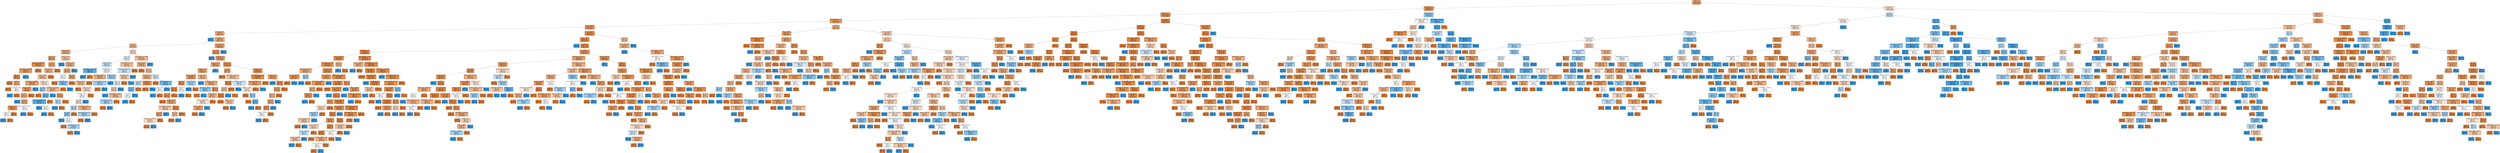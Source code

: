 digraph Tree {
node [shape=box, style="filled", color="black"] ;
0 [label="Age <= 42.5\ngini = 0.323\nsamples = 7000\nvalue = [5583, 1417]\nclass = 비이탈", fillcolor="#eca16b"] ;
1 [label="NumOfProducts <= 2.5\ngini = 0.205\nsamples = 4976\nvalue = [4399, 577]\nclass = 비이탈", fillcolor="#e89253"] ;
0 -> 1 [labeldistance=2.5, labelangle=45, headlabel="True"] ;
2 [label="NumOfProducts <= 1.5\ngini = 0.182\nsamples = 4858\nvalue = [4366, 492]\nclass = 비이탈", fillcolor="#e88f4f"] ;
1 -> 2 ;
3 [label="Geography_Category2 <= 0.5\ngini = 0.274\nsamples = 2385\nvalue = [1995, 390]\nclass = 비이탈", fillcolor="#ea9a60"] ;
2 -> 3 ;
4 [label="Balance <= 74197.941\ngini = 0.224\nsamples = 1797\nvalue = [1566, 231]\nclass = 비이탈", fillcolor="#e99456"] ;
3 -> 4 ;
5 [label="CreditScore <= 415.0\ngini = 0.36\nsamples = 493\nvalue = [377, 116]\nclass = 비이탈", fillcolor="#eda876"] ;
4 -> 5 ;
6 [label="gini = 0.0\nsamples = 4\nvalue = [0, 4]\nclass = 이탈", fillcolor="#399de5"] ;
5 -> 6 ;
7 [label="IsActiveMember <= 0.5\ngini = 0.353\nsamples = 489\nvalue = [377, 112]\nclass = 비이탈", fillcolor="#eda674"] ;
5 -> 7 ;
8 [label="Age <= 37.5\ngini = 0.418\nsamples = 242\nvalue = [170, 72]\nclass = 비이탈", fillcolor="#f0b68d"] ;
7 -> 8 ;
9 [label="CreditScore <= 687.5\ngini = 0.363\nsamples = 164\nvalue = [125, 39]\nclass = 비이탈", fillcolor="#eda877"] ;
8 -> 9 ;
10 [label="Tenure <= 3.5\ngini = 0.3\nsamples = 109\nvalue = [89, 20]\nclass = 비이탈", fillcolor="#eb9d65"] ;
9 -> 10 ;
11 [label="EstimatedSalary <= 94349.023\ngini = 0.108\nsamples = 35\nvalue = [33, 2]\nclass = 비이탈", fillcolor="#e78945"] ;
10 -> 11 ;
12 [label="EstimatedSalary <= 86233.914\ngini = 0.245\nsamples = 14\nvalue = [12, 2]\nclass = 비이탈", fillcolor="#e9965a"] ;
11 -> 12 ;
13 [label="Tenure <= 2.5\ngini = 0.142\nsamples = 13\nvalue = [12, 1]\nclass = 비이탈", fillcolor="#e78c49"] ;
12 -> 13 ;
14 [label="gini = 0.0\nsamples = 9\nvalue = [9, 0]\nclass = 비이탈", fillcolor="#e58139"] ;
13 -> 14 ;
15 [label="Gender <= 0.5\ngini = 0.375\nsamples = 4\nvalue = [3, 1]\nclass = 비이탈", fillcolor="#eeab7b"] ;
13 -> 15 ;
16 [label="gini = 0.0\nsamples = 2\nvalue = [2, 0]\nclass = 비이탈", fillcolor="#e58139"] ;
15 -> 16 ;
17 [label="CreditScore <= 642.0\ngini = 0.5\nsamples = 2\nvalue = [1, 1]\nclass = 비이탈", fillcolor="#ffffff"] ;
15 -> 17 ;
18 [label="gini = 0.0\nsamples = 1\nvalue = [0, 1]\nclass = 이탈", fillcolor="#399de5"] ;
17 -> 18 ;
19 [label="gini = 0.0\nsamples = 1\nvalue = [1, 0]\nclass = 비이탈", fillcolor="#e58139"] ;
17 -> 19 ;
20 [label="gini = 0.0\nsamples = 1\nvalue = [0, 1]\nclass = 이탈", fillcolor="#399de5"] ;
12 -> 20 ;
21 [label="gini = 0.0\nsamples = 21\nvalue = [21, 0]\nclass = 비이탈", fillcolor="#e58139"] ;
11 -> 21 ;
22 [label="Age <= 35.5\ngini = 0.368\nsamples = 74\nvalue = [56, 18]\nclass = 비이탈", fillcolor="#edaa79"] ;
10 -> 22 ;
23 [label="CreditScore <= 674.0\ngini = 0.4\nsamples = 65\nvalue = [47, 18]\nclass = 비이탈", fillcolor="#efb185"] ;
22 -> 23 ;
24 [label="CreditScore <= 565.5\ngini = 0.428\nsamples = 58\nvalue = [40, 18]\nclass = 비이탈", fillcolor="#f1ba92"] ;
23 -> 24 ;
25 [label="EstimatedSalary <= 198322.547\ngini = 0.293\nsamples = 28\nvalue = [23, 5]\nclass = 비이탈", fillcolor="#eb9c64"] ;
24 -> 25 ;
26 [label="CreditScore <= 528.0\ngini = 0.252\nsamples = 27\nvalue = [23, 4]\nclass = 비이탈", fillcolor="#ea975b"] ;
25 -> 26 ;
27 [label="Age <= 28.0\ngini = 0.391\nsamples = 15\nvalue = [11, 4]\nclass = 비이탈", fillcolor="#eeaf81"] ;
26 -> 27 ;
28 [label="gini = 0.0\nsamples = 1\nvalue = [0, 1]\nclass = 이탈", fillcolor="#399de5"] ;
27 -> 28 ;
29 [label="Age <= 34.5\ngini = 0.337\nsamples = 14\nvalue = [11, 3]\nclass = 비이탈", fillcolor="#eca36f"] ;
27 -> 29 ;
30 [label="CreditScore <= 483.5\ngini = 0.18\nsamples = 10\nvalue = [9, 1]\nclass = 비이탈", fillcolor="#e88f4f"] ;
29 -> 30 ;
31 [label="Gender <= 0.5\ngini = 0.5\nsamples = 2\nvalue = [1, 1]\nclass = 비이탈", fillcolor="#ffffff"] ;
30 -> 31 ;
32 [label="gini = 0.0\nsamples = 1\nvalue = [0, 1]\nclass = 이탈", fillcolor="#399de5"] ;
31 -> 32 ;
33 [label="gini = 0.0\nsamples = 1\nvalue = [1, 0]\nclass = 비이탈", fillcolor="#e58139"] ;
31 -> 33 ;
34 [label="gini = 0.0\nsamples = 8\nvalue = [8, 0]\nclass = 비이탈", fillcolor="#e58139"] ;
30 -> 34 ;
35 [label="EstimatedSalary <= 108872.156\ngini = 0.5\nsamples = 4\nvalue = [2, 2]\nclass = 비이탈", fillcolor="#ffffff"] ;
29 -> 35 ;
36 [label="gini = 0.0\nsamples = 2\nvalue = [0, 2]\nclass = 이탈", fillcolor="#399de5"] ;
35 -> 36 ;
37 [label="gini = 0.0\nsamples = 2\nvalue = [2, 0]\nclass = 비이탈", fillcolor="#e58139"] ;
35 -> 37 ;
38 [label="gini = 0.0\nsamples = 12\nvalue = [12, 0]\nclass = 비이탈", fillcolor="#e58139"] ;
26 -> 38 ;
39 [label="gini = 0.0\nsamples = 1\nvalue = [0, 1]\nclass = 이탈", fillcolor="#399de5"] ;
25 -> 39 ;
40 [label="CreditScore <= 616.5\ngini = 0.491\nsamples = 30\nvalue = [17, 13]\nclass = 비이탈", fillcolor="#f9e1d0"] ;
24 -> 40 ;
41 [label="Age <= 29.0\ngini = 0.444\nsamples = 12\nvalue = [4, 8]\nclass = 이탈", fillcolor="#9ccef2"] ;
40 -> 41 ;
42 [label="gini = 0.0\nsamples = 2\nvalue = [2, 0]\nclass = 비이탈", fillcolor="#e58139"] ;
41 -> 42 ;
43 [label="Tenure <= 8.5\ngini = 0.32\nsamples = 10\nvalue = [2, 8]\nclass = 이탈", fillcolor="#6ab6ec"] ;
41 -> 43 ;
44 [label="EstimatedSalary <= 141580.359\ngini = 0.198\nsamples = 9\nvalue = [1, 8]\nclass = 이탈", fillcolor="#52a9e8"] ;
43 -> 44 ;
45 [label="gini = 0.0\nsamples = 7\nvalue = [0, 7]\nclass = 이탈", fillcolor="#399de5"] ;
44 -> 45 ;
46 [label="Age <= 33.0\ngini = 0.5\nsamples = 2\nvalue = [1, 1]\nclass = 비이탈", fillcolor="#ffffff"] ;
44 -> 46 ;
47 [label="gini = 0.0\nsamples = 1\nvalue = [0, 1]\nclass = 이탈", fillcolor="#399de5"] ;
46 -> 47 ;
48 [label="gini = 0.0\nsamples = 1\nvalue = [1, 0]\nclass = 비이탈", fillcolor="#e58139"] ;
46 -> 48 ;
49 [label="gini = 0.0\nsamples = 1\nvalue = [1, 0]\nclass = 비이탈", fillcolor="#e58139"] ;
43 -> 49 ;
50 [label="EstimatedSalary <= 21667.325\ngini = 0.401\nsamples = 18\nvalue = [13, 5]\nclass = 비이탈", fillcolor="#efb185"] ;
40 -> 50 ;
51 [label="gini = 0.0\nsamples = 2\nvalue = [0, 2]\nclass = 이탈", fillcolor="#399de5"] ;
50 -> 51 ;
52 [label="Age <= 31.5\ngini = 0.305\nsamples = 16\nvalue = [13, 3]\nclass = 비이탈", fillcolor="#eb9e67"] ;
50 -> 52 ;
53 [label="Gender <= 0.5\ngini = 0.48\nsamples = 5\nvalue = [2, 3]\nclass = 이탈", fillcolor="#bddef6"] ;
52 -> 53 ;
54 [label="gini = 0.0\nsamples = 3\nvalue = [0, 3]\nclass = 이탈", fillcolor="#399de5"] ;
53 -> 54 ;
55 [label="gini = 0.0\nsamples = 2\nvalue = [2, 0]\nclass = 비이탈", fillcolor="#e58139"] ;
53 -> 55 ;
56 [label="gini = 0.0\nsamples = 11\nvalue = [11, 0]\nclass = 비이탈", fillcolor="#e58139"] ;
52 -> 56 ;
57 [label="gini = 0.0\nsamples = 7\nvalue = [7, 0]\nclass = 비이탈", fillcolor="#e58139"] ;
23 -> 57 ;
58 [label="gini = 0.0\nsamples = 9\nvalue = [9, 0]\nclass = 비이탈", fillcolor="#e58139"] ;
22 -> 58 ;
59 [label="CreditScore <= 693.0\ngini = 0.452\nsamples = 55\nvalue = [36, 19]\nclass = 비이탈", fillcolor="#f3c4a2"] ;
9 -> 59 ;
60 [label="gini = 0.0\nsamples = 6\nvalue = [0, 6]\nclass = 이탈", fillcolor="#399de5"] ;
59 -> 60 ;
61 [label="CreditScore <= 845.5\ngini = 0.39\nsamples = 49\nvalue = [36, 13]\nclass = 비이탈", fillcolor="#eeae80"] ;
59 -> 61 ;
62 [label="Age <= 25.0\ngini = 0.375\nsamples = 48\nvalue = [36, 12]\nclass = 비이탈", fillcolor="#eeab7b"] ;
61 -> 62 ;
63 [label="Age <= 22.5\ngini = 0.5\nsamples = 6\nvalue = [3, 3]\nclass = 비이탈", fillcolor="#ffffff"] ;
62 -> 63 ;
64 [label="gini = 0.0\nsamples = 2\nvalue = [2, 0]\nclass = 비이탈", fillcolor="#e58139"] ;
63 -> 64 ;
65 [label="CreditScore <= 700.0\ngini = 0.375\nsamples = 4\nvalue = [1, 3]\nclass = 이탈", fillcolor="#7bbeee"] ;
63 -> 65 ;
66 [label="gini = 0.0\nsamples = 1\nvalue = [1, 0]\nclass = 비이탈", fillcolor="#e58139"] ;
65 -> 66 ;
67 [label="gini = 0.0\nsamples = 3\nvalue = [0, 3]\nclass = 이탈", fillcolor="#399de5"] ;
65 -> 67 ;
68 [label="Age <= 29.5\ngini = 0.337\nsamples = 42\nvalue = [33, 9]\nclass = 비이탈", fillcolor="#eca36f"] ;
62 -> 68 ;
69 [label="gini = 0.0\nsamples = 13\nvalue = [13, 0]\nclass = 비이탈", fillcolor="#e58139"] ;
68 -> 69 ;
70 [label="CreditScore <= 723.0\ngini = 0.428\nsamples = 29\nvalue = [20, 9]\nclass = 비이탈", fillcolor="#f1ba92"] ;
68 -> 70 ;
71 [label="gini = 0.0\nsamples = 7\nvalue = [7, 0]\nclass = 비이탈", fillcolor="#e58139"] ;
70 -> 71 ;
72 [label="CreditScore <= 789.5\ngini = 0.483\nsamples = 22\nvalue = [13, 9]\nclass = 비이탈", fillcolor="#f7d8c2"] ;
70 -> 72 ;
73 [label="CreditScore <= 779.5\ngini = 0.5\nsamples = 18\nvalue = [9, 9]\nclass = 비이탈", fillcolor="#ffffff"] ;
72 -> 73 ;
74 [label="Age <= 35.5\ngini = 0.492\nsamples = 16\nvalue = [9, 7]\nclass = 비이탈", fillcolor="#f9e3d3"] ;
73 -> 74 ;
75 [label="Tenure <= 5.5\ngini = 0.469\nsamples = 8\nvalue = [3, 5]\nclass = 이탈", fillcolor="#b0d8f5"] ;
74 -> 75 ;
76 [label="Age <= 32.0\ngini = 0.408\nsamples = 7\nvalue = [2, 5]\nclass = 이탈", fillcolor="#88c4ef"] ;
75 -> 76 ;
77 [label="gini = 0.0\nsamples = 3\nvalue = [0, 3]\nclass = 이탈", fillcolor="#399de5"] ;
76 -> 77 ;
78 [label="Tenure <= 1.5\ngini = 0.5\nsamples = 4\nvalue = [2, 2]\nclass = 비이탈", fillcolor="#ffffff"] ;
76 -> 78 ;
79 [label="gini = 0.0\nsamples = 1\nvalue = [1, 0]\nclass = 비이탈", fillcolor="#e58139"] ;
78 -> 79 ;
80 [label="Geography_Category1 <= 0.5\ngini = 0.444\nsamples = 3\nvalue = [1, 2]\nclass = 이탈", fillcolor="#9ccef2"] ;
78 -> 80 ;
81 [label="gini = 0.0\nsamples = 1\nvalue = [1, 0]\nclass = 비이탈", fillcolor="#e58139"] ;
80 -> 81 ;
82 [label="gini = 0.0\nsamples = 2\nvalue = [0, 2]\nclass = 이탈", fillcolor="#399de5"] ;
80 -> 82 ;
83 [label="gini = 0.0\nsamples = 1\nvalue = [1, 0]\nclass = 비이탈", fillcolor="#e58139"] ;
75 -> 83 ;
84 [label="EstimatedSalary <= 49005.254\ngini = 0.375\nsamples = 8\nvalue = [6, 2]\nclass = 비이탈", fillcolor="#eeab7b"] ;
74 -> 84 ;
85 [label="EstimatedSalary <= 12072.28\ngini = 0.444\nsamples = 3\nvalue = [1, 2]\nclass = 이탈", fillcolor="#9ccef2"] ;
84 -> 85 ;
86 [label="gini = 0.0\nsamples = 1\nvalue = [1, 0]\nclass = 비이탈", fillcolor="#e58139"] ;
85 -> 86 ;
87 [label="gini = 0.0\nsamples = 2\nvalue = [0, 2]\nclass = 이탈", fillcolor="#399de5"] ;
85 -> 87 ;
88 [label="gini = 0.0\nsamples = 5\nvalue = [5, 0]\nclass = 비이탈", fillcolor="#e58139"] ;
84 -> 88 ;
89 [label="gini = 0.0\nsamples = 2\nvalue = [0, 2]\nclass = 이탈", fillcolor="#399de5"] ;
73 -> 89 ;
90 [label="gini = 0.0\nsamples = 4\nvalue = [4, 0]\nclass = 비이탈", fillcolor="#e58139"] ;
72 -> 90 ;
91 [label="gini = 0.0\nsamples = 1\nvalue = [0, 1]\nclass = 이탈", fillcolor="#399de5"] ;
61 -> 91 ;
92 [label="Gender <= 0.5\ngini = 0.488\nsamples = 78\nvalue = [45, 33]\nclass = 비이탈", fillcolor="#f8ddca"] ;
8 -> 92 ;
93 [label="Tenure <= 7.5\ngini = 0.498\nsamples = 43\nvalue = [20, 23]\nclass = 이탈", fillcolor="#e5f2fc"] ;
92 -> 93 ;
94 [label="CreditScore <= 584.5\ngini = 0.478\nsamples = 33\nvalue = [13, 20]\nclass = 이탈", fillcolor="#baddf6"] ;
93 -> 94 ;
95 [label="EstimatedSalary <= 187802.141\ngini = 0.219\nsamples = 8\nvalue = [1, 7]\nclass = 이탈", fillcolor="#55abe9"] ;
94 -> 95 ;
96 [label="gini = 0.0\nsamples = 7\nvalue = [0, 7]\nclass = 이탈", fillcolor="#399de5"] ;
95 -> 96 ;
97 [label="gini = 0.0\nsamples = 1\nvalue = [1, 0]\nclass = 비이탈", fillcolor="#e58139"] ;
95 -> 97 ;
98 [label="CreditScore <= 655.0\ngini = 0.499\nsamples = 25\nvalue = [12, 13]\nclass = 이탈", fillcolor="#f0f7fd"] ;
94 -> 98 ;
99 [label="Geography_Category1 <= 0.5\ngini = 0.346\nsamples = 9\nvalue = [7, 2]\nclass = 비이탈", fillcolor="#eca572"] ;
98 -> 99 ;
100 [label="gini = 0.0\nsamples = 6\nvalue = [6, 0]\nclass = 비이탈", fillcolor="#e58139"] ;
99 -> 100 ;
101 [label="EstimatedSalary <= 107665.988\ngini = 0.444\nsamples = 3\nvalue = [1, 2]\nclass = 이탈", fillcolor="#9ccef2"] ;
99 -> 101 ;
102 [label="gini = 0.0\nsamples = 1\nvalue = [1, 0]\nclass = 비이탈", fillcolor="#e58139"] ;
101 -> 102 ;
103 [label="gini = 0.0\nsamples = 2\nvalue = [0, 2]\nclass = 이탈", fillcolor="#399de5"] ;
101 -> 103 ;
104 [label="CreditScore <= 693.0\ngini = 0.43\nsamples = 16\nvalue = [5, 11]\nclass = 이탈", fillcolor="#93caf1"] ;
98 -> 104 ;
105 [label="gini = 0.0\nsamples = 5\nvalue = [0, 5]\nclass = 이탈", fillcolor="#399de5"] ;
104 -> 105 ;
106 [label="Age <= 41.5\ngini = 0.496\nsamples = 11\nvalue = [5, 6]\nclass = 이탈", fillcolor="#deeffb"] ;
104 -> 106 ;
107 [label="Age <= 38.5\ngini = 0.469\nsamples = 8\nvalue = [5, 3]\nclass = 비이탈", fillcolor="#f5cdb0"] ;
106 -> 107 ;
108 [label="gini = 0.0\nsamples = 1\nvalue = [0, 1]\nclass = 이탈", fillcolor="#399de5"] ;
107 -> 108 ;
109 [label="EstimatedSalary <= 38068.791\ngini = 0.408\nsamples = 7\nvalue = [5, 2]\nclass = 비이탈", fillcolor="#efb388"] ;
107 -> 109 ;
110 [label="EstimatedSalary <= 19464.74\ngini = 0.444\nsamples = 3\nvalue = [1, 2]\nclass = 이탈", fillcolor="#9ccef2"] ;
109 -> 110 ;
111 [label="gini = 0.0\nsamples = 1\nvalue = [1, 0]\nclass = 비이탈", fillcolor="#e58139"] ;
110 -> 111 ;
112 [label="gini = 0.0\nsamples = 2\nvalue = [0, 2]\nclass = 이탈", fillcolor="#399de5"] ;
110 -> 112 ;
113 [label="gini = 0.0\nsamples = 4\nvalue = [4, 0]\nclass = 비이탈", fillcolor="#e58139"] ;
109 -> 113 ;
114 [label="gini = 0.0\nsamples = 3\nvalue = [0, 3]\nclass = 이탈", fillcolor="#399de5"] ;
106 -> 114 ;
115 [label="EstimatedSalary <= 81363.016\ngini = 0.42\nsamples = 10\nvalue = [7, 3]\nclass = 비이탈", fillcolor="#f0b78e"] ;
93 -> 115 ;
116 [label="EstimatedSalary <= 49597.744\ngini = 0.48\nsamples = 5\nvalue = [2, 3]\nclass = 이탈", fillcolor="#bddef6"] ;
115 -> 116 ;
117 [label="CreditScore <= 764.0\ngini = 0.444\nsamples = 3\nvalue = [2, 1]\nclass = 비이탈", fillcolor="#f2c09c"] ;
116 -> 117 ;
118 [label="gini = 0.0\nsamples = 2\nvalue = [2, 0]\nclass = 비이탈", fillcolor="#e58139"] ;
117 -> 118 ;
119 [label="gini = 0.0\nsamples = 1\nvalue = [0, 1]\nclass = 이탈", fillcolor="#399de5"] ;
117 -> 119 ;
120 [label="gini = 0.0\nsamples = 2\nvalue = [0, 2]\nclass = 이탈", fillcolor="#399de5"] ;
116 -> 120 ;
121 [label="gini = 0.0\nsamples = 5\nvalue = [5, 0]\nclass = 비이탈", fillcolor="#e58139"] ;
115 -> 121 ;
122 [label="EstimatedSalary <= 177193.539\ngini = 0.408\nsamples = 35\nvalue = [25, 10]\nclass = 비이탈", fillcolor="#efb388"] ;
92 -> 122 ;
123 [label="CreditScore <= 588.0\ngini = 0.367\nsamples = 33\nvalue = [25, 8]\nclass = 비이탈", fillcolor="#eda978"] ;
122 -> 123 ;
124 [label="gini = 0.0\nsamples = 9\nvalue = [9, 0]\nclass = 비이탈", fillcolor="#e58139"] ;
123 -> 124 ;
125 [label="Age <= 40.5\ngini = 0.444\nsamples = 24\nvalue = [16, 8]\nclass = 비이탈", fillcolor="#f2c09c"] ;
123 -> 125 ;
126 [label="CreditScore <= 613.0\ngini = 0.36\nsamples = 17\nvalue = [13, 4]\nclass = 비이탈", fillcolor="#eda876"] ;
125 -> 126 ;
127 [label="Tenure <= 6.5\ngini = 0.48\nsamples = 5\nvalue = [2, 3]\nclass = 이탈", fillcolor="#bddef6"] ;
126 -> 127 ;
128 [label="Tenure <= 2.5\ngini = 0.375\nsamples = 4\nvalue = [1, 3]\nclass = 이탈", fillcolor="#7bbeee"] ;
127 -> 128 ;
129 [label="Tenure <= 1.0\ngini = 0.5\nsamples = 2\nvalue = [1, 1]\nclass = 비이탈", fillcolor="#ffffff"] ;
128 -> 129 ;
130 [label="gini = 0.0\nsamples = 1\nvalue = [0, 1]\nclass = 이탈", fillcolor="#399de5"] ;
129 -> 130 ;
131 [label="gini = 0.0\nsamples = 1\nvalue = [1, 0]\nclass = 비이탈", fillcolor="#e58139"] ;
129 -> 131 ;
132 [label="gini = 0.0\nsamples = 2\nvalue = [0, 2]\nclass = 이탈", fillcolor="#399de5"] ;
128 -> 132 ;
133 [label="gini = 0.0\nsamples = 1\nvalue = [1, 0]\nclass = 비이탈", fillcolor="#e58139"] ;
127 -> 133 ;
134 [label="CreditScore <= 827.5\ngini = 0.153\nsamples = 12\nvalue = [11, 1]\nclass = 비이탈", fillcolor="#e78c4b"] ;
126 -> 134 ;
135 [label="gini = 0.0\nsamples = 11\nvalue = [11, 0]\nclass = 비이탈", fillcolor="#e58139"] ;
134 -> 135 ;
136 [label="gini = 0.0\nsamples = 1\nvalue = [0, 1]\nclass = 이탈", fillcolor="#399de5"] ;
134 -> 136 ;
137 [label="Tenure <= 3.5\ngini = 0.49\nsamples = 7\nvalue = [3, 4]\nclass = 이탈", fillcolor="#cee6f8"] ;
125 -> 137 ;
138 [label="gini = 0.0\nsamples = 2\nvalue = [2, 0]\nclass = 비이탈", fillcolor="#e58139"] ;
137 -> 138 ;
139 [label="Geography_Category1 <= 0.5\ngini = 0.32\nsamples = 5\nvalue = [1, 4]\nclass = 이탈", fillcolor="#6ab6ec"] ;
137 -> 139 ;
140 [label="Tenure <= 5.0\ngini = 0.5\nsamples = 2\nvalue = [1, 1]\nclass = 비이탈", fillcolor="#ffffff"] ;
139 -> 140 ;
141 [label="gini = 0.0\nsamples = 1\nvalue = [0, 1]\nclass = 이탈", fillcolor="#399de5"] ;
140 -> 141 ;
142 [label="gini = 0.0\nsamples = 1\nvalue = [1, 0]\nclass = 비이탈", fillcolor="#e58139"] ;
140 -> 142 ;
143 [label="gini = 0.0\nsamples = 3\nvalue = [0, 3]\nclass = 이탈", fillcolor="#399de5"] ;
139 -> 143 ;
144 [label="gini = 0.0\nsamples = 2\nvalue = [0, 2]\nclass = 이탈", fillcolor="#399de5"] ;
122 -> 144 ;
145 [label="Balance <= 73303.062\ngini = 0.271\nsamples = 247\nvalue = [207, 40]\nclass = 비이탈", fillcolor="#ea995f"] ;
7 -> 145 ;
146 [label="Age <= 18.5\ngini = 0.262\nsamples = 245\nvalue = [207, 38]\nclass = 비이탈", fillcolor="#ea985d"] ;
145 -> 146 ;
147 [label="gini = 0.0\nsamples = 1\nvalue = [0, 1]\nclass = 이탈", fillcolor="#399de5"] ;
146 -> 147 ;
148 [label="CreditScore <= 632.0\ngini = 0.257\nsamples = 244\nvalue = [207, 37]\nclass = 비이탈", fillcolor="#ea985c"] ;
146 -> 148 ;
149 [label="CreditScore <= 628.5\ngini = 0.322\nsamples = 114\nvalue = [91, 23]\nclass = 비이탈", fillcolor="#eca16b"] ;
148 -> 149 ;
150 [label="CreditScore <= 586.5\ngini = 0.305\nsamples = 112\nvalue = [91, 21]\nclass = 비이탈", fillcolor="#eb9e67"] ;
149 -> 150 ;
151 [label="Balance <= 64517.635\ngini = 0.224\nsamples = 70\nvalue = [61, 9]\nclass = 비이탈", fillcolor="#e99456"] ;
150 -> 151 ;
152 [label="Age <= 41.5\ngini = 0.187\nsamples = 67\nvalue = [60, 7]\nclass = 비이탈", fillcolor="#e89050"] ;
151 -> 152 ;
153 [label="Tenure <= 6.5\ngini = 0.146\nsamples = 63\nvalue = [58, 5]\nclass = 비이탈", fillcolor="#e78c4a"] ;
152 -> 153 ;
154 [label="Tenure <= 2.5\ngini = 0.224\nsamples = 39\nvalue = [34, 5]\nclass = 비이탈", fillcolor="#e99456"] ;
153 -> 154 ;
155 [label="gini = 0.0\nsamples = 12\nvalue = [12, 0]\nclass = 비이탈", fillcolor="#e58139"] ;
154 -> 155 ;
156 [label="CreditScore <= 540.0\ngini = 0.302\nsamples = 27\nvalue = [22, 5]\nclass = 비이탈", fillcolor="#eb9e66"] ;
154 -> 156 ;
157 [label="EstimatedSalary <= 148612.82\ngini = 0.444\nsamples = 12\nvalue = [8, 4]\nclass = 비이탈", fillcolor="#f2c09c"] ;
156 -> 157 ;
158 [label="Age <= 38.0\ngini = 0.32\nsamples = 10\nvalue = [8, 2]\nclass = 비이탈", fillcolor="#eca06a"] ;
157 -> 158 ;
159 [label="EstimatedSalary <= 54992.43\ngini = 0.48\nsamples = 5\nvalue = [3, 2]\nclass = 비이탈", fillcolor="#f6d5bd"] ;
158 -> 159 ;
160 [label="gini = 0.0\nsamples = 3\nvalue = [3, 0]\nclass = 비이탈", fillcolor="#e58139"] ;
159 -> 160 ;
161 [label="gini = 0.0\nsamples = 2\nvalue = [0, 2]\nclass = 이탈", fillcolor="#399de5"] ;
159 -> 161 ;
162 [label="gini = 0.0\nsamples = 5\nvalue = [5, 0]\nclass = 비이탈", fillcolor="#e58139"] ;
158 -> 162 ;
163 [label="gini = 0.0\nsamples = 2\nvalue = [0, 2]\nclass = 이탈", fillcolor="#399de5"] ;
157 -> 163 ;
164 [label="Age <= 27.0\ngini = 0.124\nsamples = 15\nvalue = [14, 1]\nclass = 비이탈", fillcolor="#e78a47"] ;
156 -> 164 ;
165 [label="Age <= 22.0\ngini = 0.444\nsamples = 3\nvalue = [2, 1]\nclass = 비이탈", fillcolor="#f2c09c"] ;
164 -> 165 ;
166 [label="gini = 0.0\nsamples = 2\nvalue = [2, 0]\nclass = 비이탈", fillcolor="#e58139"] ;
165 -> 166 ;
167 [label="gini = 0.0\nsamples = 1\nvalue = [0, 1]\nclass = 이탈", fillcolor="#399de5"] ;
165 -> 167 ;
168 [label="gini = 0.0\nsamples = 12\nvalue = [12, 0]\nclass = 비이탈", fillcolor="#e58139"] ;
164 -> 168 ;
169 [label="gini = 0.0\nsamples = 24\nvalue = [24, 0]\nclass = 비이탈", fillcolor="#e58139"] ;
153 -> 169 ;
170 [label="Gender <= 0.5\ngini = 0.5\nsamples = 4\nvalue = [2, 2]\nclass = 비이탈", fillcolor="#ffffff"] ;
152 -> 170 ;
171 [label="gini = 0.0\nsamples = 2\nvalue = [0, 2]\nclass = 이탈", fillcolor="#399de5"] ;
170 -> 171 ;
172 [label="gini = 0.0\nsamples = 2\nvalue = [2, 0]\nclass = 비이탈", fillcolor="#e58139"] ;
170 -> 172 ;
173 [label="Balance <= 71759.551\ngini = 0.444\nsamples = 3\nvalue = [1, 2]\nclass = 이탈", fillcolor="#9ccef2"] ;
151 -> 173 ;
174 [label="gini = 0.0\nsamples = 2\nvalue = [0, 2]\nclass = 이탈", fillcolor="#399de5"] ;
173 -> 174 ;
175 [label="gini = 0.0\nsamples = 1\nvalue = [1, 0]\nclass = 비이탈", fillcolor="#e58139"] ;
173 -> 175 ;
176 [label="CreditScore <= 590.5\ngini = 0.408\nsamples = 42\nvalue = [30, 12]\nclass = 비이탈", fillcolor="#efb388"] ;
150 -> 176 ;
177 [label="gini = 0.0\nsamples = 3\nvalue = [0, 3]\nclass = 이탈", fillcolor="#399de5"] ;
176 -> 177 ;
178 [label="EstimatedSalary <= 27125.54\ngini = 0.355\nsamples = 39\nvalue = [30, 9]\nclass = 비이탈", fillcolor="#eda774"] ;
176 -> 178 ;
179 [label="EstimatedSalary <= 9312.5\ngini = 0.408\nsamples = 7\nvalue = [2, 5]\nclass = 이탈", fillcolor="#88c4ef"] ;
178 -> 179 ;
180 [label="gini = 0.0\nsamples = 2\nvalue = [2, 0]\nclass = 비이탈", fillcolor="#e58139"] ;
179 -> 180 ;
181 [label="gini = 0.0\nsamples = 5\nvalue = [0, 5]\nclass = 이탈", fillcolor="#399de5"] ;
179 -> 181 ;
182 [label="Tenure <= 3.5\ngini = 0.219\nsamples = 32\nvalue = [28, 4]\nclass = 비이탈", fillcolor="#e99355"] ;
178 -> 182 ;
183 [label="CreditScore <= 613.0\ngini = 0.397\nsamples = 11\nvalue = [8, 3]\nclass = 비이탈", fillcolor="#efb083"] ;
182 -> 183 ;
184 [label="Geography_Category1 <= 0.5\ngini = 0.49\nsamples = 7\nvalue = [4, 3]\nclass = 비이탈", fillcolor="#f8e0ce"] ;
183 -> 184 ;
185 [label="Balance <= 19672.414\ngini = 0.32\nsamples = 5\nvalue = [4, 1]\nclass = 비이탈", fillcolor="#eca06a"] ;
184 -> 185 ;
186 [label="gini = 0.0\nsamples = 4\nvalue = [4, 0]\nclass = 비이탈", fillcolor="#e58139"] ;
185 -> 186 ;
187 [label="gini = 0.0\nsamples = 1\nvalue = [0, 1]\nclass = 이탈", fillcolor="#399de5"] ;
185 -> 187 ;
188 [label="gini = 0.0\nsamples = 2\nvalue = [0, 2]\nclass = 이탈", fillcolor="#399de5"] ;
184 -> 188 ;
189 [label="gini = 0.0\nsamples = 4\nvalue = [4, 0]\nclass = 비이탈", fillcolor="#e58139"] ;
183 -> 189 ;
190 [label="Tenure <= 9.5\ngini = 0.091\nsamples = 21\nvalue = [20, 1]\nclass = 비이탈", fillcolor="#e68743"] ;
182 -> 190 ;
191 [label="gini = 0.0\nsamples = 18\nvalue = [18, 0]\nclass = 비이탈", fillcolor="#e58139"] ;
190 -> 191 ;
192 [label="CreditScore <= 614.0\ngini = 0.444\nsamples = 3\nvalue = [2, 1]\nclass = 비이탈", fillcolor="#f2c09c"] ;
190 -> 192 ;
193 [label="gini = 0.0\nsamples = 2\nvalue = [2, 0]\nclass = 비이탈", fillcolor="#e58139"] ;
192 -> 193 ;
194 [label="gini = 0.0\nsamples = 1\nvalue = [0, 1]\nclass = 이탈", fillcolor="#399de5"] ;
192 -> 194 ;
195 [label="gini = 0.0\nsamples = 2\nvalue = [0, 2]\nclass = 이탈", fillcolor="#399de5"] ;
149 -> 195 ;
196 [label="HasCrCard <= 0.5\ngini = 0.192\nsamples = 130\nvalue = [116, 14]\nclass = 비이탈", fillcolor="#e89051"] ;
148 -> 196 ;
197 [label="Age <= 31.5\ngini = 0.339\nsamples = 37\nvalue = [29, 8]\nclass = 비이탈", fillcolor="#eca470"] ;
196 -> 197 ;
198 [label="gini = 0.0\nsamples = 12\nvalue = [12, 0]\nclass = 비이탈", fillcolor="#e58139"] ;
197 -> 198 ;
199 [label="EstimatedSalary <= 90828.758\ngini = 0.435\nsamples = 25\nvalue = [17, 8]\nclass = 비이탈", fillcolor="#f1bc96"] ;
197 -> 199 ;
200 [label="Gender <= 0.5\ngini = 0.142\nsamples = 13\nvalue = [12, 1]\nclass = 비이탈", fillcolor="#e78c49"] ;
199 -> 200 ;
201 [label="Age <= 36.5\ngini = 0.444\nsamples = 3\nvalue = [2, 1]\nclass = 비이탈", fillcolor="#f2c09c"] ;
200 -> 201 ;
202 [label="gini = 0.0\nsamples = 1\nvalue = [0, 1]\nclass = 이탈", fillcolor="#399de5"] ;
201 -> 202 ;
203 [label="gini = 0.0\nsamples = 2\nvalue = [2, 0]\nclass = 비이탈", fillcolor="#e58139"] ;
201 -> 203 ;
204 [label="gini = 0.0\nsamples = 10\nvalue = [10, 0]\nclass = 비이탈", fillcolor="#e58139"] ;
200 -> 204 ;
205 [label="EstimatedSalary <= 112051.438\ngini = 0.486\nsamples = 12\nvalue = [5, 7]\nclass = 이탈", fillcolor="#c6e3f8"] ;
199 -> 205 ;
206 [label="gini = 0.0\nsamples = 3\nvalue = [0, 3]\nclass = 이탈", fillcolor="#399de5"] ;
205 -> 206 ;
207 [label="CreditScore <= 688.5\ngini = 0.494\nsamples = 9\nvalue = [5, 4]\nclass = 비이탈", fillcolor="#fae6d7"] ;
205 -> 207 ;
208 [label="gini = 0.0\nsamples = 3\nvalue = [3, 0]\nclass = 비이탈", fillcolor="#e58139"] ;
207 -> 208 ;
209 [label="Age <= 33.0\ngini = 0.444\nsamples = 6\nvalue = [2, 4]\nclass = 이탈", fillcolor="#9ccef2"] ;
207 -> 209 ;
210 [label="gini = 0.0\nsamples = 1\nvalue = [1, 0]\nclass = 비이탈", fillcolor="#e58139"] ;
209 -> 210 ;
211 [label="Age <= 40.5\ngini = 0.32\nsamples = 5\nvalue = [1, 4]\nclass = 이탈", fillcolor="#6ab6ec"] ;
209 -> 211 ;
212 [label="gini = 0.0\nsamples = 4\nvalue = [0, 4]\nclass = 이탈", fillcolor="#399de5"] ;
211 -> 212 ;
213 [label="gini = 0.0\nsamples = 1\nvalue = [1, 0]\nclass = 비이탈", fillcolor="#e58139"] ;
211 -> 213 ;
214 [label="CreditScore <= 745.5\ngini = 0.121\nsamples = 93\nvalue = [87, 6]\nclass = 비이탈", fillcolor="#e78a47"] ;
196 -> 214 ;
215 [label="EstimatedSalary <= 52055.705\ngini = 0.059\nsamples = 66\nvalue = [64, 2]\nclass = 비이탈", fillcolor="#e6853f"] ;
214 -> 215 ;
216 [label="EstimatedSalary <= 48497.336\ngini = 0.278\nsamples = 12\nvalue = [10, 2]\nclass = 비이탈", fillcolor="#ea9a61"] ;
215 -> 216 ;
217 [label="gini = 0.0\nsamples = 10\nvalue = [10, 0]\nclass = 비이탈", fillcolor="#e58139"] ;
216 -> 217 ;
218 [label="gini = 0.0\nsamples = 2\nvalue = [0, 2]\nclass = 이탈", fillcolor="#399de5"] ;
216 -> 218 ;
219 [label="gini = 0.0\nsamples = 54\nvalue = [54, 0]\nclass = 비이탈", fillcolor="#e58139"] ;
215 -> 219 ;
220 [label="CreditScore <= 752.0\ngini = 0.252\nsamples = 27\nvalue = [23, 4]\nclass = 비이탈", fillcolor="#ea975b"] ;
214 -> 220 ;
221 [label="gini = 0.0\nsamples = 1\nvalue = [0, 1]\nclass = 이탈", fillcolor="#399de5"] ;
220 -> 221 ;
222 [label="Age <= 33.5\ngini = 0.204\nsamples = 26\nvalue = [23, 3]\nclass = 비이탈", fillcolor="#e89153"] ;
220 -> 222 ;
223 [label="Tenure <= 7.0\ngini = 0.305\nsamples = 16\nvalue = [13, 3]\nclass = 비이탈", fillcolor="#eb9e67"] ;
222 -> 223 ;
224 [label="Age <= 32.5\ngini = 0.42\nsamples = 10\nvalue = [7, 3]\nclass = 비이탈", fillcolor="#f0b78e"] ;
223 -> 224 ;
225 [label="Tenure <= 5.5\ngini = 0.346\nsamples = 9\nvalue = [7, 2]\nclass = 비이탈", fillcolor="#eca572"] ;
224 -> 225 ;
226 [label="Age <= 26.5\ngini = 0.219\nsamples = 8\nvalue = [7, 1]\nclass = 비이탈", fillcolor="#e99355"] ;
225 -> 226 ;
227 [label="CreditScore <= 809.0\ngini = 0.5\nsamples = 2\nvalue = [1, 1]\nclass = 비이탈", fillcolor="#ffffff"] ;
226 -> 227 ;
228 [label="gini = 0.0\nsamples = 1\nvalue = [0, 1]\nclass = 이탈", fillcolor="#399de5"] ;
227 -> 228 ;
229 [label="gini = 0.0\nsamples = 1\nvalue = [1, 0]\nclass = 비이탈", fillcolor="#e58139"] ;
227 -> 229 ;
230 [label="gini = 0.0\nsamples = 6\nvalue = [6, 0]\nclass = 비이탈", fillcolor="#e58139"] ;
226 -> 230 ;
231 [label="gini = 0.0\nsamples = 1\nvalue = [0, 1]\nclass = 이탈", fillcolor="#399de5"] ;
225 -> 231 ;
232 [label="gini = 0.0\nsamples = 1\nvalue = [0, 1]\nclass = 이탈", fillcolor="#399de5"] ;
224 -> 232 ;
233 [label="gini = 0.0\nsamples = 6\nvalue = [6, 0]\nclass = 비이탈", fillcolor="#e58139"] ;
223 -> 233 ;
234 [label="gini = 0.0\nsamples = 10\nvalue = [10, 0]\nclass = 비이탈", fillcolor="#e58139"] ;
222 -> 234 ;
235 [label="gini = 0.0\nsamples = 2\nvalue = [0, 2]\nclass = 이탈", fillcolor="#399de5"] ;
145 -> 235 ;
236 [label="Balance <= 180841.672\ngini = 0.161\nsamples = 1304\nvalue = [1189, 115]\nclass = 비이탈", fillcolor="#e88d4c"] ;
4 -> 236 ;
237 [label="CreditScore <= 414.0\ngini = 0.149\nsamples = 1268\nvalue = [1165, 103]\nclass = 비이탈", fillcolor="#e78c4b"] ;
236 -> 237 ;
238 [label="gini = 0.0\nsamples = 2\nvalue = [0, 2]\nclass = 이탈", fillcolor="#399de5"] ;
237 -> 238 ;
239 [label="Age <= 35.5\ngini = 0.147\nsamples = 1266\nvalue = [1165, 101]\nclass = 비이탈", fillcolor="#e78c4a"] ;
237 -> 239 ;
240 [label="IsActiveMember <= 0.5\ngini = 0.093\nsamples = 734\nvalue = [698, 36]\nclass = 비이탈", fillcolor="#e68743"] ;
239 -> 240 ;
241 [label="Balance <= 172361.391\ngini = 0.128\nsamples = 364\nvalue = [339, 25]\nclass = 비이탈", fillcolor="#e78a48"] ;
240 -> 241 ;
242 [label="EstimatedSalary <= 6676.265\ngini = 0.121\nsamples = 357\nvalue = [334, 23]\nclass = 비이탈", fillcolor="#e78a47"] ;
241 -> 242 ;
243 [label="EstimatedSalary <= 4550.49\ngini = 0.337\nsamples = 14\nvalue = [11, 3]\nclass = 비이탈", fillcolor="#eca36f"] ;
242 -> 243 ;
244 [label="Balance <= 157277.523\ngini = 0.165\nsamples = 11\nvalue = [10, 1]\nclass = 비이탈", fillcolor="#e88e4d"] ;
243 -> 244 ;
245 [label="gini = 0.0\nsamples = 10\nvalue = [10, 0]\nclass = 비이탈", fillcolor="#e58139"] ;
244 -> 245 ;
246 [label="gini = 0.0\nsamples = 1\nvalue = [0, 1]\nclass = 이탈", fillcolor="#399de5"] ;
244 -> 246 ;
247 [label="Age <= 30.5\ngini = 0.444\nsamples = 3\nvalue = [1, 2]\nclass = 이탈", fillcolor="#9ccef2"] ;
243 -> 247 ;
248 [label="gini = 0.0\nsamples = 2\nvalue = [0, 2]\nclass = 이탈", fillcolor="#399de5"] ;
247 -> 248 ;
249 [label="gini = 0.0\nsamples = 1\nvalue = [1, 0]\nclass = 비이탈", fillcolor="#e58139"] ;
247 -> 249 ;
250 [label="Balance <= 86754.816\ngini = 0.11\nsamples = 343\nvalue = [323, 20]\nclass = 비이탈", fillcolor="#e78945"] ;
242 -> 250 ;
251 [label="Balance <= 86238.055\ngini = 0.252\nsamples = 27\nvalue = [23, 4]\nclass = 비이탈", fillcolor="#ea975b"] ;
250 -> 251 ;
252 [label="EstimatedSalary <= 95706.527\ngini = 0.204\nsamples = 26\nvalue = [23, 3]\nclass = 비이탈", fillcolor="#e89153"] ;
251 -> 252 ;
253 [label="Age <= 33.5\ngini = 0.397\nsamples = 11\nvalue = [8, 3]\nclass = 비이탈", fillcolor="#efb083"] ;
252 -> 253 ;
254 [label="HasCrCard <= 0.5\ngini = 0.198\nsamples = 9\nvalue = [8, 1]\nclass = 비이탈", fillcolor="#e89152"] ;
253 -> 254 ;
255 [label="gini = 0.0\nsamples = 1\nvalue = [0, 1]\nclass = 이탈", fillcolor="#399de5"] ;
254 -> 255 ;
256 [label="gini = 0.0\nsamples = 8\nvalue = [8, 0]\nclass = 비이탈", fillcolor="#e58139"] ;
254 -> 256 ;
257 [label="gini = 0.0\nsamples = 2\nvalue = [0, 2]\nclass = 이탈", fillcolor="#399de5"] ;
253 -> 257 ;
258 [label="gini = 0.0\nsamples = 15\nvalue = [15, 0]\nclass = 비이탈", fillcolor="#e58139"] ;
252 -> 258 ;
259 [label="gini = 0.0\nsamples = 1\nvalue = [0, 1]\nclass = 이탈", fillcolor="#399de5"] ;
251 -> 259 ;
260 [label="EstimatedSalary <= 189668.672\ngini = 0.096\nsamples = 316\nvalue = [300, 16]\nclass = 비이탈", fillcolor="#e68844"] ;
250 -> 260 ;
261 [label="Balance <= 112697.324\ngini = 0.083\nsamples = 298\nvalue = [285, 13]\nclass = 비이탈", fillcolor="#e68742"] ;
260 -> 261 ;
262 [label="gini = 0.0\nsamples = 94\nvalue = [94, 0]\nclass = 비이탈", fillcolor="#e58139"] ;
261 -> 262 ;
263 [label="Balance <= 112897.414\ngini = 0.119\nsamples = 204\nvalue = [191, 13]\nclass = 비이탈", fillcolor="#e78a46"] ;
261 -> 263 ;
264 [label="gini = 0.0\nsamples = 1\nvalue = [0, 1]\nclass = 이탈", fillcolor="#399de5"] ;
263 -> 264 ;
265 [label="Age <= 25.5\ngini = 0.111\nsamples = 203\nvalue = [191, 12]\nclass = 비이탈", fillcolor="#e78945"] ;
263 -> 265 ;
266 [label="Tenure <= 5.5\ngini = 0.269\nsamples = 25\nvalue = [21, 4]\nclass = 비이탈", fillcolor="#ea995f"] ;
265 -> 266 ;
267 [label="CreditScore <= 761.5\ngini = 0.48\nsamples = 10\nvalue = [6, 4]\nclass = 비이탈", fillcolor="#f6d5bd"] ;
266 -> 267 ;
268 [label="CreditScore <= 614.5\ngini = 0.444\nsamples = 6\nvalue = [2, 4]\nclass = 이탈", fillcolor="#9ccef2"] ;
267 -> 268 ;
269 [label="Geography_Category1 <= 0.5\ngini = 0.444\nsamples = 3\nvalue = [2, 1]\nclass = 비이탈", fillcolor="#f2c09c"] ;
268 -> 269 ;
270 [label="gini = 0.0\nsamples = 2\nvalue = [2, 0]\nclass = 비이탈", fillcolor="#e58139"] ;
269 -> 270 ;
271 [label="gini = 0.0\nsamples = 1\nvalue = [0, 1]\nclass = 이탈", fillcolor="#399de5"] ;
269 -> 271 ;
272 [label="gini = 0.0\nsamples = 3\nvalue = [0, 3]\nclass = 이탈", fillcolor="#399de5"] ;
268 -> 272 ;
273 [label="gini = 0.0\nsamples = 4\nvalue = [4, 0]\nclass = 비이탈", fillcolor="#e58139"] ;
267 -> 273 ;
274 [label="gini = 0.0\nsamples = 15\nvalue = [15, 0]\nclass = 비이탈", fillcolor="#e58139"] ;
266 -> 274 ;
275 [label="Balance <= 136589.812\ngini = 0.086\nsamples = 178\nvalue = [170, 8]\nclass = 비이탈", fillcolor="#e68742"] ;
265 -> 275 ;
276 [label="Balance <= 136460.445\ngini = 0.134\nsamples = 97\nvalue = [90, 7]\nclass = 비이탈", fillcolor="#e78b48"] ;
275 -> 276 ;
277 [label="Gender <= 0.5\ngini = 0.117\nsamples = 96\nvalue = [90, 6]\nclass = 비이탈", fillcolor="#e78946"] ;
276 -> 277 ;
278 [label="HasCrCard <= 0.5\ngini = 0.245\nsamples = 35\nvalue = [30, 5]\nclass = 비이탈", fillcolor="#e9965a"] ;
277 -> 278 ;
279 [label="Balance <= 127029.672\ngini = 0.469\nsamples = 8\nvalue = [5, 3]\nclass = 비이탈", fillcolor="#f5cdb0"] ;
278 -> 279 ;
280 [label="Balance <= 121359.711\ngini = 0.48\nsamples = 5\nvalue = [2, 3]\nclass = 이탈", fillcolor="#bddef6"] ;
279 -> 280 ;
281 [label="Balance <= 118138.375\ngini = 0.444\nsamples = 3\nvalue = [2, 1]\nclass = 비이탈", fillcolor="#f2c09c"] ;
280 -> 281 ;
282 [label="gini = 0.0\nsamples = 1\nvalue = [0, 1]\nclass = 이탈", fillcolor="#399de5"] ;
281 -> 282 ;
283 [label="gini = 0.0\nsamples = 2\nvalue = [2, 0]\nclass = 비이탈", fillcolor="#e58139"] ;
281 -> 283 ;
284 [label="gini = 0.0\nsamples = 2\nvalue = [0, 2]\nclass = 이탈", fillcolor="#399de5"] ;
280 -> 284 ;
285 [label="gini = 0.0\nsamples = 3\nvalue = [3, 0]\nclass = 비이탈", fillcolor="#e58139"] ;
279 -> 285 ;
286 [label="Tenure <= 8.5\ngini = 0.137\nsamples = 27\nvalue = [25, 2]\nclass = 비이탈", fillcolor="#e78b49"] ;
278 -> 286 ;
287 [label="Age <= 34.5\ngini = 0.077\nsamples = 25\nvalue = [24, 1]\nclass = 비이탈", fillcolor="#e68641"] ;
286 -> 287 ;
288 [label="gini = 0.0\nsamples = 21\nvalue = [21, 0]\nclass = 비이탈", fillcolor="#e58139"] ;
287 -> 288 ;
289 [label="Geography_Category1 <= 0.5\ngini = 0.375\nsamples = 4\nvalue = [3, 1]\nclass = 비이탈", fillcolor="#eeab7b"] ;
287 -> 289 ;
290 [label="CreditScore <= 656.0\ngini = 0.5\nsamples = 2\nvalue = [1, 1]\nclass = 비이탈", fillcolor="#ffffff"] ;
289 -> 290 ;
291 [label="gini = 0.0\nsamples = 1\nvalue = [1, 0]\nclass = 비이탈", fillcolor="#e58139"] ;
290 -> 291 ;
292 [label="gini = 0.0\nsamples = 1\nvalue = [0, 1]\nclass = 이탈", fillcolor="#399de5"] ;
290 -> 292 ;
293 [label="gini = 0.0\nsamples = 2\nvalue = [2, 0]\nclass = 비이탈", fillcolor="#e58139"] ;
289 -> 293 ;
294 [label="Balance <= 126086.715\ngini = 0.5\nsamples = 2\nvalue = [1, 1]\nclass = 비이탈", fillcolor="#ffffff"] ;
286 -> 294 ;
295 [label="gini = 0.0\nsamples = 1\nvalue = [1, 0]\nclass = 비이탈", fillcolor="#e58139"] ;
294 -> 295 ;
296 [label="gini = 0.0\nsamples = 1\nvalue = [0, 1]\nclass = 이탈", fillcolor="#399de5"] ;
294 -> 296 ;
297 [label="Tenure <= 0.5\ngini = 0.032\nsamples = 61\nvalue = [60, 1]\nclass = 비이탈", fillcolor="#e5833c"] ;
277 -> 297 ;
298 [label="Balance <= 125627.059\ngini = 0.444\nsamples = 3\nvalue = [2, 1]\nclass = 비이탈", fillcolor="#f2c09c"] ;
297 -> 298 ;
299 [label="gini = 0.0\nsamples = 2\nvalue = [2, 0]\nclass = 비이탈", fillcolor="#e58139"] ;
298 -> 299 ;
300 [label="gini = 0.0\nsamples = 1\nvalue = [0, 1]\nclass = 이탈", fillcolor="#399de5"] ;
298 -> 300 ;
301 [label="gini = 0.0\nsamples = 58\nvalue = [58, 0]\nclass = 비이탈", fillcolor="#e58139"] ;
297 -> 301 ;
302 [label="gini = 0.0\nsamples = 1\nvalue = [0, 1]\nclass = 이탈", fillcolor="#399de5"] ;
276 -> 302 ;
303 [label="EstimatedSalary <= 26730.145\ngini = 0.024\nsamples = 81\nvalue = [80, 1]\nclass = 비이탈", fillcolor="#e5833b"] ;
275 -> 303 ;
304 [label="EstimatedSalary <= 25241.819\ngini = 0.117\nsamples = 16\nvalue = [15, 1]\nclass = 비이탈", fillcolor="#e78946"] ;
303 -> 304 ;
305 [label="gini = 0.0\nsamples = 15\nvalue = [15, 0]\nclass = 비이탈", fillcolor="#e58139"] ;
304 -> 305 ;
306 [label="gini = 0.0\nsamples = 1\nvalue = [0, 1]\nclass = 이탈", fillcolor="#399de5"] ;
304 -> 306 ;
307 [label="gini = 0.0\nsamples = 65\nvalue = [65, 0]\nclass = 비이탈", fillcolor="#e58139"] ;
303 -> 307 ;
308 [label="Tenure <= 0.5\ngini = 0.278\nsamples = 18\nvalue = [15, 3]\nclass = 비이탈", fillcolor="#ea9a61"] ;
260 -> 308 ;
309 [label="gini = 0.0\nsamples = 1\nvalue = [0, 1]\nclass = 이탈", fillcolor="#399de5"] ;
308 -> 309 ;
310 [label="Balance <= 96852.602\ngini = 0.208\nsamples = 17\nvalue = [15, 2]\nclass = 비이탈", fillcolor="#e89253"] ;
308 -> 310 ;
311 [label="gini = 0.0\nsamples = 1\nvalue = [0, 1]\nclass = 이탈", fillcolor="#399de5"] ;
310 -> 311 ;
312 [label="EstimatedSalary <= 190340.227\ngini = 0.117\nsamples = 16\nvalue = [15, 1]\nclass = 비이탈", fillcolor="#e78946"] ;
310 -> 312 ;
313 [label="gini = 0.0\nsamples = 1\nvalue = [0, 1]\nclass = 이탈", fillcolor="#399de5"] ;
312 -> 313 ;
314 [label="gini = 0.0\nsamples = 15\nvalue = [15, 0]\nclass = 비이탈", fillcolor="#e58139"] ;
312 -> 314 ;
315 [label="Gender <= 0.5\ngini = 0.408\nsamples = 7\nvalue = [5, 2]\nclass = 비이탈", fillcolor="#efb388"] ;
241 -> 315 ;
316 [label="gini = 0.0\nsamples = 2\nvalue = [0, 2]\nclass = 이탈", fillcolor="#399de5"] ;
315 -> 316 ;
317 [label="gini = 0.0\nsamples = 5\nvalue = [5, 0]\nclass = 비이탈", fillcolor="#e58139"] ;
315 -> 317 ;
318 [label="EstimatedSalary <= 1907.495\ngini = 0.058\nsamples = 370\nvalue = [359, 11]\nclass = 비이탈", fillcolor="#e6853f"] ;
240 -> 318 ;
319 [label="Balance <= 101923.113\ngini = 0.375\nsamples = 4\nvalue = [3, 1]\nclass = 비이탈", fillcolor="#eeab7b"] ;
318 -> 319 ;
320 [label="gini = 0.0\nsamples = 1\nvalue = [0, 1]\nclass = 이탈", fillcolor="#399de5"] ;
319 -> 320 ;
321 [label="gini = 0.0\nsamples = 3\nvalue = [3, 0]\nclass = 비이탈", fillcolor="#e58139"] ;
319 -> 321 ;
322 [label="EstimatedSalary <= 131112.836\ngini = 0.053\nsamples = 366\nvalue = [356, 10]\nclass = 비이탈", fillcolor="#e6853f"] ;
318 -> 322 ;
323 [label="Balance <= 121440.242\ngini = 0.017\nsamples = 234\nvalue = [232, 2]\nclass = 비이탈", fillcolor="#e5823b"] ;
322 -> 323 ;
324 [label="gini = 0.0\nsamples = 125\nvalue = [125, 0]\nclass = 비이탈", fillcolor="#e58139"] ;
323 -> 324 ;
325 [label="Balance <= 121785.824\ngini = 0.036\nsamples = 109\nvalue = [107, 2]\nclass = 비이탈", fillcolor="#e5833d"] ;
323 -> 325 ;
326 [label="gini = 0.0\nsamples = 1\nvalue = [0, 1]\nclass = 이탈", fillcolor="#399de5"] ;
325 -> 326 ;
327 [label="Balance <= 123283.289\ngini = 0.018\nsamples = 108\nvalue = [107, 1]\nclass = 비이탈", fillcolor="#e5823b"] ;
325 -> 327 ;
328 [label="CreditScore <= 681.5\ngini = 0.444\nsamples = 3\nvalue = [2, 1]\nclass = 비이탈", fillcolor="#f2c09c"] ;
327 -> 328 ;
329 [label="gini = 0.0\nsamples = 1\nvalue = [0, 1]\nclass = 이탈", fillcolor="#399de5"] ;
328 -> 329 ;
330 [label="gini = 0.0\nsamples = 2\nvalue = [2, 0]\nclass = 비이탈", fillcolor="#e58139"] ;
328 -> 330 ;
331 [label="gini = 0.0\nsamples = 105\nvalue = [105, 0]\nclass = 비이탈", fillcolor="#e58139"] ;
327 -> 331 ;
332 [label="EstimatedSalary <= 131546.539\ngini = 0.114\nsamples = 132\nvalue = [124, 8]\nclass = 비이탈", fillcolor="#e78946"] ;
322 -> 332 ;
333 [label="gini = 0.0\nsamples = 1\nvalue = [0, 1]\nclass = 이탈", fillcolor="#399de5"] ;
332 -> 333 ;
334 [label="EstimatedSalary <= 164524.375\ngini = 0.101\nsamples = 131\nvalue = [124, 7]\nclass = 비이탈", fillcolor="#e68844"] ;
332 -> 334 ;
335 [label="EstimatedSalary <= 162325.445\ngini = 0.182\nsamples = 69\nvalue = [62, 7]\nclass = 비이탈", fillcolor="#e88f4f"] ;
334 -> 335 ;
336 [label="Balance <= 83108.668\ngini = 0.116\nsamples = 65\nvalue = [61, 4]\nclass = 비이탈", fillcolor="#e78946"] ;
335 -> 336 ;
337 [label="CreditScore <= 738.0\ngini = 0.5\nsamples = 2\nvalue = [1, 1]\nclass = 비이탈", fillcolor="#ffffff"] ;
336 -> 337 ;
338 [label="gini = 0.0\nsamples = 1\nvalue = [1, 0]\nclass = 비이탈", fillcolor="#e58139"] ;
337 -> 338 ;
339 [label="gini = 0.0\nsamples = 1\nvalue = [0, 1]\nclass = 이탈", fillcolor="#399de5"] ;
337 -> 339 ;
340 [label="Tenure <= 7.5\ngini = 0.091\nsamples = 63\nvalue = [60, 3]\nclass = 비이탈", fillcolor="#e68743"] ;
336 -> 340 ;
341 [label="CreditScore <= 749.0\ngini = 0.039\nsamples = 50\nvalue = [49, 1]\nclass = 비이탈", fillcolor="#e6843d"] ;
340 -> 341 ;
342 [label="gini = 0.0\nsamples = 44\nvalue = [44, 0]\nclass = 비이탈", fillcolor="#e58139"] ;
341 -> 342 ;
343 [label="CreditScore <= 751.5\ngini = 0.278\nsamples = 6\nvalue = [5, 1]\nclass = 비이탈", fillcolor="#ea9a61"] ;
341 -> 343 ;
344 [label="gini = 0.0\nsamples = 1\nvalue = [0, 1]\nclass = 이탈", fillcolor="#399de5"] ;
343 -> 344 ;
345 [label="gini = 0.0\nsamples = 5\nvalue = [5, 0]\nclass = 비이탈", fillcolor="#e58139"] ;
343 -> 345 ;
346 [label="Age <= 27.5\ngini = 0.26\nsamples = 13\nvalue = [11, 2]\nclass = 비이탈", fillcolor="#ea985d"] ;
340 -> 346 ;
347 [label="Tenure <= 8.5\ngini = 0.48\nsamples = 5\nvalue = [3, 2]\nclass = 비이탈", fillcolor="#f6d5bd"] ;
346 -> 347 ;
348 [label="gini = 0.0\nsamples = 2\nvalue = [0, 2]\nclass = 이탈", fillcolor="#399de5"] ;
347 -> 348 ;
349 [label="gini = 0.0\nsamples = 3\nvalue = [3, 0]\nclass = 비이탈", fillcolor="#e58139"] ;
347 -> 349 ;
350 [label="gini = 0.0\nsamples = 8\nvalue = [8, 0]\nclass = 비이탈", fillcolor="#e58139"] ;
346 -> 350 ;
351 [label="Age <= 29.5\ngini = 0.375\nsamples = 4\nvalue = [1, 3]\nclass = 이탈", fillcolor="#7bbeee"] ;
335 -> 351 ;
352 [label="gini = 0.0\nsamples = 3\nvalue = [0, 3]\nclass = 이탈", fillcolor="#399de5"] ;
351 -> 352 ;
353 [label="gini = 0.0\nsamples = 1\nvalue = [1, 0]\nclass = 비이탈", fillcolor="#e58139"] ;
351 -> 353 ;
354 [label="gini = 0.0\nsamples = 62\nvalue = [62, 0]\nclass = 비이탈", fillcolor="#e58139"] ;
334 -> 354 ;
355 [label="IsActiveMember <= 0.5\ngini = 0.215\nsamples = 532\nvalue = [467, 65]\nclass = 비이탈", fillcolor="#e99355"] ;
239 -> 355 ;
356 [label="EstimatedSalary <= 131017.93\ngini = 0.281\nsamples = 254\nvalue = [211, 43]\nclass = 비이탈", fillcolor="#ea9b61"] ;
355 -> 356 ;
357 [label="CreditScore <= 798.5\ngini = 0.224\nsamples = 163\nvalue = [142, 21]\nclass = 비이탈", fillcolor="#e99456"] ;
356 -> 357 ;
358 [label="Age <= 40.5\ngini = 0.182\nsamples = 148\nvalue = [133, 15]\nclass = 비이탈", fillcolor="#e88f4f"] ;
357 -> 358 ;
359 [label="CreditScore <= 430.0\ngini = 0.138\nsamples = 121\nvalue = [112, 9]\nclass = 비이탈", fillcolor="#e78b49"] ;
358 -> 359 ;
360 [label="gini = 0.0\nsamples = 1\nvalue = [0, 1]\nclass = 이탈", fillcolor="#399de5"] ;
359 -> 360 ;
361 [label="Tenure <= 1.5\ngini = 0.124\nsamples = 120\nvalue = [112, 8]\nclass = 비이탈", fillcolor="#e78a47"] ;
359 -> 361 ;
362 [label="EstimatedSalary <= 68373.648\ngini = 0.337\nsamples = 14\nvalue = [11, 3]\nclass = 비이탈", fillcolor="#eca36f"] ;
361 -> 362 ;
363 [label="Age <= 37.5\ngini = 0.5\nsamples = 6\nvalue = [3, 3]\nclass = 비이탈", fillcolor="#ffffff"] ;
362 -> 363 ;
364 [label="gini = 0.0\nsamples = 2\nvalue = [0, 2]\nclass = 이탈", fillcolor="#399de5"] ;
363 -> 364 ;
365 [label="EstimatedSalary <= 22130.325\ngini = 0.375\nsamples = 4\nvalue = [3, 1]\nclass = 비이탈", fillcolor="#eeab7b"] ;
363 -> 365 ;
366 [label="Balance <= 116191.66\ngini = 0.5\nsamples = 2\nvalue = [1, 1]\nclass = 비이탈", fillcolor="#ffffff"] ;
365 -> 366 ;
367 [label="gini = 0.0\nsamples = 1\nvalue = [0, 1]\nclass = 이탈", fillcolor="#399de5"] ;
366 -> 367 ;
368 [label="gini = 0.0\nsamples = 1\nvalue = [1, 0]\nclass = 비이탈", fillcolor="#e58139"] ;
366 -> 368 ;
369 [label="gini = 0.0\nsamples = 2\nvalue = [2, 0]\nclass = 비이탈", fillcolor="#e58139"] ;
365 -> 369 ;
370 [label="gini = 0.0\nsamples = 8\nvalue = [8, 0]\nclass = 비이탈", fillcolor="#e58139"] ;
362 -> 370 ;
371 [label="Balance <= 129897.504\ngini = 0.09\nsamples = 106\nvalue = [101, 5]\nclass = 비이탈", fillcolor="#e68743"] ;
361 -> 371 ;
372 [label="CreditScore <= 515.0\ngini = 0.031\nsamples = 63\nvalue = [62, 1]\nclass = 비이탈", fillcolor="#e5833c"] ;
371 -> 372 ;
373 [label="EstimatedSalary <= 26282.615\ngini = 0.375\nsamples = 4\nvalue = [3, 1]\nclass = 비이탈", fillcolor="#eeab7b"] ;
372 -> 373 ;
374 [label="gini = 0.0\nsamples = 1\nvalue = [0, 1]\nclass = 이탈", fillcolor="#399de5"] ;
373 -> 374 ;
375 [label="gini = 0.0\nsamples = 3\nvalue = [3, 0]\nclass = 비이탈", fillcolor="#e58139"] ;
373 -> 375 ;
376 [label="gini = 0.0\nsamples = 59\nvalue = [59, 0]\nclass = 비이탈", fillcolor="#e58139"] ;
372 -> 376 ;
377 [label="Balance <= 130169.781\ngini = 0.169\nsamples = 43\nvalue = [39, 4]\nclass = 비이탈", fillcolor="#e88e4d"] ;
371 -> 377 ;
378 [label="gini = 0.0\nsamples = 1\nvalue = [0, 1]\nclass = 이탈", fillcolor="#399de5"] ;
377 -> 378 ;
379 [label="HasCrCard <= 0.5\ngini = 0.133\nsamples = 42\nvalue = [39, 3]\nclass = 비이탈", fillcolor="#e78b48"] ;
377 -> 379 ;
380 [label="gini = 0.0\nsamples = 18\nvalue = [18, 0]\nclass = 비이탈", fillcolor="#e58139"] ;
379 -> 380 ;
381 [label="Age <= 37.5\ngini = 0.219\nsamples = 24\nvalue = [21, 3]\nclass = 비이탈", fillcolor="#e99355"] ;
379 -> 381 ;
382 [label="gini = 0.0\nsamples = 11\nvalue = [11, 0]\nclass = 비이탈", fillcolor="#e58139"] ;
381 -> 382 ;
383 [label="EstimatedSalary <= 52983.814\ngini = 0.355\nsamples = 13\nvalue = [10, 3]\nclass = 비이탈", fillcolor="#eda774"] ;
381 -> 383 ;
384 [label="gini = 0.0\nsamples = 5\nvalue = [5, 0]\nclass = 비이탈", fillcolor="#e58139"] ;
383 -> 384 ;
385 [label="CreditScore <= 757.5\ngini = 0.469\nsamples = 8\nvalue = [5, 3]\nclass = 비이탈", fillcolor="#f5cdb0"] ;
383 -> 385 ;
386 [label="CreditScore <= 652.5\ngini = 0.408\nsamples = 7\nvalue = [5, 2]\nclass = 비이탈", fillcolor="#efb388"] ;
385 -> 386 ;
387 [label="EstimatedSalary <= 99365.711\ngini = 0.444\nsamples = 3\nvalue = [1, 2]\nclass = 이탈", fillcolor="#9ccef2"] ;
386 -> 387 ;
388 [label="gini = 0.0\nsamples = 2\nvalue = [0, 2]\nclass = 이탈", fillcolor="#399de5"] ;
387 -> 388 ;
389 [label="gini = 0.0\nsamples = 1\nvalue = [1, 0]\nclass = 비이탈", fillcolor="#e58139"] ;
387 -> 389 ;
390 [label="gini = 0.0\nsamples = 4\nvalue = [4, 0]\nclass = 비이탈", fillcolor="#e58139"] ;
386 -> 390 ;
391 [label="gini = 0.0\nsamples = 1\nvalue = [0, 1]\nclass = 이탈", fillcolor="#399de5"] ;
385 -> 391 ;
392 [label="EstimatedSalary <= 100568.18\ngini = 0.346\nsamples = 27\nvalue = [21, 6]\nclass = 비이탈", fillcolor="#eca572"] ;
358 -> 392 ;
393 [label="Balance <= 172250.414\ngini = 0.198\nsamples = 18\nvalue = [16, 2]\nclass = 비이탈", fillcolor="#e89152"] ;
392 -> 393 ;
394 [label="CreditScore <= 551.0\ngini = 0.111\nsamples = 17\nvalue = [16, 1]\nclass = 비이탈", fillcolor="#e78945"] ;
393 -> 394 ;
395 [label="Balance <= 149194.578\ngini = 0.5\nsamples = 2\nvalue = [1, 1]\nclass = 비이탈", fillcolor="#ffffff"] ;
394 -> 395 ;
396 [label="gini = 0.0\nsamples = 1\nvalue = [0, 1]\nclass = 이탈", fillcolor="#399de5"] ;
395 -> 396 ;
397 [label="gini = 0.0\nsamples = 1\nvalue = [1, 0]\nclass = 비이탈", fillcolor="#e58139"] ;
395 -> 397 ;
398 [label="gini = 0.0\nsamples = 15\nvalue = [15, 0]\nclass = 비이탈", fillcolor="#e58139"] ;
394 -> 398 ;
399 [label="gini = 0.0\nsamples = 1\nvalue = [0, 1]\nclass = 이탈", fillcolor="#399de5"] ;
393 -> 399 ;
400 [label="CreditScore <= 738.5\ngini = 0.494\nsamples = 9\nvalue = [5, 4]\nclass = 비이탈", fillcolor="#fae6d7"] ;
392 -> 400 ;
401 [label="EstimatedSalary <= 105271.066\ngini = 0.408\nsamples = 7\nvalue = [5, 2]\nclass = 비이탈", fillcolor="#efb388"] ;
400 -> 401 ;
402 [label="CreditScore <= 627.0\ngini = 0.444\nsamples = 3\nvalue = [1, 2]\nclass = 이탈", fillcolor="#9ccef2"] ;
401 -> 402 ;
403 [label="gini = 0.0\nsamples = 2\nvalue = [0, 2]\nclass = 이탈", fillcolor="#399de5"] ;
402 -> 403 ;
404 [label="gini = 0.0\nsamples = 1\nvalue = [1, 0]\nclass = 비이탈", fillcolor="#e58139"] ;
402 -> 404 ;
405 [label="gini = 0.0\nsamples = 4\nvalue = [4, 0]\nclass = 비이탈", fillcolor="#e58139"] ;
401 -> 405 ;
406 [label="gini = 0.0\nsamples = 2\nvalue = [0, 2]\nclass = 이탈", fillcolor="#399de5"] ;
400 -> 406 ;
407 [label="EstimatedSalary <= 100907.324\ngini = 0.48\nsamples = 15\nvalue = [9, 6]\nclass = 비이탈", fillcolor="#f6d5bd"] ;
357 -> 407 ;
408 [label="Balance <= 96366.688\ngini = 0.48\nsamples = 10\nvalue = [4, 6]\nclass = 이탈", fillcolor="#bddef6"] ;
407 -> 408 ;
409 [label="gini = 0.0\nsamples = 1\nvalue = [1, 0]\nclass = 비이탈", fillcolor="#e58139"] ;
408 -> 409 ;
410 [label="CreditScore <= 804.5\ngini = 0.444\nsamples = 9\nvalue = [3, 6]\nclass = 이탈", fillcolor="#9ccef2"] ;
408 -> 410 ;
411 [label="EstimatedSalary <= 86666.105\ngini = 0.444\nsamples = 3\nvalue = [2, 1]\nclass = 비이탈", fillcolor="#f2c09c"] ;
410 -> 411 ;
412 [label="gini = 0.0\nsamples = 2\nvalue = [2, 0]\nclass = 비이탈", fillcolor="#e58139"] ;
411 -> 412 ;
413 [label="gini = 0.0\nsamples = 1\nvalue = [0, 1]\nclass = 이탈", fillcolor="#399de5"] ;
411 -> 413 ;
414 [label="CreditScore <= 847.0\ngini = 0.278\nsamples = 6\nvalue = [1, 5]\nclass = 이탈", fillcolor="#61b1ea"] ;
410 -> 414 ;
415 [label="gini = 0.0\nsamples = 5\nvalue = [0, 5]\nclass = 이탈", fillcolor="#399de5"] ;
414 -> 415 ;
416 [label="gini = 0.0\nsamples = 1\nvalue = [1, 0]\nclass = 비이탈", fillcolor="#e58139"] ;
414 -> 416 ;
417 [label="gini = 0.0\nsamples = 5\nvalue = [5, 0]\nclass = 비이탈", fillcolor="#e58139"] ;
407 -> 417 ;
418 [label="EstimatedSalary <= 179380.266\ngini = 0.367\nsamples = 91\nvalue = [69, 22]\nclass = 비이탈", fillcolor="#eda978"] ;
356 -> 418 ;
419 [label="Balance <= 136628.328\ngini = 0.436\nsamples = 53\nvalue = [36, 17]\nclass = 비이탈", fillcolor="#f1bc96"] ;
418 -> 419 ;
420 [label="CreditScore <= 718.0\ngini = 0.337\nsamples = 42\nvalue = [33, 9]\nclass = 비이탈", fillcolor="#eca36f"] ;
419 -> 420 ;
421 [label="Balance <= 93869.805\ngini = 0.251\nsamples = 34\nvalue = [29, 5]\nclass = 비이탈", fillcolor="#e9975b"] ;
420 -> 421 ;
422 [label="EstimatedSalary <= 162934.641\ngini = 0.494\nsamples = 9\nvalue = [5, 4]\nclass = 비이탈", fillcolor="#fae6d7"] ;
421 -> 422 ;
423 [label="HasCrCard <= 0.5\ngini = 0.408\nsamples = 7\nvalue = [5, 2]\nclass = 비이탈", fillcolor="#efb388"] ;
422 -> 423 ;
424 [label="gini = 0.0\nsamples = 4\nvalue = [4, 0]\nclass = 비이탈", fillcolor="#e58139"] ;
423 -> 424 ;
425 [label="EstimatedSalary <= 148063.18\ngini = 0.444\nsamples = 3\nvalue = [1, 2]\nclass = 이탈", fillcolor="#9ccef2"] ;
423 -> 425 ;
426 [label="gini = 0.0\nsamples = 2\nvalue = [0, 2]\nclass = 이탈", fillcolor="#399de5"] ;
425 -> 426 ;
427 [label="gini = 0.0\nsamples = 1\nvalue = [1, 0]\nclass = 비이탈", fillcolor="#e58139"] ;
425 -> 427 ;
428 [label="gini = 0.0\nsamples = 2\nvalue = [0, 2]\nclass = 이탈", fillcolor="#399de5"] ;
422 -> 428 ;
429 [label="Age <= 40.5\ngini = 0.077\nsamples = 25\nvalue = [24, 1]\nclass = 비이탈", fillcolor="#e68641"] ;
421 -> 429 ;
430 [label="gini = 0.0\nsamples = 19\nvalue = [19, 0]\nclass = 비이탈", fillcolor="#e58139"] ;
429 -> 430 ;
431 [label="EstimatedSalary <= 153176.906\ngini = 0.278\nsamples = 6\nvalue = [5, 1]\nclass = 비이탈", fillcolor="#ea9a61"] ;
429 -> 431 ;
432 [label="gini = 0.0\nsamples = 4\nvalue = [4, 0]\nclass = 비이탈", fillcolor="#e58139"] ;
431 -> 432 ;
433 [label="Tenure <= 2.5\ngini = 0.5\nsamples = 2\nvalue = [1, 1]\nclass = 비이탈", fillcolor="#ffffff"] ;
431 -> 433 ;
434 [label="gini = 0.0\nsamples = 1\nvalue = [1, 0]\nclass = 비이탈", fillcolor="#e58139"] ;
433 -> 434 ;
435 [label="gini = 0.0\nsamples = 1\nvalue = [0, 1]\nclass = 이탈", fillcolor="#399de5"] ;
433 -> 435 ;
436 [label="Balance <= 95804.16\ngini = 0.5\nsamples = 8\nvalue = [4, 4]\nclass = 비이탈", fillcolor="#ffffff"] ;
420 -> 436 ;
437 [label="gini = 0.0\nsamples = 2\nvalue = [2, 0]\nclass = 비이탈", fillcolor="#e58139"] ;
436 -> 437 ;
438 [label="Geography_Category1 <= 0.5\ngini = 0.444\nsamples = 6\nvalue = [2, 4]\nclass = 이탈", fillcolor="#9ccef2"] ;
436 -> 438 ;
439 [label="Balance <= 125033.547\ngini = 0.444\nsamples = 3\nvalue = [2, 1]\nclass = 비이탈", fillcolor="#f2c09c"] ;
438 -> 439 ;
440 [label="gini = 0.0\nsamples = 2\nvalue = [2, 0]\nclass = 비이탈", fillcolor="#e58139"] ;
439 -> 440 ;
441 [label="gini = 0.0\nsamples = 1\nvalue = [0, 1]\nclass = 이탈", fillcolor="#399de5"] ;
439 -> 441 ;
442 [label="gini = 0.0\nsamples = 3\nvalue = [0, 3]\nclass = 이탈", fillcolor="#399de5"] ;
438 -> 442 ;
443 [label="CreditScore <= 596.0\ngini = 0.397\nsamples = 11\nvalue = [3, 8]\nclass = 이탈", fillcolor="#83c2ef"] ;
419 -> 443 ;
444 [label="EstimatedSalary <= 169291.438\ngini = 0.5\nsamples = 6\nvalue = [3, 3]\nclass = 비이탈", fillcolor="#ffffff"] ;
443 -> 444 ;
445 [label="Age <= 38.0\ngini = 0.375\nsamples = 4\nvalue = [1, 3]\nclass = 이탈", fillcolor="#7bbeee"] ;
444 -> 445 ;
446 [label="gini = 0.0\nsamples = 1\nvalue = [1, 0]\nclass = 비이탈", fillcolor="#e58139"] ;
445 -> 446 ;
447 [label="gini = 0.0\nsamples = 3\nvalue = [0, 3]\nclass = 이탈", fillcolor="#399de5"] ;
445 -> 447 ;
448 [label="gini = 0.0\nsamples = 2\nvalue = [2, 0]\nclass = 비이탈", fillcolor="#e58139"] ;
444 -> 448 ;
449 [label="gini = 0.0\nsamples = 5\nvalue = [0, 5]\nclass = 이탈", fillcolor="#399de5"] ;
443 -> 449 ;
450 [label="EstimatedSalary <= 190923.805\ngini = 0.229\nsamples = 38\nvalue = [33, 5]\nclass = 비이탈", fillcolor="#e99457"] ;
418 -> 450 ;
451 [label="gini = 0.0\nsamples = 16\nvalue = [16, 0]\nclass = 비이탈", fillcolor="#e58139"] ;
450 -> 451 ;
452 [label="EstimatedSalary <= 191049.273\ngini = 0.351\nsamples = 22\nvalue = [17, 5]\nclass = 비이탈", fillcolor="#eda673"] ;
450 -> 452 ;
453 [label="gini = 0.0\nsamples = 2\nvalue = [0, 2]\nclass = 이탈", fillcolor="#399de5"] ;
452 -> 453 ;
454 [label="HasCrCard <= 0.5\ngini = 0.255\nsamples = 20\nvalue = [17, 3]\nclass = 비이탈", fillcolor="#ea975c"] ;
452 -> 454 ;
455 [label="Balance <= 121806.094\ngini = 0.48\nsamples = 5\nvalue = [3, 2]\nclass = 비이탈", fillcolor="#f6d5bd"] ;
454 -> 455 ;
456 [label="EstimatedSalary <= 193479.977\ngini = 0.444\nsamples = 3\nvalue = [1, 2]\nclass = 이탈", fillcolor="#9ccef2"] ;
455 -> 456 ;
457 [label="gini = 0.0\nsamples = 1\nvalue = [1, 0]\nclass = 비이탈", fillcolor="#e58139"] ;
456 -> 457 ;
458 [label="gini = 0.0\nsamples = 2\nvalue = [0, 2]\nclass = 이탈", fillcolor="#399de5"] ;
456 -> 458 ;
459 [label="gini = 0.0\nsamples = 2\nvalue = [2, 0]\nclass = 비이탈", fillcolor="#e58139"] ;
455 -> 459 ;
460 [label="Age <= 41.5\ngini = 0.124\nsamples = 15\nvalue = [14, 1]\nclass = 비이탈", fillcolor="#e78a47"] ;
454 -> 460 ;
461 [label="gini = 0.0\nsamples = 13\nvalue = [13, 0]\nclass = 비이탈", fillcolor="#e58139"] ;
460 -> 461 ;
462 [label="EstimatedSalary <= 194788.555\ngini = 0.5\nsamples = 2\nvalue = [1, 1]\nclass = 비이탈", fillcolor="#ffffff"] ;
460 -> 462 ;
463 [label="gini = 0.0\nsamples = 1\nvalue = [0, 1]\nclass = 이탈", fillcolor="#399de5"] ;
462 -> 463 ;
464 [label="gini = 0.0\nsamples = 1\nvalue = [1, 0]\nclass = 비이탈", fillcolor="#e58139"] ;
462 -> 464 ;
465 [label="Balance <= 75207.391\ngini = 0.146\nsamples = 278\nvalue = [256, 22]\nclass = 비이탈", fillcolor="#e78c4a"] ;
355 -> 465 ;
466 [label="gini = 0.0\nsamples = 1\nvalue = [0, 1]\nclass = 이탈", fillcolor="#399de5"] ;
465 -> 466 ;
467 [label="Gender <= 0.5\ngini = 0.14\nsamples = 277\nvalue = [256, 21]\nclass = 비이탈", fillcolor="#e78b49"] ;
465 -> 467 ;
468 [label="CreditScore <= 528.5\ngini = 0.217\nsamples = 113\nvalue = [99, 14]\nclass = 비이탈", fillcolor="#e99355"] ;
467 -> 468 ;
469 [label="CreditScore <= 494.5\ngini = 0.469\nsamples = 8\nvalue = [5, 3]\nclass = 비이탈", fillcolor="#f5cdb0"] ;
468 -> 469 ;
470 [label="gini = 0.0\nsamples = 5\nvalue = [5, 0]\nclass = 비이탈", fillcolor="#e58139"] ;
469 -> 470 ;
471 [label="gini = 0.0\nsamples = 3\nvalue = [0, 3]\nclass = 이탈", fillcolor="#399de5"] ;
469 -> 471 ;
472 [label="EstimatedSalary <= 5879.765\ngini = 0.188\nsamples = 105\nvalue = [94, 11]\nclass = 비이탈", fillcolor="#e89050"] ;
468 -> 472 ;
473 [label="Balance <= 120074.434\ngini = 0.5\nsamples = 2\nvalue = [1, 1]\nclass = 비이탈", fillcolor="#ffffff"] ;
472 -> 473 ;
474 [label="gini = 0.0\nsamples = 1\nvalue = [0, 1]\nclass = 이탈", fillcolor="#399de5"] ;
473 -> 474 ;
475 [label="gini = 0.0\nsamples = 1\nvalue = [1, 0]\nclass = 비이탈", fillcolor="#e58139"] ;
473 -> 475 ;
476 [label="Tenure <= 8.5\ngini = 0.175\nsamples = 103\nvalue = [93, 10]\nclass = 비이탈", fillcolor="#e88f4e"] ;
472 -> 476 ;
477 [label="EstimatedSalary <= 195919.078\ngini = 0.143\nsamples = 90\nvalue = [83, 7]\nclass = 비이탈", fillcolor="#e78c4a"] ;
476 -> 477 ;
478 [label="Balance <= 127938.367\ngini = 0.127\nsamples = 88\nvalue = [82, 6]\nclass = 비이탈", fillcolor="#e78a47"] ;
477 -> 478 ;
479 [label="CreditScore <= 602.5\ngini = 0.04\nsamples = 49\nvalue = [48, 1]\nclass = 비이탈", fillcolor="#e6843d"] ;
478 -> 479 ;
480 [label="CreditScore <= 599.0\ngini = 0.245\nsamples = 7\nvalue = [6, 1]\nclass = 비이탈", fillcolor="#e9965a"] ;
479 -> 480 ;
481 [label="gini = 0.0\nsamples = 6\nvalue = [6, 0]\nclass = 비이탈", fillcolor="#e58139"] ;
480 -> 481 ;
482 [label="gini = 0.0\nsamples = 1\nvalue = [0, 1]\nclass = 이탈", fillcolor="#399de5"] ;
480 -> 482 ;
483 [label="gini = 0.0\nsamples = 42\nvalue = [42, 0]\nclass = 비이탈", fillcolor="#e58139"] ;
479 -> 483 ;
484 [label="Balance <= 128810.137\ngini = 0.224\nsamples = 39\nvalue = [34, 5]\nclass = 비이탈", fillcolor="#e99456"] ;
478 -> 484 ;
485 [label="gini = 0.0\nsamples = 1\nvalue = [0, 1]\nclass = 이탈", fillcolor="#399de5"] ;
484 -> 485 ;
486 [label="Tenure <= 3.5\ngini = 0.188\nsamples = 38\nvalue = [34, 4]\nclass = 비이탈", fillcolor="#e89050"] ;
484 -> 486 ;
487 [label="gini = 0.0\nsamples = 15\nvalue = [15, 0]\nclass = 비이탈", fillcolor="#e58139"] ;
486 -> 487 ;
488 [label="CreditScore <= 649.0\ngini = 0.287\nsamples = 23\nvalue = [19, 4]\nclass = 비이탈", fillcolor="#ea9c63"] ;
486 -> 488 ;
489 [label="gini = 0.0\nsamples = 7\nvalue = [7, 0]\nclass = 비이탈", fillcolor="#e58139"] ;
488 -> 489 ;
490 [label="CreditScore <= 738.0\ngini = 0.375\nsamples = 16\nvalue = [12, 4]\nclass = 비이탈", fillcolor="#eeab7b"] ;
488 -> 490 ;
491 [label="EstimatedSalary <= 171630.172\ngini = 0.48\nsamples = 10\nvalue = [6, 4]\nclass = 비이탈", fillcolor="#f6d5bd"] ;
490 -> 491 ;
492 [label="CreditScore <= 683.5\ngini = 0.49\nsamples = 7\nvalue = [3, 4]\nclass = 이탈", fillcolor="#cee6f8"] ;
491 -> 492 ;
493 [label="gini = 0.0\nsamples = 3\nvalue = [0, 3]\nclass = 이탈", fillcolor="#399de5"] ;
492 -> 493 ;
494 [label="Balance <= 162788.828\ngini = 0.375\nsamples = 4\nvalue = [3, 1]\nclass = 비이탈", fillcolor="#eeab7b"] ;
492 -> 494 ;
495 [label="gini = 0.0\nsamples = 3\nvalue = [3, 0]\nclass = 비이탈", fillcolor="#e58139"] ;
494 -> 495 ;
496 [label="gini = 0.0\nsamples = 1\nvalue = [0, 1]\nclass = 이탈", fillcolor="#399de5"] ;
494 -> 496 ;
497 [label="gini = 0.0\nsamples = 3\nvalue = [3, 0]\nclass = 비이탈", fillcolor="#e58139"] ;
491 -> 497 ;
498 [label="gini = 0.0\nsamples = 6\nvalue = [6, 0]\nclass = 비이탈", fillcolor="#e58139"] ;
490 -> 498 ;
499 [label="Age <= 38.5\ngini = 0.5\nsamples = 2\nvalue = [1, 1]\nclass = 비이탈", fillcolor="#ffffff"] ;
477 -> 499 ;
500 [label="gini = 0.0\nsamples = 1\nvalue = [0, 1]\nclass = 이탈", fillcolor="#399de5"] ;
499 -> 500 ;
501 [label="gini = 0.0\nsamples = 1\nvalue = [1, 0]\nclass = 비이탈", fillcolor="#e58139"] ;
499 -> 501 ;
502 [label="Age <= 37.0\ngini = 0.355\nsamples = 13\nvalue = [10, 3]\nclass = 비이탈", fillcolor="#eda774"] ;
476 -> 502 ;
503 [label="gini = 0.0\nsamples = 1\nvalue = [0, 1]\nclass = 이탈", fillcolor="#399de5"] ;
502 -> 503 ;
504 [label="CreditScore <= 741.0\ngini = 0.278\nsamples = 12\nvalue = [10, 2]\nclass = 비이탈", fillcolor="#ea9a61"] ;
502 -> 504 ;
505 [label="gini = 0.0\nsamples = 7\nvalue = [7, 0]\nclass = 비이탈", fillcolor="#e58139"] ;
504 -> 505 ;
506 [label="Balance <= 133368.305\ngini = 0.48\nsamples = 5\nvalue = [3, 2]\nclass = 비이탈", fillcolor="#f6d5bd"] ;
504 -> 506 ;
507 [label="EstimatedSalary <= 181091.703\ngini = 0.444\nsamples = 3\nvalue = [1, 2]\nclass = 이탈", fillcolor="#9ccef2"] ;
506 -> 507 ;
508 [label="gini = 0.0\nsamples = 2\nvalue = [0, 2]\nclass = 이탈", fillcolor="#399de5"] ;
507 -> 508 ;
509 [label="gini = 0.0\nsamples = 1\nvalue = [1, 0]\nclass = 비이탈", fillcolor="#e58139"] ;
507 -> 509 ;
510 [label="gini = 0.0\nsamples = 2\nvalue = [2, 0]\nclass = 비이탈", fillcolor="#e58139"] ;
506 -> 510 ;
511 [label="EstimatedSalary <= 14355.215\ngini = 0.082\nsamples = 164\nvalue = [157, 7]\nclass = 비이탈", fillcolor="#e68742"] ;
467 -> 511 ;
512 [label="CreditScore <= 607.5\ngini = 0.444\nsamples = 3\nvalue = [2, 1]\nclass = 비이탈", fillcolor="#f2c09c"] ;
511 -> 512 ;
513 [label="gini = 0.0\nsamples = 1\nvalue = [0, 1]\nclass = 이탈", fillcolor="#399de5"] ;
512 -> 513 ;
514 [label="gini = 0.0\nsamples = 2\nvalue = [2, 0]\nclass = 비이탈", fillcolor="#e58139"] ;
512 -> 514 ;
515 [label="Balance <= 155555.445\ngini = 0.072\nsamples = 161\nvalue = [155, 6]\nclass = 비이탈", fillcolor="#e68641"] ;
511 -> 515 ;
516 [label="Balance <= 103279.559\ngini = 0.053\nsamples = 148\nvalue = [144, 4]\nclass = 비이탈", fillcolor="#e6843e"] ;
515 -> 516 ;
517 [label="Balance <= 102192.91\ngini = 0.161\nsamples = 34\nvalue = [31, 3]\nclass = 비이탈", fillcolor="#e88d4c"] ;
516 -> 517 ;
518 [label="Age <= 39.5\ngini = 0.114\nsamples = 33\nvalue = [31, 2]\nclass = 비이탈", fillcolor="#e78946"] ;
517 -> 518 ;
519 [label="gini = 0.0\nsamples = 21\nvalue = [21, 0]\nclass = 비이탈", fillcolor="#e58139"] ;
518 -> 519 ;
520 [label="Balance <= 95182.949\ngini = 0.278\nsamples = 12\nvalue = [10, 2]\nclass = 비이탈", fillcolor="#ea9a61"] ;
518 -> 520 ;
521 [label="EstimatedSalary <= 72622.189\ngini = 0.5\nsamples = 4\nvalue = [2, 2]\nclass = 비이탈", fillcolor="#ffffff"] ;
520 -> 521 ;
522 [label="gini = 0.0\nsamples = 2\nvalue = [2, 0]\nclass = 비이탈", fillcolor="#e58139"] ;
521 -> 522 ;
523 [label="gini = 0.0\nsamples = 2\nvalue = [0, 2]\nclass = 이탈", fillcolor="#399de5"] ;
521 -> 523 ;
524 [label="gini = 0.0\nsamples = 8\nvalue = [8, 0]\nclass = 비이탈", fillcolor="#e58139"] ;
520 -> 524 ;
525 [label="gini = 0.0\nsamples = 1\nvalue = [0, 1]\nclass = 이탈", fillcolor="#399de5"] ;
517 -> 525 ;
526 [label="CreditScore <= 779.5\ngini = 0.017\nsamples = 114\nvalue = [113, 1]\nclass = 비이탈", fillcolor="#e5823b"] ;
516 -> 526 ;
527 [label="gini = 0.0\nsamples = 104\nvalue = [104, 0]\nclass = 비이탈", fillcolor="#e58139"] ;
526 -> 527 ;
528 [label="CreditScore <= 784.0\ngini = 0.18\nsamples = 10\nvalue = [9, 1]\nclass = 비이탈", fillcolor="#e88f4f"] ;
526 -> 528 ;
529 [label="gini = 0.0\nsamples = 1\nvalue = [0, 1]\nclass = 이탈", fillcolor="#399de5"] ;
528 -> 529 ;
530 [label="gini = 0.0\nsamples = 9\nvalue = [9, 0]\nclass = 비이탈", fillcolor="#e58139"] ;
528 -> 530 ;
531 [label="Balance <= 155936.82\ngini = 0.26\nsamples = 13\nvalue = [11, 2]\nclass = 비이탈", fillcolor="#ea985d"] ;
515 -> 531 ;
532 [label="gini = 0.0\nsamples = 1\nvalue = [0, 1]\nclass = 이탈", fillcolor="#399de5"] ;
531 -> 532 ;
533 [label="EstimatedSalary <= 145359.25\ngini = 0.153\nsamples = 12\nvalue = [11, 1]\nclass = 비이탈", fillcolor="#e78c4b"] ;
531 -> 533 ;
534 [label="gini = 0.0\nsamples = 9\nvalue = [9, 0]\nclass = 비이탈", fillcolor="#e58139"] ;
533 -> 534 ;
535 [label="Age <= 38.5\ngini = 0.444\nsamples = 3\nvalue = [2, 1]\nclass = 비이탈", fillcolor="#f2c09c"] ;
533 -> 535 ;
536 [label="gini = 0.0\nsamples = 2\nvalue = [2, 0]\nclass = 비이탈", fillcolor="#e58139"] ;
535 -> 536 ;
537 [label="gini = 0.0\nsamples = 1\nvalue = [0, 1]\nclass = 이탈", fillcolor="#399de5"] ;
535 -> 537 ;
538 [label="Age <= 41.5\ngini = 0.444\nsamples = 36\nvalue = [24, 12]\nclass = 비이탈", fillcolor="#f2c09c"] ;
236 -> 538 ;
539 [label="Balance <= 182414.422\ngini = 0.375\nsamples = 32\nvalue = [24, 8]\nclass = 비이탈", fillcolor="#eeab7b"] ;
538 -> 539 ;
540 [label="gini = 0.0\nsamples = 2\nvalue = [0, 2]\nclass = 이탈", fillcolor="#399de5"] ;
539 -> 540 ;
541 [label="EstimatedSalary <= 55153.119\ngini = 0.32\nsamples = 30\nvalue = [24, 6]\nclass = 비이탈", fillcolor="#eca06a"] ;
539 -> 541 ;
542 [label="EstimatedSalary <= 34116.49\ngini = 0.5\nsamples = 8\nvalue = [4, 4]\nclass = 비이탈", fillcolor="#ffffff"] ;
541 -> 542 ;
543 [label="gini = 0.0\nsamples = 3\nvalue = [3, 0]\nclass = 비이탈", fillcolor="#e58139"] ;
542 -> 543 ;
544 [label="Geography_Category1 <= 0.5\ngini = 0.32\nsamples = 5\nvalue = [1, 4]\nclass = 이탈", fillcolor="#6ab6ec"] ;
542 -> 544 ;
545 [label="gini = 0.0\nsamples = 4\nvalue = [0, 4]\nclass = 이탈", fillcolor="#399de5"] ;
544 -> 545 ;
546 [label="gini = 0.0\nsamples = 1\nvalue = [1, 0]\nclass = 비이탈", fillcolor="#e58139"] ;
544 -> 546 ;
547 [label="EstimatedSalary <= 179818.258\ngini = 0.165\nsamples = 22\nvalue = [20, 2]\nclass = 비이탈", fillcolor="#e88e4d"] ;
541 -> 547 ;
548 [label="Balance <= 185406.508\ngini = 0.091\nsamples = 21\nvalue = [20, 1]\nclass = 비이탈", fillcolor="#e68743"] ;
547 -> 548 ;
549 [label="Balance <= 184423.367\ngini = 0.375\nsamples = 4\nvalue = [3, 1]\nclass = 비이탈", fillcolor="#eeab7b"] ;
548 -> 549 ;
550 [label="gini = 0.0\nsamples = 3\nvalue = [3, 0]\nclass = 비이탈", fillcolor="#e58139"] ;
549 -> 550 ;
551 [label="gini = 0.0\nsamples = 1\nvalue = [0, 1]\nclass = 이탈", fillcolor="#399de5"] ;
549 -> 551 ;
552 [label="gini = 0.0\nsamples = 17\nvalue = [17, 0]\nclass = 비이탈", fillcolor="#e58139"] ;
548 -> 552 ;
553 [label="gini = 0.0\nsamples = 1\nvalue = [0, 1]\nclass = 이탈", fillcolor="#399de5"] ;
547 -> 553 ;
554 [label="gini = 0.0\nsamples = 4\nvalue = [0, 4]\nclass = 이탈", fillcolor="#399de5"] ;
538 -> 554 ;
555 [label="Age <= 33.5\ngini = 0.395\nsamples = 588\nvalue = [429, 159]\nclass = 비이탈", fillcolor="#efb082"] ;
3 -> 555 ;
556 [label="Balance <= 99795.23\ngini = 0.279\nsamples = 269\nvalue = [224, 45]\nclass = 비이탈", fillcolor="#ea9a61"] ;
555 -> 556 ;
557 [label="EstimatedSalary <= 121643.012\ngini = 0.032\nsamples = 62\nvalue = [61, 1]\nclass = 비이탈", fillcolor="#e5833c"] ;
556 -> 557 ;
558 [label="gini = 0.0\nsamples = 40\nvalue = [40, 0]\nclass = 비이탈", fillcolor="#e58139"] ;
557 -> 558 ;
559 [label="EstimatedSalary <= 126319.527\ngini = 0.087\nsamples = 22\nvalue = [21, 1]\nclass = 비이탈", fillcolor="#e68742"] ;
557 -> 559 ;
560 [label="gini = 0.0\nsamples = 1\nvalue = [0, 1]\nclass = 이탈", fillcolor="#399de5"] ;
559 -> 560 ;
561 [label="gini = 0.0\nsamples = 21\nvalue = [21, 0]\nclass = 비이탈", fillcolor="#e58139"] ;
559 -> 561 ;
562 [label="IsActiveMember <= 0.5\ngini = 0.335\nsamples = 207\nvalue = [163, 44]\nclass = 비이탈", fillcolor="#eca36e"] ;
556 -> 562 ;
563 [label="Balance <= 147020.828\ngini = 0.406\nsamples = 113\nvalue = [81, 32]\nclass = 비이탈", fillcolor="#efb387"] ;
562 -> 563 ;
564 [label="EstimatedSalary <= 195764.82\ngini = 0.449\nsamples = 88\nvalue = [58, 30]\nclass = 비이탈", fillcolor="#f2c29f"] ;
563 -> 564 ;
565 [label="Age <= 20.5\ngini = 0.439\nsamples = 86\nvalue = [58, 28]\nclass = 비이탈", fillcolor="#f2be99"] ;
564 -> 565 ;
566 [label="gini = 0.0\nsamples = 2\nvalue = [0, 2]\nclass = 이탈", fillcolor="#399de5"] ;
565 -> 566 ;
567 [label="Balance <= 140901.453\ngini = 0.427\nsamples = 84\nvalue = [58, 26]\nclass = 비이탈", fillcolor="#f1b992"] ;
565 -> 567 ;
568 [label="CreditScore <= 727.0\ngini = 0.405\nsamples = 78\nvalue = [56, 22]\nclass = 비이탈", fillcolor="#efb287"] ;
567 -> 568 ;
569 [label="CreditScore <= 660.0\ngini = 0.329\nsamples = 53\nvalue = [42, 11]\nclass = 비이탈", fillcolor="#eca26d"] ;
568 -> 569 ;
570 [label="Tenure <= 1.5\ngini = 0.411\nsamples = 38\nvalue = [27, 11]\nclass = 비이탈", fillcolor="#f0b48a"] ;
569 -> 570 ;
571 [label="Gender <= 0.5\ngini = 0.444\nsamples = 6\nvalue = [2, 4]\nclass = 이탈", fillcolor="#9ccef2"] ;
570 -> 571 ;
572 [label="gini = 0.0\nsamples = 2\nvalue = [2, 0]\nclass = 비이탈", fillcolor="#e58139"] ;
571 -> 572 ;
573 [label="gini = 0.0\nsamples = 4\nvalue = [0, 4]\nclass = 이탈", fillcolor="#399de5"] ;
571 -> 573 ;
574 [label="Balance <= 102068.805\ngini = 0.342\nsamples = 32\nvalue = [25, 7]\nclass = 비이탈", fillcolor="#eca470"] ;
570 -> 574 ;
575 [label="CreditScore <= 623.0\ngini = 0.444\nsamples = 3\nvalue = [1, 2]\nclass = 이탈", fillcolor="#9ccef2"] ;
574 -> 575 ;
576 [label="gini = 0.0\nsamples = 2\nvalue = [0, 2]\nclass = 이탈", fillcolor="#399de5"] ;
575 -> 576 ;
577 [label="gini = 0.0\nsamples = 1\nvalue = [1, 0]\nclass = 비이탈", fillcolor="#e58139"] ;
575 -> 577 ;
578 [label="CreditScore <= 646.5\ngini = 0.285\nsamples = 29\nvalue = [24, 5]\nclass = 비이탈", fillcolor="#ea9b62"] ;
574 -> 578 ;
579 [label="EstimatedSalary <= 112750.68\ngini = 0.204\nsamples = 26\nvalue = [23, 3]\nclass = 비이탈", fillcolor="#e89153"] ;
578 -> 579 ;
580 [label="gini = 0.0\nsamples = 15\nvalue = [15, 0]\nclass = 비이탈", fillcolor="#e58139"] ;
579 -> 580 ;
581 [label="EstimatedSalary <= 125077.703\ngini = 0.397\nsamples = 11\nvalue = [8, 3]\nclass = 비이탈", fillcolor="#efb083"] ;
579 -> 581 ;
582 [label="gini = 0.0\nsamples = 2\nvalue = [0, 2]\nclass = 이탈", fillcolor="#399de5"] ;
581 -> 582 ;
583 [label="Age <= 24.0\ngini = 0.198\nsamples = 9\nvalue = [8, 1]\nclass = 비이탈", fillcolor="#e89152"] ;
581 -> 583 ;
584 [label="gini = 0.0\nsamples = 1\nvalue = [0, 1]\nclass = 이탈", fillcolor="#399de5"] ;
583 -> 584 ;
585 [label="gini = 0.0\nsamples = 8\nvalue = [8, 0]\nclass = 비이탈", fillcolor="#e58139"] ;
583 -> 585 ;
586 [label="EstimatedSalary <= 106484.123\ngini = 0.444\nsamples = 3\nvalue = [1, 2]\nclass = 이탈", fillcolor="#9ccef2"] ;
578 -> 586 ;
587 [label="gini = 0.0\nsamples = 2\nvalue = [0, 2]\nclass = 이탈", fillcolor="#399de5"] ;
586 -> 587 ;
588 [label="gini = 0.0\nsamples = 1\nvalue = [1, 0]\nclass = 비이탈", fillcolor="#e58139"] ;
586 -> 588 ;
589 [label="gini = 0.0\nsamples = 15\nvalue = [15, 0]\nclass = 비이탈", fillcolor="#e58139"] ;
569 -> 589 ;
590 [label="CreditScore <= 732.0\ngini = 0.493\nsamples = 25\nvalue = [14, 11]\nclass = 비이탈", fillcolor="#f9e4d5"] ;
568 -> 590 ;
591 [label="gini = 0.0\nsamples = 2\nvalue = [0, 2]\nclass = 이탈", fillcolor="#399de5"] ;
590 -> 591 ;
592 [label="Balance <= 111209.754\ngini = 0.476\nsamples = 23\nvalue = [14, 9]\nclass = 비이탈", fillcolor="#f6d2b8"] ;
590 -> 592 ;
593 [label="EstimatedSalary <= 42769.16\ngini = 0.444\nsamples = 6\nvalue = [2, 4]\nclass = 이탈", fillcolor="#9ccef2"] ;
592 -> 593 ;
594 [label="Age <= 29.5\ngini = 0.444\nsamples = 3\nvalue = [2, 1]\nclass = 비이탈", fillcolor="#f2c09c"] ;
593 -> 594 ;
595 [label="gini = 0.0\nsamples = 1\nvalue = [0, 1]\nclass = 이탈", fillcolor="#399de5"] ;
594 -> 595 ;
596 [label="gini = 0.0\nsamples = 2\nvalue = [2, 0]\nclass = 비이탈", fillcolor="#e58139"] ;
594 -> 596 ;
597 [label="gini = 0.0\nsamples = 3\nvalue = [0, 3]\nclass = 이탈", fillcolor="#399de5"] ;
593 -> 597 ;
598 [label="CreditScore <= 788.5\ngini = 0.415\nsamples = 17\nvalue = [12, 5]\nclass = 비이탈", fillcolor="#f0b58b"] ;
592 -> 598 ;
599 [label="CreditScore <= 757.5\ngini = 0.486\nsamples = 12\nvalue = [7, 5]\nclass = 비이탈", fillcolor="#f8dbc6"] ;
598 -> 599 ;
600 [label="EstimatedSalary <= 139370.68\ngini = 0.278\nsamples = 6\nvalue = [5, 1]\nclass = 비이탈", fillcolor="#ea9a61"] ;
599 -> 600 ;
601 [label="gini = 0.0\nsamples = 5\nvalue = [5, 0]\nclass = 비이탈", fillcolor="#e58139"] ;
600 -> 601 ;
602 [label="gini = 0.0\nsamples = 1\nvalue = [0, 1]\nclass = 이탈", fillcolor="#399de5"] ;
600 -> 602 ;
603 [label="Tenure <= 5.5\ngini = 0.444\nsamples = 6\nvalue = [2, 4]\nclass = 이탈", fillcolor="#9ccef2"] ;
599 -> 603 ;
604 [label="gini = 0.0\nsamples = 3\nvalue = [0, 3]\nclass = 이탈", fillcolor="#399de5"] ;
603 -> 604 ;
605 [label="EstimatedSalary <= 147856.891\ngini = 0.444\nsamples = 3\nvalue = [2, 1]\nclass = 비이탈", fillcolor="#f2c09c"] ;
603 -> 605 ;
606 [label="gini = 0.0\nsamples = 1\nvalue = [0, 1]\nclass = 이탈", fillcolor="#399de5"] ;
605 -> 606 ;
607 [label="gini = 0.0\nsamples = 2\nvalue = [2, 0]\nclass = 비이탈", fillcolor="#e58139"] ;
605 -> 607 ;
608 [label="gini = 0.0\nsamples = 5\nvalue = [5, 0]\nclass = 비이탈", fillcolor="#e58139"] ;
598 -> 608 ;
609 [label="EstimatedSalary <= 74247.256\ngini = 0.444\nsamples = 6\nvalue = [2, 4]\nclass = 이탈", fillcolor="#9ccef2"] ;
567 -> 609 ;
610 [label="gini = 0.0\nsamples = 3\nvalue = [0, 3]\nclass = 이탈", fillcolor="#399de5"] ;
609 -> 610 ;
611 [label="Age <= 30.5\ngini = 0.444\nsamples = 3\nvalue = [2, 1]\nclass = 비이탈", fillcolor="#f2c09c"] ;
609 -> 611 ;
612 [label="gini = 0.0\nsamples = 1\nvalue = [0, 1]\nclass = 이탈", fillcolor="#399de5"] ;
611 -> 612 ;
613 [label="gini = 0.0\nsamples = 2\nvalue = [2, 0]\nclass = 비이탈", fillcolor="#e58139"] ;
611 -> 613 ;
614 [label="gini = 0.0\nsamples = 2\nvalue = [0, 2]\nclass = 이탈", fillcolor="#399de5"] ;
564 -> 614 ;
615 [label="CreditScore <= 801.5\ngini = 0.147\nsamples = 25\nvalue = [23, 2]\nclass = 비이탈", fillcolor="#e78c4a"] ;
563 -> 615 ;
616 [label="HasCrCard <= 0.5\ngini = 0.083\nsamples = 23\nvalue = [22, 1]\nclass = 비이탈", fillcolor="#e68742"] ;
615 -> 616 ;
617 [label="Age <= 29.5\ngini = 0.32\nsamples = 5\nvalue = [4, 1]\nclass = 비이탈", fillcolor="#eca06a"] ;
616 -> 617 ;
618 [label="gini = 0.0\nsamples = 4\nvalue = [4, 0]\nclass = 비이탈", fillcolor="#e58139"] ;
617 -> 618 ;
619 [label="gini = 0.0\nsamples = 1\nvalue = [0, 1]\nclass = 이탈", fillcolor="#399de5"] ;
617 -> 619 ;
620 [label="gini = 0.0\nsamples = 18\nvalue = [18, 0]\nclass = 비이탈", fillcolor="#e58139"] ;
616 -> 620 ;
621 [label="HasCrCard <= 0.5\ngini = 0.5\nsamples = 2\nvalue = [1, 1]\nclass = 비이탈", fillcolor="#ffffff"] ;
615 -> 621 ;
622 [label="gini = 0.0\nsamples = 1\nvalue = [1, 0]\nclass = 비이탈", fillcolor="#e58139"] ;
621 -> 622 ;
623 [label="gini = 0.0\nsamples = 1\nvalue = [0, 1]\nclass = 이탈", fillcolor="#399de5"] ;
621 -> 623 ;
624 [label="Age <= 25.5\ngini = 0.223\nsamples = 94\nvalue = [82, 12]\nclass = 비이탈", fillcolor="#e99356"] ;
562 -> 624 ;
625 [label="gini = 0.0\nsamples = 22\nvalue = [22, 0]\nclass = 비이탈", fillcolor="#e58139"] ;
624 -> 625 ;
626 [label="Gender <= 0.5\ngini = 0.278\nsamples = 72\nvalue = [60, 12]\nclass = 비이탈", fillcolor="#ea9a61"] ;
624 -> 626 ;
627 [label="Balance <= 116069.492\ngini = 0.4\nsamples = 29\nvalue = [21, 8]\nclass = 비이탈", fillcolor="#efb184"] ;
626 -> 627 ;
628 [label="EstimatedSalary <= 105017.336\ngini = 0.49\nsamples = 7\nvalue = [3, 4]\nclass = 이탈", fillcolor="#cee6f8"] ;
627 -> 628 ;
629 [label="EstimatedSalary <= 73451.309\ngini = 0.375\nsamples = 4\nvalue = [3, 1]\nclass = 비이탈", fillcolor="#eeab7b"] ;
628 -> 629 ;
630 [label="gini = 0.0\nsamples = 1\nvalue = [0, 1]\nclass = 이탈", fillcolor="#399de5"] ;
629 -> 630 ;
631 [label="gini = 0.0\nsamples = 3\nvalue = [3, 0]\nclass = 비이탈", fillcolor="#e58139"] ;
629 -> 631 ;
632 [label="gini = 0.0\nsamples = 3\nvalue = [0, 3]\nclass = 이탈", fillcolor="#399de5"] ;
628 -> 632 ;
633 [label="Tenure <= 5.5\ngini = 0.298\nsamples = 22\nvalue = [18, 4]\nclass = 비이탈", fillcolor="#eb9d65"] ;
627 -> 633 ;
634 [label="Tenure <= 4.5\ngini = 0.463\nsamples = 11\nvalue = [7, 4]\nclass = 비이탈", fillcolor="#f4c9aa"] ;
633 -> 634 ;
635 [label="EstimatedSalary <= 140378.289\ngini = 0.245\nsamples = 7\nvalue = [6, 1]\nclass = 비이탈", fillcolor="#e9965a"] ;
634 -> 635 ;
636 [label="gini = 0.0\nsamples = 5\nvalue = [5, 0]\nclass = 비이탈", fillcolor="#e58139"] ;
635 -> 636 ;
637 [label="HasCrCard <= 0.5\ngini = 0.5\nsamples = 2\nvalue = [1, 1]\nclass = 비이탈", fillcolor="#ffffff"] ;
635 -> 637 ;
638 [label="gini = 0.0\nsamples = 1\nvalue = [0, 1]\nclass = 이탈", fillcolor="#399de5"] ;
637 -> 638 ;
639 [label="gini = 0.0\nsamples = 1\nvalue = [1, 0]\nclass = 비이탈", fillcolor="#e58139"] ;
637 -> 639 ;
640 [label="EstimatedSalary <= 138091.383\ngini = 0.375\nsamples = 4\nvalue = [1, 3]\nclass = 이탈", fillcolor="#7bbeee"] ;
634 -> 640 ;
641 [label="gini = 0.0\nsamples = 3\nvalue = [0, 3]\nclass = 이탈", fillcolor="#399de5"] ;
640 -> 641 ;
642 [label="gini = 0.0\nsamples = 1\nvalue = [1, 0]\nclass = 비이탈", fillcolor="#e58139"] ;
640 -> 642 ;
643 [label="gini = 0.0\nsamples = 11\nvalue = [11, 0]\nclass = 비이탈", fillcolor="#e58139"] ;
633 -> 643 ;
644 [label="Balance <= 130964.824\ngini = 0.169\nsamples = 43\nvalue = [39, 4]\nclass = 비이탈", fillcolor="#e88e4d"] ;
626 -> 644 ;
645 [label="gini = 0.0\nsamples = 25\nvalue = [25, 0]\nclass = 비이탈", fillcolor="#e58139"] ;
644 -> 645 ;
646 [label="Balance <= 134440.625\ngini = 0.346\nsamples = 18\nvalue = [14, 4]\nclass = 비이탈", fillcolor="#eca572"] ;
644 -> 646 ;
647 [label="Age <= 31.5\ngini = 0.444\nsamples = 3\nvalue = [1, 2]\nclass = 이탈", fillcolor="#9ccef2"] ;
646 -> 647 ;
648 [label="gini = 0.0\nsamples = 2\nvalue = [0, 2]\nclass = 이탈", fillcolor="#399de5"] ;
647 -> 648 ;
649 [label="gini = 0.0\nsamples = 1\nvalue = [1, 0]\nclass = 비이탈", fillcolor="#e58139"] ;
647 -> 649 ;
650 [label="Tenure <= 8.5\ngini = 0.231\nsamples = 15\nvalue = [13, 2]\nclass = 비이탈", fillcolor="#e99457"] ;
646 -> 650 ;
651 [label="Balance <= 139677.781\ngini = 0.142\nsamples = 13\nvalue = [12, 1]\nclass = 비이탈", fillcolor="#e78c49"] ;
650 -> 651 ;
652 [label="Tenure <= 3.5\ngini = 0.375\nsamples = 4\nvalue = [3, 1]\nclass = 비이탈", fillcolor="#eeab7b"] ;
651 -> 652 ;
653 [label="gini = 0.0\nsamples = 3\nvalue = [3, 0]\nclass = 비이탈", fillcolor="#e58139"] ;
652 -> 653 ;
654 [label="gini = 0.0\nsamples = 1\nvalue = [0, 1]\nclass = 이탈", fillcolor="#399de5"] ;
652 -> 654 ;
655 [label="gini = 0.0\nsamples = 9\nvalue = [9, 0]\nclass = 비이탈", fillcolor="#e58139"] ;
651 -> 655 ;
656 [label="Balance <= 162624.195\ngini = 0.5\nsamples = 2\nvalue = [1, 1]\nclass = 비이탈", fillcolor="#ffffff"] ;
650 -> 656 ;
657 [label="gini = 0.0\nsamples = 1\nvalue = [0, 1]\nclass = 이탈", fillcolor="#399de5"] ;
656 -> 657 ;
658 [label="gini = 0.0\nsamples = 1\nvalue = [1, 0]\nclass = 비이탈", fillcolor="#e58139"] ;
656 -> 658 ;
659 [label="Balance <= 145792.477\ngini = 0.459\nsamples = 319\nvalue = [205, 114]\nclass = 비이탈", fillcolor="#f3c7a7"] ;
555 -> 659 ;
660 [label="Balance <= 90340.855\ngini = 0.48\nsamples = 265\nvalue = [159, 106]\nclass = 비이탈", fillcolor="#f6d5bd"] ;
659 -> 660 ;
661 [label="Tenure <= 0.5\ngini = 0.188\nsamples = 38\nvalue = [34, 4]\nclass = 비이탈", fillcolor="#e89050"] ;
660 -> 661 ;
662 [label="gini = 0.0\nsamples = 1\nvalue = [0, 1]\nclass = 이탈", fillcolor="#399de5"] ;
661 -> 662 ;
663 [label="EstimatedSalary <= 88975.938\ngini = 0.149\nsamples = 37\nvalue = [34, 3]\nclass = 비이탈", fillcolor="#e78c4a"] ;
661 -> 663 ;
664 [label="EstimatedSalary <= 77379.426\ngini = 0.305\nsamples = 16\nvalue = [13, 3]\nclass = 비이탈", fillcolor="#eb9e67"] ;
663 -> 664 ;
665 [label="HasCrCard <= 0.5\ngini = 0.142\nsamples = 13\nvalue = [12, 1]\nclass = 비이탈", fillcolor="#e78c49"] ;
664 -> 665 ;
666 [label="CreditScore <= 709.0\ngini = 0.375\nsamples = 4\nvalue = [3, 1]\nclass = 비이탈", fillcolor="#eeab7b"] ;
665 -> 666 ;
667 [label="gini = 0.0\nsamples = 1\nvalue = [0, 1]\nclass = 이탈", fillcolor="#399de5"] ;
666 -> 667 ;
668 [label="gini = 0.0\nsamples = 3\nvalue = [3, 0]\nclass = 비이탈", fillcolor="#e58139"] ;
666 -> 668 ;
669 [label="gini = 0.0\nsamples = 9\nvalue = [9, 0]\nclass = 비이탈", fillcolor="#e58139"] ;
665 -> 669 ;
670 [label="CreditScore <= 638.0\ngini = 0.444\nsamples = 3\nvalue = [1, 2]\nclass = 이탈", fillcolor="#9ccef2"] ;
664 -> 670 ;
671 [label="gini = 0.0\nsamples = 2\nvalue = [0, 2]\nclass = 이탈", fillcolor="#399de5"] ;
670 -> 671 ;
672 [label="gini = 0.0\nsamples = 1\nvalue = [1, 0]\nclass = 비이탈", fillcolor="#e58139"] ;
670 -> 672 ;
673 [label="gini = 0.0\nsamples = 21\nvalue = [21, 0]\nclass = 비이탈", fillcolor="#e58139"] ;
663 -> 673 ;
674 [label="Tenure <= 1.5\ngini = 0.495\nsamples = 227\nvalue = [125, 102]\nclass = 비이탈", fillcolor="#fae8db"] ;
660 -> 674 ;
675 [label="Balance <= 129865.867\ngini = 0.472\nsamples = 42\nvalue = [16, 26]\nclass = 이탈", fillcolor="#b3d9f5"] ;
674 -> 675 ;
676 [label="Balance <= 114866.402\ngini = 0.375\nsamples = 28\nvalue = [7, 21]\nclass = 이탈", fillcolor="#7bbeee"] ;
675 -> 676 ;
677 [label="CreditScore <= 656.0\ngini = 0.5\nsamples = 12\nvalue = [6, 6]\nclass = 비이탈", fillcolor="#ffffff"] ;
676 -> 677 ;
678 [label="CreditScore <= 549.0\ngini = 0.375\nsamples = 8\nvalue = [2, 6]\nclass = 이탈", fillcolor="#7bbeee"] ;
677 -> 678 ;
679 [label="Balance <= 107789.82\ngini = 0.444\nsamples = 3\nvalue = [2, 1]\nclass = 비이탈", fillcolor="#f2c09c"] ;
678 -> 679 ;
680 [label="gini = 0.0\nsamples = 2\nvalue = [2, 0]\nclass = 비이탈", fillcolor="#e58139"] ;
679 -> 680 ;
681 [label="gini = 0.0\nsamples = 1\nvalue = [0, 1]\nclass = 이탈", fillcolor="#399de5"] ;
679 -> 681 ;
682 [label="gini = 0.0\nsamples = 5\nvalue = [0, 5]\nclass = 이탈", fillcolor="#399de5"] ;
678 -> 682 ;
683 [label="gini = 0.0\nsamples = 4\nvalue = [4, 0]\nclass = 비이탈", fillcolor="#e58139"] ;
677 -> 683 ;
684 [label="CreditScore <= 713.0\ngini = 0.117\nsamples = 16\nvalue = [1, 15]\nclass = 이탈", fillcolor="#46a4e7"] ;
676 -> 684 ;
685 [label="gini = 0.0\nsamples = 13\nvalue = [0, 13]\nclass = 이탈", fillcolor="#399de5"] ;
684 -> 685 ;
686 [label="Balance <= 121718.16\ngini = 0.444\nsamples = 3\nvalue = [1, 2]\nclass = 이탈", fillcolor="#9ccef2"] ;
684 -> 686 ;
687 [label="gini = 0.0\nsamples = 2\nvalue = [0, 2]\nclass = 이탈", fillcolor="#399de5"] ;
686 -> 687 ;
688 [label="gini = 0.0\nsamples = 1\nvalue = [1, 0]\nclass = 비이탈", fillcolor="#e58139"] ;
686 -> 688 ;
689 [label="Age <= 41.5\ngini = 0.459\nsamples = 14\nvalue = [9, 5]\nclass = 비이탈", fillcolor="#f3c7a7"] ;
675 -> 689 ;
690 [label="CreditScore <= 545.0\ngini = 0.375\nsamples = 12\nvalue = [9, 3]\nclass = 비이탈", fillcolor="#eeab7b"] ;
689 -> 690 ;
691 [label="EstimatedSalary <= 162862.625\ngini = 0.444\nsamples = 3\nvalue = [1, 2]\nclass = 이탈", fillcolor="#9ccef2"] ;
690 -> 691 ;
692 [label="gini = 0.0\nsamples = 2\nvalue = [0, 2]\nclass = 이탈", fillcolor="#399de5"] ;
691 -> 692 ;
693 [label="gini = 0.0\nsamples = 1\nvalue = [1, 0]\nclass = 비이탈", fillcolor="#e58139"] ;
691 -> 693 ;
694 [label="EstimatedSalary <= 38755.374\ngini = 0.198\nsamples = 9\nvalue = [8, 1]\nclass = 비이탈", fillcolor="#e89152"] ;
690 -> 694 ;
695 [label="Age <= 40.0\ngini = 0.5\nsamples = 2\nvalue = [1, 1]\nclass = 비이탈", fillcolor="#ffffff"] ;
694 -> 695 ;
696 [label="gini = 0.0\nsamples = 1\nvalue = [0, 1]\nclass = 이탈", fillcolor="#399de5"] ;
695 -> 696 ;
697 [label="gini = 0.0\nsamples = 1\nvalue = [1, 0]\nclass = 비이탈", fillcolor="#e58139"] ;
695 -> 697 ;
698 [label="gini = 0.0\nsamples = 7\nvalue = [7, 0]\nclass = 비이탈", fillcolor="#e58139"] ;
694 -> 698 ;
699 [label="gini = 0.0\nsamples = 2\nvalue = [0, 2]\nclass = 이탈", fillcolor="#399de5"] ;
689 -> 699 ;
700 [label="Tenure <= 7.5\ngini = 0.484\nsamples = 185\nvalue = [109, 76]\nclass = 비이탈", fillcolor="#f7d9c3"] ;
674 -> 700 ;
701 [label="Balance <= 141172.953\ngini = 0.456\nsamples = 128\nvalue = [83, 45]\nclass = 비이탈", fillcolor="#f3c5a4"] ;
700 -> 701 ;
702 [label="EstimatedSalary <= 6112.395\ngini = 0.466\nsamples = 122\nvalue = [77, 45]\nclass = 비이탈", fillcolor="#f4cbad"] ;
701 -> 702 ;
703 [label="gini = 0.0\nsamples = 5\nvalue = [5, 0]\nclass = 비이탈", fillcolor="#e58139"] ;
702 -> 703 ;
704 [label="EstimatedSalary <= 8237.805\ngini = 0.473\nsamples = 117\nvalue = [72, 45]\nclass = 비이탈", fillcolor="#f5d0b5"] ;
702 -> 704 ;
705 [label="gini = 0.0\nsamples = 2\nvalue = [0, 2]\nclass = 이탈", fillcolor="#399de5"] ;
704 -> 705 ;
706 [label="EstimatedSalary <= 19393.44\ngini = 0.468\nsamples = 115\nvalue = [72, 43]\nclass = 비이탈", fillcolor="#f5ccaf"] ;
704 -> 706 ;
707 [label="gini = 0.0\nsamples = 5\nvalue = [5, 0]\nclass = 비이탈", fillcolor="#e58139"] ;
706 -> 707 ;
708 [label="Age <= 37.5\ngini = 0.476\nsamples = 110\nvalue = [67, 43]\nclass = 비이탈", fillcolor="#f6d2b8"] ;
706 -> 708 ;
709 [label="Balance <= 137027.406\ngini = 0.499\nsamples = 55\nvalue = [29, 26]\nclass = 비이탈", fillcolor="#fcf2eb"] ;
708 -> 709 ;
710 [label="EstimatedSalary <= 36648.695\ngini = 0.487\nsamples = 50\nvalue = [29, 21]\nclass = 비이탈", fillcolor="#f8dcc8"] ;
709 -> 710 ;
711 [label="gini = 0.0\nsamples = 4\nvalue = [0, 4]\nclass = 이탈", fillcolor="#399de5"] ;
710 -> 711 ;
712 [label="EstimatedSalary <= 90953.586\ngini = 0.466\nsamples = 46\nvalue = [29, 17]\nclass = 비이탈", fillcolor="#f4cbad"] ;
710 -> 712 ;
713 [label="Balance <= 115281.762\ngini = 0.308\nsamples = 21\nvalue = [17, 4]\nclass = 비이탈", fillcolor="#eb9f68"] ;
712 -> 713 ;
714 [label="Balance <= 105831.738\ngini = 0.444\nsamples = 9\nvalue = [6, 3]\nclass = 비이탈", fillcolor="#f2c09c"] ;
713 -> 714 ;
715 [label="gini = 0.0\nsamples = 5\nvalue = [5, 0]\nclass = 비이탈", fillcolor="#e58139"] ;
714 -> 715 ;
716 [label="CreditScore <= 619.5\ngini = 0.375\nsamples = 4\nvalue = [1, 3]\nclass = 이탈", fillcolor="#7bbeee"] ;
714 -> 716 ;
717 [label="gini = 0.0\nsamples = 1\nvalue = [1, 0]\nclass = 비이탈", fillcolor="#e58139"] ;
716 -> 717 ;
718 [label="gini = 0.0\nsamples = 3\nvalue = [0, 3]\nclass = 이탈", fillcolor="#399de5"] ;
716 -> 718 ;
719 [label="EstimatedSalary <= 69832.035\ngini = 0.153\nsamples = 12\nvalue = [11, 1]\nclass = 비이탈", fillcolor="#e78c4b"] ;
713 -> 719 ;
720 [label="Age <= 35.5\ngini = 0.375\nsamples = 4\nvalue = [3, 1]\nclass = 비이탈", fillcolor="#eeab7b"] ;
719 -> 720 ;
721 [label="gini = 0.0\nsamples = 1\nvalue = [0, 1]\nclass = 이탈", fillcolor="#399de5"] ;
720 -> 721 ;
722 [label="gini = 0.0\nsamples = 3\nvalue = [3, 0]\nclass = 비이탈", fillcolor="#e58139"] ;
720 -> 722 ;
723 [label="gini = 0.0\nsamples = 8\nvalue = [8, 0]\nclass = 비이탈", fillcolor="#e58139"] ;
719 -> 723 ;
724 [label="EstimatedSalary <= 117068.551\ngini = 0.499\nsamples = 25\nvalue = [12, 13]\nclass = 이탈", fillcolor="#f0f7fd"] ;
712 -> 724 ;
725 [label="gini = 0.0\nsamples = 4\nvalue = [0, 4]\nclass = 이탈", fillcolor="#399de5"] ;
724 -> 725 ;
726 [label="EstimatedSalary <= 135806.547\ngini = 0.49\nsamples = 21\nvalue = [12, 9]\nclass = 비이탈", fillcolor="#f8e0ce"] ;
724 -> 726 ;
727 [label="gini = 0.0\nsamples = 4\nvalue = [4, 0]\nclass = 비이탈", fillcolor="#e58139"] ;
726 -> 727 ;
728 [label="EstimatedSalary <= 159779.828\ngini = 0.498\nsamples = 17\nvalue = [8, 9]\nclass = 이탈", fillcolor="#e9f4fc"] ;
726 -> 728 ;
729 [label="gini = 0.0\nsamples = 3\nvalue = [0, 3]\nclass = 이탈", fillcolor="#399de5"] ;
728 -> 729 ;
730 [label="CreditScore <= 784.0\ngini = 0.49\nsamples = 14\nvalue = [8, 6]\nclass = 비이탈", fillcolor="#f8e0ce"] ;
728 -> 730 ;
731 [label="EstimatedSalary <= 185466.406\ngini = 0.444\nsamples = 12\nvalue = [8, 4]\nclass = 비이탈", fillcolor="#f2c09c"] ;
730 -> 731 ;
732 [label="Age <= 36.5\ngini = 0.245\nsamples = 7\nvalue = [6, 1]\nclass = 비이탈", fillcolor="#e9965a"] ;
731 -> 732 ;
733 [label="gini = 0.0\nsamples = 5\nvalue = [5, 0]\nclass = 비이탈", fillcolor="#e58139"] ;
732 -> 733 ;
734 [label="CreditScore <= 669.0\ngini = 0.5\nsamples = 2\nvalue = [1, 1]\nclass = 비이탈", fillcolor="#ffffff"] ;
732 -> 734 ;
735 [label="gini = 0.0\nsamples = 1\nvalue = [1, 0]\nclass = 비이탈", fillcolor="#e58139"] ;
734 -> 735 ;
736 [label="gini = 0.0\nsamples = 1\nvalue = [0, 1]\nclass = 이탈", fillcolor="#399de5"] ;
734 -> 736 ;
737 [label="HasCrCard <= 0.5\ngini = 0.48\nsamples = 5\nvalue = [2, 3]\nclass = 이탈", fillcolor="#bddef6"] ;
731 -> 737 ;
738 [label="EstimatedSalary <= 192833.031\ngini = 0.444\nsamples = 3\nvalue = [2, 1]\nclass = 비이탈", fillcolor="#f2c09c"] ;
737 -> 738 ;
739 [label="gini = 0.0\nsamples = 1\nvalue = [0, 1]\nclass = 이탈", fillcolor="#399de5"] ;
738 -> 739 ;
740 [label="gini = 0.0\nsamples = 2\nvalue = [2, 0]\nclass = 비이탈", fillcolor="#e58139"] ;
738 -> 740 ;
741 [label="gini = 0.0\nsamples = 2\nvalue = [0, 2]\nclass = 이탈", fillcolor="#399de5"] ;
737 -> 741 ;
742 [label="gini = 0.0\nsamples = 2\nvalue = [0, 2]\nclass = 이탈", fillcolor="#399de5"] ;
730 -> 742 ;
743 [label="gini = 0.0\nsamples = 5\nvalue = [0, 5]\nclass = 이탈", fillcolor="#399de5"] ;
709 -> 743 ;
744 [label="CreditScore <= 770.5\ngini = 0.427\nsamples = 55\nvalue = [38, 17]\nclass = 비이탈", fillcolor="#f1b992"] ;
708 -> 744 ;
745 [label="EstimatedSalary <= 78712.578\ngini = 0.457\nsamples = 48\nvalue = [31, 17]\nclass = 비이탈", fillcolor="#f3c6a6"] ;
744 -> 745 ;
746 [label="CreditScore <= 572.0\ngini = 0.49\nsamples = 14\nvalue = [6, 8]\nclass = 이탈", fillcolor="#cee6f8"] ;
745 -> 746 ;
747 [label="gini = 0.0\nsamples = 4\nvalue = [0, 4]\nclass = 이탈", fillcolor="#399de5"] ;
746 -> 747 ;
748 [label="EstimatedSalary <= 42645.064\ngini = 0.48\nsamples = 10\nvalue = [6, 4]\nclass = 비이탈", fillcolor="#f6d5bd"] ;
746 -> 748 ;
749 [label="CreditScore <= 759.0\ngini = 0.245\nsamples = 7\nvalue = [6, 1]\nclass = 비이탈", fillcolor="#e9965a"] ;
748 -> 749 ;
750 [label="gini = 0.0\nsamples = 6\nvalue = [6, 0]\nclass = 비이탈", fillcolor="#e58139"] ;
749 -> 750 ;
751 [label="gini = 0.0\nsamples = 1\nvalue = [0, 1]\nclass = 이탈", fillcolor="#399de5"] ;
749 -> 751 ;
752 [label="gini = 0.0\nsamples = 3\nvalue = [0, 3]\nclass = 이탈", fillcolor="#399de5"] ;
748 -> 752 ;
753 [label="CreditScore <= 596.5\ngini = 0.389\nsamples = 34\nvalue = [25, 9]\nclass = 비이탈", fillcolor="#eeae80"] ;
745 -> 753 ;
754 [label="CreditScore <= 512.5\ngini = 0.153\nsamples = 12\nvalue = [11, 1]\nclass = 비이탈", fillcolor="#e78c4b"] ;
753 -> 754 ;
755 [label="Balance <= 118704.859\ngini = 0.444\nsamples = 3\nvalue = [2, 1]\nclass = 비이탈", fillcolor="#f2c09c"] ;
754 -> 755 ;
756 [label="gini = 0.0\nsamples = 2\nvalue = [2, 0]\nclass = 비이탈", fillcolor="#e58139"] ;
755 -> 756 ;
757 [label="gini = 0.0\nsamples = 1\nvalue = [0, 1]\nclass = 이탈", fillcolor="#399de5"] ;
755 -> 757 ;
758 [label="gini = 0.0\nsamples = 9\nvalue = [9, 0]\nclass = 비이탈", fillcolor="#e58139"] ;
754 -> 758 ;
759 [label="Tenure <= 3.5\ngini = 0.463\nsamples = 22\nvalue = [14, 8]\nclass = 비이탈", fillcolor="#f4c9aa"] ;
753 -> 759 ;
760 [label="CreditScore <= 676.0\ngini = 0.444\nsamples = 6\nvalue = [2, 4]\nclass = 이탈", fillcolor="#9ccef2"] ;
759 -> 760 ;
761 [label="Balance <= 127196.113\ngini = 0.32\nsamples = 5\nvalue = [1, 4]\nclass = 이탈", fillcolor="#6ab6ec"] ;
760 -> 761 ;
762 [label="gini = 0.0\nsamples = 3\nvalue = [0, 3]\nclass = 이탈", fillcolor="#399de5"] ;
761 -> 762 ;
763 [label="Balance <= 133361.285\ngini = 0.5\nsamples = 2\nvalue = [1, 1]\nclass = 비이탈", fillcolor="#ffffff"] ;
761 -> 763 ;
764 [label="gini = 0.0\nsamples = 1\nvalue = [1, 0]\nclass = 비이탈", fillcolor="#e58139"] ;
763 -> 764 ;
765 [label="gini = 0.0\nsamples = 1\nvalue = [0, 1]\nclass = 이탈", fillcolor="#399de5"] ;
763 -> 765 ;
766 [label="gini = 0.0\nsamples = 1\nvalue = [1, 0]\nclass = 비이탈", fillcolor="#e58139"] ;
760 -> 766 ;
767 [label="EstimatedSalary <= 93281.281\ngini = 0.375\nsamples = 16\nvalue = [12, 4]\nclass = 비이탈", fillcolor="#eeab7b"] ;
759 -> 767 ;
768 [label="gini = 0.0\nsamples = 1\nvalue = [0, 1]\nclass = 이탈", fillcolor="#399de5"] ;
767 -> 768 ;
769 [label="Tenure <= 5.5\ngini = 0.32\nsamples = 15\nvalue = [12, 3]\nclass = 비이탈", fillcolor="#eca06a"] ;
767 -> 769 ;
770 [label="gini = 0.0\nsamples = 9\nvalue = [9, 0]\nclass = 비이탈", fillcolor="#e58139"] ;
769 -> 770 ;
771 [label="CreditScore <= 641.0\ngini = 0.5\nsamples = 6\nvalue = [3, 3]\nclass = 비이탈", fillcolor="#ffffff"] ;
769 -> 771 ;
772 [label="gini = 0.0\nsamples = 2\nvalue = [2, 0]\nclass = 비이탈", fillcolor="#e58139"] ;
771 -> 772 ;
773 [label="EstimatedSalary <= 189180.164\ngini = 0.375\nsamples = 4\nvalue = [1, 3]\nclass = 이탈", fillcolor="#7bbeee"] ;
771 -> 773 ;
774 [label="gini = 0.0\nsamples = 3\nvalue = [0, 3]\nclass = 이탈", fillcolor="#399de5"] ;
773 -> 774 ;
775 [label="gini = 0.0\nsamples = 1\nvalue = [1, 0]\nclass = 비이탈", fillcolor="#e58139"] ;
773 -> 775 ;
776 [label="gini = 0.0\nsamples = 7\nvalue = [7, 0]\nclass = 비이탈", fillcolor="#e58139"] ;
744 -> 776 ;
777 [label="gini = 0.0\nsamples = 6\nvalue = [6, 0]\nclass = 비이탈", fillcolor="#e58139"] ;
701 -> 777 ;
778 [label="EstimatedSalary <= 186494.258\ngini = 0.496\nsamples = 57\nvalue = [26, 31]\nclass = 이탈", fillcolor="#dfeffb"] ;
700 -> 778 ;
779 [label="EstimatedSalary <= 144603.914\ngini = 0.499\nsamples = 48\nvalue = [25, 23]\nclass = 비이탈", fillcolor="#fdf5ef"] ;
778 -> 779 ;
780 [label="CreditScore <= 633.0\ngini = 0.493\nsamples = 41\nvalue = [18, 23]\nclass = 이탈", fillcolor="#d4eaf9"] ;
779 -> 780 ;
781 [label="CreditScore <= 617.0\ngini = 0.488\nsamples = 19\nvalue = [11, 8]\nclass = 비이탈", fillcolor="#f8ddc9"] ;
780 -> 781 ;
782 [label="Balance <= 107959.801\ngini = 0.498\nsamples = 15\nvalue = [7, 8]\nclass = 이탈", fillcolor="#e6f3fc"] ;
781 -> 782 ;
783 [label="gini = 0.0\nsamples = 3\nvalue = [0, 3]\nclass = 이탈", fillcolor="#399de5"] ;
782 -> 783 ;
784 [label="EstimatedSalary <= 128873.668\ngini = 0.486\nsamples = 12\nvalue = [7, 5]\nclass = 비이탈", fillcolor="#f8dbc6"] ;
782 -> 784 ;
785 [label="Balance <= 130990.012\ngini = 0.5\nsamples = 10\nvalue = [5, 5]\nclass = 비이탈", fillcolor="#ffffff"] ;
784 -> 785 ;
786 [label="Balance <= 123444.848\ngini = 0.469\nsamples = 8\nvalue = [3, 5]\nclass = 이탈", fillcolor="#b0d8f5"] ;
785 -> 786 ;
787 [label="CreditScore <= 508.0\ngini = 0.48\nsamples = 5\nvalue = [3, 2]\nclass = 비이탈", fillcolor="#f6d5bd"] ;
786 -> 787 ;
788 [label="gini = 0.0\nsamples = 2\nvalue = [0, 2]\nclass = 이탈", fillcolor="#399de5"] ;
787 -> 788 ;
789 [label="gini = 0.0\nsamples = 3\nvalue = [3, 0]\nclass = 비이탈", fillcolor="#e58139"] ;
787 -> 789 ;
790 [label="gini = 0.0\nsamples = 3\nvalue = [0, 3]\nclass = 이탈", fillcolor="#399de5"] ;
786 -> 790 ;
791 [label="gini = 0.0\nsamples = 2\nvalue = [2, 0]\nclass = 비이탈", fillcolor="#e58139"] ;
785 -> 791 ;
792 [label="gini = 0.0\nsamples = 2\nvalue = [2, 0]\nclass = 비이탈", fillcolor="#e58139"] ;
784 -> 792 ;
793 [label="gini = 0.0\nsamples = 4\nvalue = [4, 0]\nclass = 비이탈", fillcolor="#e58139"] ;
781 -> 793 ;
794 [label="Balance <= 126493.977\ngini = 0.434\nsamples = 22\nvalue = [7, 15]\nclass = 이탈", fillcolor="#95cbf1"] ;
780 -> 794 ;
795 [label="Balance <= 121969.113\ngini = 0.484\nsamples = 17\nvalue = [7, 10]\nclass = 이탈", fillcolor="#c4e2f7"] ;
794 -> 795 ;
796 [label="Age <= 37.5\ngini = 0.444\nsamples = 15\nvalue = [5, 10]\nclass = 이탈", fillcolor="#9ccef2"] ;
795 -> 796 ;
797 [label="CreditScore <= 791.0\ngini = 0.219\nsamples = 8\nvalue = [1, 7]\nclass = 이탈", fillcolor="#55abe9"] ;
796 -> 797 ;
798 [label="gini = 0.0\nsamples = 7\nvalue = [0, 7]\nclass = 이탈", fillcolor="#399de5"] ;
797 -> 798 ;
799 [label="gini = 0.0\nsamples = 1\nvalue = [1, 0]\nclass = 비이탈", fillcolor="#e58139"] ;
797 -> 799 ;
800 [label="EstimatedSalary <= 56521.959\ngini = 0.49\nsamples = 7\nvalue = [4, 3]\nclass = 비이탈", fillcolor="#f8e0ce"] ;
796 -> 800 ;
801 [label="CreditScore <= 659.0\ngini = 0.375\nsamples = 4\nvalue = [1, 3]\nclass = 이탈", fillcolor="#7bbeee"] ;
800 -> 801 ;
802 [label="gini = 0.0\nsamples = 1\nvalue = [1, 0]\nclass = 비이탈", fillcolor="#e58139"] ;
801 -> 802 ;
803 [label="gini = 0.0\nsamples = 3\nvalue = [0, 3]\nclass = 이탈", fillcolor="#399de5"] ;
801 -> 803 ;
804 [label="gini = 0.0\nsamples = 3\nvalue = [3, 0]\nclass = 비이탈", fillcolor="#e58139"] ;
800 -> 804 ;
805 [label="gini = 0.0\nsamples = 2\nvalue = [2, 0]\nclass = 비이탈", fillcolor="#e58139"] ;
795 -> 805 ;
806 [label="gini = 0.0\nsamples = 5\nvalue = [0, 5]\nclass = 이탈", fillcolor="#399de5"] ;
794 -> 806 ;
807 [label="gini = 0.0\nsamples = 7\nvalue = [7, 0]\nclass = 비이탈", fillcolor="#e58139"] ;
779 -> 807 ;
808 [label="Balance <= 127751.324\ngini = 0.198\nsamples = 9\nvalue = [1, 8]\nclass = 이탈", fillcolor="#52a9e8"] ;
778 -> 808 ;
809 [label="gini = 0.0\nsamples = 7\nvalue = [0, 7]\nclass = 이탈", fillcolor="#399de5"] ;
808 -> 809 ;
810 [label="Balance <= 138139.445\ngini = 0.5\nsamples = 2\nvalue = [1, 1]\nclass = 비이탈", fillcolor="#ffffff"] ;
808 -> 810 ;
811 [label="gini = 0.0\nsamples = 1\nvalue = [1, 0]\nclass = 비이탈", fillcolor="#e58139"] ;
810 -> 811 ;
812 [label="gini = 0.0\nsamples = 1\nvalue = [0, 1]\nclass = 이탈", fillcolor="#399de5"] ;
810 -> 812 ;
813 [label="Balance <= 160127.102\ngini = 0.252\nsamples = 54\nvalue = [46, 8]\nclass = 비이탈", fillcolor="#ea975b"] ;
659 -> 813 ;
814 [label="Balance <= 159463.414\ngini = 0.332\nsamples = 38\nvalue = [30, 8]\nclass = 비이탈", fillcolor="#eca36e"] ;
813 -> 814 ;
815 [label="EstimatedSalary <= 168249.742\ngini = 0.307\nsamples = 37\nvalue = [30, 7]\nclass = 비이탈", fillcolor="#eb9e67"] ;
814 -> 815 ;
816 [label="Tenure <= 9.5\ngini = 0.225\nsamples = 31\nvalue = [27, 4]\nclass = 비이탈", fillcolor="#e99456"] ;
815 -> 816 ;
817 [label="Gender <= 0.5\ngini = 0.18\nsamples = 30\nvalue = [27, 3]\nclass = 비이탈", fillcolor="#e88f4f"] ;
816 -> 817 ;
818 [label="gini = 0.0\nsamples = 15\nvalue = [15, 0]\nclass = 비이탈", fillcolor="#e58139"] ;
817 -> 818 ;
819 [label="CreditScore <= 500.5\ngini = 0.32\nsamples = 15\nvalue = [12, 3]\nclass = 비이탈", fillcolor="#eca06a"] ;
817 -> 819 ;
820 [label="gini = 0.0\nsamples = 1\nvalue = [0, 1]\nclass = 이탈", fillcolor="#399de5"] ;
819 -> 820 ;
821 [label="CreditScore <= 742.0\ngini = 0.245\nsamples = 14\nvalue = [12, 2]\nclass = 비이탈", fillcolor="#e9965a"] ;
819 -> 821 ;
822 [label="Tenure <= 8.5\ngini = 0.153\nsamples = 12\nvalue = [11, 1]\nclass = 비이탈", fillcolor="#e78c4b"] ;
821 -> 822 ;
823 [label="gini = 0.0\nsamples = 9\nvalue = [9, 0]\nclass = 비이탈", fillcolor="#e58139"] ;
822 -> 823 ;
824 [label="Balance <= 153794.531\ngini = 0.444\nsamples = 3\nvalue = [2, 1]\nclass = 비이탈", fillcolor="#f2c09c"] ;
822 -> 824 ;
825 [label="gini = 0.0\nsamples = 2\nvalue = [2, 0]\nclass = 비이탈", fillcolor="#e58139"] ;
824 -> 825 ;
826 [label="gini = 0.0\nsamples = 1\nvalue = [0, 1]\nclass = 이탈", fillcolor="#399de5"] ;
824 -> 826 ;
827 [label="IsActiveMember <= 0.5\ngini = 0.5\nsamples = 2\nvalue = [1, 1]\nclass = 비이탈", fillcolor="#ffffff"] ;
821 -> 827 ;
828 [label="gini = 0.0\nsamples = 1\nvalue = [1, 0]\nclass = 비이탈", fillcolor="#e58139"] ;
827 -> 828 ;
829 [label="gini = 0.0\nsamples = 1\nvalue = [0, 1]\nclass = 이탈", fillcolor="#399de5"] ;
827 -> 829 ;
830 [label="gini = 0.0\nsamples = 1\nvalue = [0, 1]\nclass = 이탈", fillcolor="#399de5"] ;
816 -> 830 ;
831 [label="CreditScore <= 721.5\ngini = 0.5\nsamples = 6\nvalue = [3, 3]\nclass = 비이탈", fillcolor="#ffffff"] ;
815 -> 831 ;
832 [label="Balance <= 156115.969\ngini = 0.375\nsamples = 4\nvalue = [1, 3]\nclass = 이탈", fillcolor="#7bbeee"] ;
831 -> 832 ;
833 [label="gini = 0.0\nsamples = 3\nvalue = [0, 3]\nclass = 이탈", fillcolor="#399de5"] ;
832 -> 833 ;
834 [label="gini = 0.0\nsamples = 1\nvalue = [1, 0]\nclass = 비이탈", fillcolor="#e58139"] ;
832 -> 834 ;
835 [label="gini = 0.0\nsamples = 2\nvalue = [2, 0]\nclass = 비이탈", fillcolor="#e58139"] ;
831 -> 835 ;
836 [label="gini = 0.0\nsamples = 1\nvalue = [0, 1]\nclass = 이탈", fillcolor="#399de5"] ;
814 -> 836 ;
837 [label="gini = 0.0\nsamples = 16\nvalue = [16, 0]\nclass = 비이탈", fillcolor="#e58139"] ;
813 -> 837 ;
838 [label="Balance <= 1884.345\ngini = 0.079\nsamples = 2473\nvalue = [2371, 102]\nclass = 비이탈", fillcolor="#e68642"] ;
2 -> 838 ;
839 [label="Age <= 36.5\ngini = 0.031\nsamples = 1452\nvalue = [1429, 23]\nclass = 비이탈", fillcolor="#e5833c"] ;
838 -> 839 ;
840 [label="Tenure <= 0.5\ngini = 0.014\nsamples = 973\nvalue = [966, 7]\nclass = 비이탈", fillcolor="#e5823a"] ;
839 -> 840 ;
841 [label="Age <= 29.0\ngini = 0.124\nsamples = 30\nvalue = [28, 2]\nclass = 비이탈", fillcolor="#e78a47"] ;
840 -> 841 ;
842 [label="CreditScore <= 695.5\ngini = 0.346\nsamples = 9\nvalue = [7, 2]\nclass = 비이탈", fillcolor="#eca572"] ;
841 -> 842 ;
843 [label="gini = 0.0\nsamples = 6\nvalue = [6, 0]\nclass = 비이탈", fillcolor="#e58139"] ;
842 -> 843 ;
844 [label="CreditScore <= 750.0\ngini = 0.444\nsamples = 3\nvalue = [1, 2]\nclass = 이탈", fillcolor="#9ccef2"] ;
842 -> 844 ;
845 [label="gini = 0.0\nsamples = 2\nvalue = [0, 2]\nclass = 이탈", fillcolor="#399de5"] ;
844 -> 845 ;
846 [label="gini = 0.0\nsamples = 1\nvalue = [1, 0]\nclass = 비이탈", fillcolor="#e58139"] ;
844 -> 846 ;
847 [label="gini = 0.0\nsamples = 21\nvalue = [21, 0]\nclass = 비이탈", fillcolor="#e58139"] ;
841 -> 847 ;
848 [label="Gender <= 0.5\ngini = 0.011\nsamples = 943\nvalue = [938, 5]\nclass = 비이탈", fillcolor="#e5823a"] ;
840 -> 848 ;
849 [label="Tenure <= 2.5\ngini = 0.019\nsamples = 418\nvalue = [414, 4]\nclass = 비이탈", fillcolor="#e5823b"] ;
848 -> 849 ;
850 [label="Age <= 35.5\ngini = 0.051\nsamples = 77\nvalue = [75, 2]\nclass = 비이탈", fillcolor="#e6843e"] ;
849 -> 850 ;
851 [label="CreditScore <= 691.0\ngini = 0.029\nsamples = 69\nvalue = [68, 1]\nclass = 비이탈", fillcolor="#e5833c"] ;
850 -> 851 ;
852 [label="gini = 0.0\nsamples = 46\nvalue = [46, 0]\nclass = 비이탈", fillcolor="#e58139"] ;
851 -> 852 ;
853 [label="CreditScore <= 693.5\ngini = 0.083\nsamples = 23\nvalue = [22, 1]\nclass = 비이탈", fillcolor="#e68742"] ;
851 -> 853 ;
854 [label="gini = 0.0\nsamples = 1\nvalue = [0, 1]\nclass = 이탈", fillcolor="#399de5"] ;
853 -> 854 ;
855 [label="gini = 0.0\nsamples = 22\nvalue = [22, 0]\nclass = 비이탈", fillcolor="#e58139"] ;
853 -> 855 ;
856 [label="IsActiveMember <= 0.5\ngini = 0.219\nsamples = 8\nvalue = [7, 1]\nclass = 비이탈", fillcolor="#e99355"] ;
850 -> 856 ;
857 [label="gini = 0.0\nsamples = 1\nvalue = [0, 1]\nclass = 이탈", fillcolor="#399de5"] ;
856 -> 857 ;
858 [label="gini = 0.0\nsamples = 7\nvalue = [7, 0]\nclass = 비이탈", fillcolor="#e58139"] ;
856 -> 858 ;
859 [label="EstimatedSalary <= 19434.04\ngini = 0.012\nsamples = 341\nvalue = [339, 2]\nclass = 비이탈", fillcolor="#e5823a"] ;
849 -> 859 ;
860 [label="EstimatedSalary <= 19146.45\ngini = 0.067\nsamples = 29\nvalue = [28, 1]\nclass = 비이탈", fillcolor="#e68640"] ;
859 -> 860 ;
861 [label="gini = 0.0\nsamples = 28\nvalue = [28, 0]\nclass = 비이탈", fillcolor="#e58139"] ;
860 -> 861 ;
862 [label="gini = 0.0\nsamples = 1\nvalue = [0, 1]\nclass = 이탈", fillcolor="#399de5"] ;
860 -> 862 ;
863 [label="Tenure <= 4.5\ngini = 0.006\nsamples = 312\nvalue = [311, 1]\nclass = 비이탈", fillcolor="#e5813a"] ;
859 -> 863 ;
864 [label="EstimatedSalary <= 144018.594\ngini = 0.023\nsamples = 86\nvalue = [85, 1]\nclass = 비이탈", fillcolor="#e5823b"] ;
863 -> 864 ;
865 [label="gini = 0.0\nsamples = 63\nvalue = [63, 0]\nclass = 비이탈", fillcolor="#e58139"] ;
864 -> 865 ;
866 [label="EstimatedSalary <= 145715.25\ngini = 0.083\nsamples = 23\nvalue = [22, 1]\nclass = 비이탈", fillcolor="#e68742"] ;
864 -> 866 ;
867 [label="gini = 0.0\nsamples = 1\nvalue = [0, 1]\nclass = 이탈", fillcolor="#399de5"] ;
866 -> 867 ;
868 [label="gini = 0.0\nsamples = 22\nvalue = [22, 0]\nclass = 비이탈", fillcolor="#e58139"] ;
866 -> 868 ;
869 [label="gini = 0.0\nsamples = 226\nvalue = [226, 0]\nclass = 비이탈", fillcolor="#e58139"] ;
863 -> 869 ;
870 [label="CreditScore <= 725.5\ngini = 0.004\nsamples = 525\nvalue = [524, 1]\nclass = 비이탈", fillcolor="#e58139"] ;
848 -> 870 ;
871 [label="gini = 0.0\nsamples = 398\nvalue = [398, 0]\nclass = 비이탈", fillcolor="#e58139"] ;
870 -> 871 ;
872 [label="CreditScore <= 726.5\ngini = 0.016\nsamples = 127\nvalue = [126, 1]\nclass = 비이탈", fillcolor="#e5823b"] ;
870 -> 872 ;
873 [label="IsActiveMember <= 0.5\ngini = 0.5\nsamples = 2\nvalue = [1, 1]\nclass = 비이탈", fillcolor="#ffffff"] ;
872 -> 873 ;
874 [label="gini = 0.0\nsamples = 1\nvalue = [1, 0]\nclass = 비이탈", fillcolor="#e58139"] ;
873 -> 874 ;
875 [label="gini = 0.0\nsamples = 1\nvalue = [0, 1]\nclass = 이탈", fillcolor="#399de5"] ;
873 -> 875 ;
876 [label="gini = 0.0\nsamples = 125\nvalue = [125, 0]\nclass = 비이탈", fillcolor="#e58139"] ;
872 -> 876 ;
877 [label="Tenure <= 9.5\ngini = 0.065\nsamples = 479\nvalue = [463, 16]\nclass = 비이탈", fillcolor="#e68540"] ;
839 -> 877 ;
878 [label="EstimatedSalary <= 40592.135\ngini = 0.052\nsamples = 452\nvalue = [440, 12]\nclass = 비이탈", fillcolor="#e6843e"] ;
877 -> 878 ;
879 [label="gini = 0.0\nsamples = 96\nvalue = [96, 0]\nclass = 비이탈", fillcolor="#e58139"] ;
878 -> 879 ;
880 [label="EstimatedSalary <= 40977.604\ngini = 0.065\nsamples = 356\nvalue = [344, 12]\nclass = 비이탈", fillcolor="#e68540"] ;
878 -> 880 ;
881 [label="gini = 0.0\nsamples = 1\nvalue = [0, 1]\nclass = 이탈", fillcolor="#399de5"] ;
880 -> 881 ;
882 [label="CreditScore <= 728.5\ngini = 0.06\nsamples = 355\nvalue = [344, 11]\nclass = 비이탈", fillcolor="#e6853f"] ;
880 -> 882 ;
883 [label="Age <= 38.5\ngini = 0.042\nsamples = 277\nvalue = [271, 6]\nclass = 비이탈", fillcolor="#e6843d"] ;
882 -> 883 ;
884 [label="CreditScore <= 710.5\ngini = 0.017\nsamples = 117\nvalue = [116, 1]\nclass = 비이탈", fillcolor="#e5823b"] ;
883 -> 884 ;
885 [label="gini = 0.0\nsamples = 108\nvalue = [108, 0]\nclass = 비이탈", fillcolor="#e58139"] ;
884 -> 885 ;
886 [label="CreditScore <= 713.5\ngini = 0.198\nsamples = 9\nvalue = [8, 1]\nclass = 비이탈", fillcolor="#e89152"] ;
884 -> 886 ;
887 [label="Tenure <= 2.5\ngini = 0.5\nsamples = 2\nvalue = [1, 1]\nclass = 비이탈", fillcolor="#ffffff"] ;
886 -> 887 ;
888 [label="gini = 0.0\nsamples = 1\nvalue = [0, 1]\nclass = 이탈", fillcolor="#399de5"] ;
887 -> 888 ;
889 [label="gini = 0.0\nsamples = 1\nvalue = [1, 0]\nclass = 비이탈", fillcolor="#e58139"] ;
887 -> 889 ;
890 [label="gini = 0.0\nsamples = 7\nvalue = [7, 0]\nclass = 비이탈", fillcolor="#e58139"] ;
886 -> 890 ;
891 [label="EstimatedSalary <= 50961.635\ngini = 0.061\nsamples = 160\nvalue = [155, 5]\nclass = 비이탈", fillcolor="#e6853f"] ;
883 -> 891 ;
892 [label="EstimatedSalary <= 50193.564\ngini = 0.219\nsamples = 8\nvalue = [7, 1]\nclass = 비이탈", fillcolor="#e99355"] ;
891 -> 892 ;
893 [label="gini = 0.0\nsamples = 7\nvalue = [7, 0]\nclass = 비이탈", fillcolor="#e58139"] ;
892 -> 893 ;
894 [label="gini = 0.0\nsamples = 1\nvalue = [0, 1]\nclass = 이탈", fillcolor="#399de5"] ;
892 -> 894 ;
895 [label="EstimatedSalary <= 112179.141\ngini = 0.051\nsamples = 152\nvalue = [148, 4]\nclass = 비이탈", fillcolor="#e6843e"] ;
891 -> 895 ;
896 [label="gini = 0.0\nsamples = 58\nvalue = [58, 0]\nclass = 비이탈", fillcolor="#e58139"] ;
895 -> 896 ;
897 [label="EstimatedSalary <= 113166.793\ngini = 0.081\nsamples = 94\nvalue = [90, 4]\nclass = 비이탈", fillcolor="#e68742"] ;
895 -> 897 ;
898 [label="gini = 0.0\nsamples = 1\nvalue = [0, 1]\nclass = 이탈", fillcolor="#399de5"] ;
897 -> 898 ;
899 [label="EstimatedSalary <= 134215.328\ngini = 0.062\nsamples = 93\nvalue = [90, 3]\nclass = 비이탈", fillcolor="#e68540"] ;
897 -> 899 ;
900 [label="EstimatedSalary <= 133155.203\ngini = 0.142\nsamples = 26\nvalue = [24, 2]\nclass = 비이탈", fillcolor="#e78c49"] ;
899 -> 900 ;
901 [label="EstimatedSalary <= 130925.309\ngini = 0.077\nsamples = 25\nvalue = [24, 1]\nclass = 비이탈", fillcolor="#e68641"] ;
900 -> 901 ;
902 [label="gini = 0.0\nsamples = 21\nvalue = [21, 0]\nclass = 비이탈", fillcolor="#e58139"] ;
901 -> 902 ;
903 [label="EstimatedSalary <= 131284.266\ngini = 0.375\nsamples = 4\nvalue = [3, 1]\nclass = 비이탈", fillcolor="#eeab7b"] ;
901 -> 903 ;
904 [label="gini = 0.0\nsamples = 1\nvalue = [0, 1]\nclass = 이탈", fillcolor="#399de5"] ;
903 -> 904 ;
905 [label="gini = 0.0\nsamples = 3\nvalue = [3, 0]\nclass = 비이탈", fillcolor="#e58139"] ;
903 -> 905 ;
906 [label="gini = 0.0\nsamples = 1\nvalue = [0, 1]\nclass = 이탈", fillcolor="#399de5"] ;
900 -> 906 ;
907 [label="CreditScore <= 528.5\ngini = 0.029\nsamples = 67\nvalue = [66, 1]\nclass = 비이탈", fillcolor="#e5833c"] ;
899 -> 907 ;
908 [label="CreditScore <= 524.5\ngini = 0.153\nsamples = 12\nvalue = [11, 1]\nclass = 비이탈", fillcolor="#e78c4b"] ;
907 -> 908 ;
909 [label="gini = 0.0\nsamples = 11\nvalue = [11, 0]\nclass = 비이탈", fillcolor="#e58139"] ;
908 -> 909 ;
910 [label="gini = 0.0\nsamples = 1\nvalue = [0, 1]\nclass = 이탈", fillcolor="#399de5"] ;
908 -> 910 ;
911 [label="gini = 0.0\nsamples = 55\nvalue = [55, 0]\nclass = 비이탈", fillcolor="#e58139"] ;
907 -> 911 ;
912 [label="Gender <= 0.5\ngini = 0.12\nsamples = 78\nvalue = [73, 5]\nclass = 비이탈", fillcolor="#e78a47"] ;
882 -> 912 ;
913 [label="Age <= 40.5\ngini = 0.257\nsamples = 33\nvalue = [28, 5]\nclass = 비이탈", fillcolor="#ea985c"] ;
912 -> 913 ;
914 [label="EstimatedSalary <= 180804.117\ngini = 0.147\nsamples = 25\nvalue = [23, 2]\nclass = 비이탈", fillcolor="#e78c4a"] ;
913 -> 914 ;
915 [label="gini = 0.0\nsamples = 19\nvalue = [19, 0]\nclass = 비이탈", fillcolor="#e58139"] ;
914 -> 915 ;
916 [label="EstimatedSalary <= 192178.672\ngini = 0.444\nsamples = 6\nvalue = [4, 2]\nclass = 비이탈", fillcolor="#f2c09c"] ;
914 -> 916 ;
917 [label="gini = 0.0\nsamples = 2\nvalue = [0, 2]\nclass = 이탈", fillcolor="#399de5"] ;
916 -> 917 ;
918 [label="gini = 0.0\nsamples = 4\nvalue = [4, 0]\nclass = 비이탈", fillcolor="#e58139"] ;
916 -> 918 ;
919 [label="CreditScore <= 838.5\ngini = 0.469\nsamples = 8\nvalue = [5, 3]\nclass = 비이탈", fillcolor="#f5cdb0"] ;
913 -> 919 ;
920 [label="IsActiveMember <= 0.5\ngini = 0.408\nsamples = 7\nvalue = [5, 2]\nclass = 비이탈", fillcolor="#efb388"] ;
919 -> 920 ;
921 [label="CreditScore <= 790.0\ngini = 0.444\nsamples = 3\nvalue = [1, 2]\nclass = 이탈", fillcolor="#9ccef2"] ;
920 -> 921 ;
922 [label="gini = 0.0\nsamples = 2\nvalue = [0, 2]\nclass = 이탈", fillcolor="#399de5"] ;
921 -> 922 ;
923 [label="gini = 0.0\nsamples = 1\nvalue = [1, 0]\nclass = 비이탈", fillcolor="#e58139"] ;
921 -> 923 ;
924 [label="gini = 0.0\nsamples = 4\nvalue = [4, 0]\nclass = 비이탈", fillcolor="#e58139"] ;
920 -> 924 ;
925 [label="gini = 0.0\nsamples = 1\nvalue = [0, 1]\nclass = 이탈", fillcolor="#399de5"] ;
919 -> 925 ;
926 [label="gini = 0.0\nsamples = 45\nvalue = [45, 0]\nclass = 비이탈", fillcolor="#e58139"] ;
912 -> 926 ;
927 [label="EstimatedSalary <= 57281.314\ngini = 0.252\nsamples = 27\nvalue = [23, 4]\nclass = 비이탈", fillcolor="#ea975b"] ;
877 -> 927 ;
928 [label="CreditScore <= 723.5\ngini = 0.469\nsamples = 8\nvalue = [5, 3]\nclass = 비이탈", fillcolor="#f5cdb0"] ;
927 -> 928 ;
929 [label="EstimatedSalary <= 40292.92\ngini = 0.48\nsamples = 5\nvalue = [2, 3]\nclass = 이탈", fillcolor="#bddef6"] ;
928 -> 929 ;
930 [label="EstimatedSalary <= 16163.73\ngini = 0.444\nsamples = 3\nvalue = [2, 1]\nclass = 비이탈", fillcolor="#f2c09c"] ;
929 -> 930 ;
931 [label="gini = 0.0\nsamples = 1\nvalue = [0, 1]\nclass = 이탈", fillcolor="#399de5"] ;
930 -> 931 ;
932 [label="gini = 0.0\nsamples = 2\nvalue = [2, 0]\nclass = 비이탈", fillcolor="#e58139"] ;
930 -> 932 ;
933 [label="gini = 0.0\nsamples = 2\nvalue = [0, 2]\nclass = 이탈", fillcolor="#399de5"] ;
929 -> 933 ;
934 [label="gini = 0.0\nsamples = 3\nvalue = [3, 0]\nclass = 비이탈", fillcolor="#e58139"] ;
928 -> 934 ;
935 [label="Age <= 41.5\ngini = 0.1\nsamples = 19\nvalue = [18, 1]\nclass = 비이탈", fillcolor="#e68844"] ;
927 -> 935 ;
936 [label="gini = 0.0\nsamples = 16\nvalue = [16, 0]\nclass = 비이탈", fillcolor="#e58139"] ;
935 -> 936 ;
937 [label="HasCrCard <= 0.5\ngini = 0.444\nsamples = 3\nvalue = [2, 1]\nclass = 비이탈", fillcolor="#f2c09c"] ;
935 -> 937 ;
938 [label="gini = 0.0\nsamples = 1\nvalue = [0, 1]\nclass = 이탈", fillcolor="#399de5"] ;
937 -> 938 ;
939 [label="gini = 0.0\nsamples = 2\nvalue = [2, 0]\nclass = 비이탈", fillcolor="#e58139"] ;
937 -> 939 ;
940 [label="Balance <= 206951.867\ngini = 0.143\nsamples = 1021\nvalue = [942, 79]\nclass = 비이탈", fillcolor="#e78c4a"] ;
838 -> 940 ;
941 [label="Age <= 35.5\ngini = 0.14\nsamples = 1019\nvalue = [942, 77]\nclass = 비이탈", fillcolor="#e78b49"] ;
940 -> 941 ;
942 [label="EstimatedSalary <= 474.24\ngini = 0.092\nsamples = 598\nvalue = [569, 29]\nclass = 비이탈", fillcolor="#e68743"] ;
941 -> 942 ;
943 [label="gini = 0.0\nsamples = 1\nvalue = [0, 1]\nclass = 이탈", fillcolor="#399de5"] ;
942 -> 943 ;
944 [label="Tenure <= 3.5\ngini = 0.089\nsamples = 597\nvalue = [569, 28]\nclass = 비이탈", fillcolor="#e68743"] ;
942 -> 944 ;
945 [label="EstimatedSalary <= 15895.72\ngini = 0.038\nsamples = 206\nvalue = [202, 4]\nclass = 비이탈", fillcolor="#e6833d"] ;
944 -> 945 ;
946 [label="Tenure <= 0.5\ngini = 0.245\nsamples = 14\nvalue = [12, 2]\nclass = 비이탈", fillcolor="#e9965a"] ;
945 -> 946 ;
947 [label="gini = 0.0\nsamples = 1\nvalue = [0, 1]\nclass = 이탈", fillcolor="#399de5"] ;
946 -> 947 ;
948 [label="EstimatedSalary <= 15060.68\ngini = 0.142\nsamples = 13\nvalue = [12, 1]\nclass = 비이탈", fillcolor="#e78c49"] ;
946 -> 948 ;
949 [label="gini = 0.0\nsamples = 12\nvalue = [12, 0]\nclass = 비이탈", fillcolor="#e58139"] ;
948 -> 949 ;
950 [label="gini = 0.0\nsamples = 1\nvalue = [0, 1]\nclass = 이탈", fillcolor="#399de5"] ;
948 -> 950 ;
951 [label="CreditScore <= 483.0\ngini = 0.021\nsamples = 192\nvalue = [190, 2]\nclass = 비이탈", fillcolor="#e5823b"] ;
945 -> 951 ;
952 [label="Age <= 24.5\ngini = 0.32\nsamples = 5\nvalue = [4, 1]\nclass = 비이탈", fillcolor="#eca06a"] ;
951 -> 952 ;
953 [label="gini = 0.0\nsamples = 1\nvalue = [0, 1]\nclass = 이탈", fillcolor="#399de5"] ;
952 -> 953 ;
954 [label="gini = 0.0\nsamples = 4\nvalue = [4, 0]\nclass = 비이탈", fillcolor="#e58139"] ;
952 -> 954 ;
955 [label="Geography_Category1 <= 0.5\ngini = 0.011\nsamples = 187\nvalue = [186, 1]\nclass = 비이탈", fillcolor="#e5823a"] ;
951 -> 955 ;
956 [label="gini = 0.0\nsamples = 161\nvalue = [161, 0]\nclass = 비이탈", fillcolor="#e58139"] ;
955 -> 956 ;
957 [label="CreditScore <= 609.0\ngini = 0.074\nsamples = 26\nvalue = [25, 1]\nclass = 비이탈", fillcolor="#e68641"] ;
955 -> 957 ;
958 [label="Gender <= 0.5\ngini = 0.219\nsamples = 8\nvalue = [7, 1]\nclass = 비이탈", fillcolor="#e99355"] ;
957 -> 958 ;
959 [label="HasCrCard <= 0.5\ngini = 0.5\nsamples = 2\nvalue = [1, 1]\nclass = 비이탈", fillcolor="#ffffff"] ;
958 -> 959 ;
960 [label="gini = 0.0\nsamples = 1\nvalue = [0, 1]\nclass = 이탈", fillcolor="#399de5"] ;
959 -> 960 ;
961 [label="gini = 0.0\nsamples = 1\nvalue = [1, 0]\nclass = 비이탈", fillcolor="#e58139"] ;
959 -> 961 ;
962 [label="gini = 0.0\nsamples = 6\nvalue = [6, 0]\nclass = 비이탈", fillcolor="#e58139"] ;
958 -> 962 ;
963 [label="gini = 0.0\nsamples = 18\nvalue = [18, 0]\nclass = 비이탈", fillcolor="#e58139"] ;
957 -> 963 ;
964 [label="CreditScore <= 843.5\ngini = 0.115\nsamples = 391\nvalue = [367, 24]\nclass = 비이탈", fillcolor="#e78946"] ;
944 -> 964 ;
965 [label="EstimatedSalary <= 170154.156\ngini = 0.108\nsamples = 383\nvalue = [361, 22]\nclass = 비이탈", fillcolor="#e78945"] ;
964 -> 965 ;
966 [label="EstimatedSalary <= 158502.656\ngini = 0.127\nsamples = 324\nvalue = [302, 22]\nclass = 비이탈", fillcolor="#e78a47"] ;
965 -> 966 ;
967 [label="Tenure <= 4.5\ngini = 0.099\nsamples = 307\nvalue = [291, 16]\nclass = 비이탈", fillcolor="#e68844"] ;
966 -> 967 ;
968 [label="Balance <= 126955.234\ngini = 0.175\nsamples = 62\nvalue = [56, 6]\nclass = 비이탈", fillcolor="#e88e4e"] ;
967 -> 968 ;
969 [label="Balance <= 122340.43\ngini = 0.251\nsamples = 34\nvalue = [29, 5]\nclass = 비이탈", fillcolor="#e9975b"] ;
968 -> 969 ;
970 [label="Geography_Category2 <= 0.5\ngini = 0.17\nsamples = 32\nvalue = [29, 3]\nclass = 비이탈", fillcolor="#e88e4d"] ;
969 -> 970 ;
971 [label="gini = 0.0\nsamples = 14\nvalue = [14, 0]\nclass = 비이탈", fillcolor="#e58139"] ;
970 -> 971 ;
972 [label="EstimatedSalary <= 68808.855\ngini = 0.278\nsamples = 18\nvalue = [15, 3]\nclass = 비이탈", fillcolor="#ea9a61"] ;
970 -> 972 ;
973 [label="EstimatedSalary <= 43313.055\ngini = 0.397\nsamples = 11\nvalue = [8, 3]\nclass = 비이탈", fillcolor="#efb083"] ;
972 -> 973 ;
974 [label="gini = 0.0\nsamples = 5\nvalue = [5, 0]\nclass = 비이탈", fillcolor="#e58139"] ;
973 -> 974 ;
975 [label="CreditScore <= 583.0\ngini = 0.5\nsamples = 6\nvalue = [3, 3]\nclass = 비이탈", fillcolor="#ffffff"] ;
973 -> 975 ;
976 [label="gini = 0.0\nsamples = 2\nvalue = [2, 0]\nclass = 비이탈", fillcolor="#e58139"] ;
975 -> 976 ;
977 [label="Balance <= 108748.473\ngini = 0.375\nsamples = 4\nvalue = [1, 3]\nclass = 이탈", fillcolor="#7bbeee"] ;
975 -> 977 ;
978 [label="gini = 0.0\nsamples = 3\nvalue = [0, 3]\nclass = 이탈", fillcolor="#399de5"] ;
977 -> 978 ;
979 [label="gini = 0.0\nsamples = 1\nvalue = [1, 0]\nclass = 비이탈", fillcolor="#e58139"] ;
977 -> 979 ;
980 [label="gini = 0.0\nsamples = 7\nvalue = [7, 0]\nclass = 비이탈", fillcolor="#e58139"] ;
972 -> 980 ;
981 [label="gini = 0.0\nsamples = 2\nvalue = [0, 2]\nclass = 이탈", fillcolor="#399de5"] ;
969 -> 981 ;
982 [label="CreditScore <= 573.0\ngini = 0.069\nsamples = 28\nvalue = [27, 1]\nclass = 비이탈", fillcolor="#e68640"] ;
968 -> 982 ;
983 [label="Age <= 33.5\ngini = 0.375\nsamples = 4\nvalue = [3, 1]\nclass = 비이탈", fillcolor="#eeab7b"] ;
982 -> 983 ;
984 [label="gini = 0.0\nsamples = 3\nvalue = [3, 0]\nclass = 비이탈", fillcolor="#e58139"] ;
983 -> 984 ;
985 [label="gini = 0.0\nsamples = 1\nvalue = [0, 1]\nclass = 이탈", fillcolor="#399de5"] ;
983 -> 985 ;
986 [label="gini = 0.0\nsamples = 24\nvalue = [24, 0]\nclass = 비이탈", fillcolor="#e58139"] ;
982 -> 986 ;
987 [label="Balance <= 57334.139\ngini = 0.078\nsamples = 245\nvalue = [235, 10]\nclass = 비이탈", fillcolor="#e68641"] ;
967 -> 987 ;
988 [label="Balance <= 55019.215\ngini = 0.278\nsamples = 6\nvalue = [5, 1]\nclass = 비이탈", fillcolor="#ea9a61"] ;
987 -> 988 ;
989 [label="gini = 0.0\nsamples = 5\nvalue = [5, 0]\nclass = 비이탈", fillcolor="#e58139"] ;
988 -> 989 ;
990 [label="gini = 0.0\nsamples = 1\nvalue = [0, 1]\nclass = 이탈", fillcolor="#399de5"] ;
988 -> 990 ;
991 [label="Balance <= 130110.734\ngini = 0.072\nsamples = 239\nvalue = [230, 9]\nclass = 비이탈", fillcolor="#e68641"] ;
987 -> 991 ;
992 [label="CreditScore <= 556.5\ngini = 0.041\nsamples = 144\nvalue = [141, 3]\nclass = 비이탈", fillcolor="#e6843d"] ;
991 -> 992 ;
993 [label="CreditScore <= 552.5\ngini = 0.172\nsamples = 21\nvalue = [19, 2]\nclass = 비이탈", fillcolor="#e88e4e"] ;
992 -> 993 ;
994 [label="Geography_Category1 <= 0.5\ngini = 0.095\nsamples = 20\nvalue = [19, 1]\nclass = 비이탈", fillcolor="#e68843"] ;
993 -> 994 ;
995 [label="gini = 0.0\nsamples = 17\nvalue = [17, 0]\nclass = 비이탈", fillcolor="#e58139"] ;
994 -> 995 ;
996 [label="EstimatedSalary <= 95017.176\ngini = 0.444\nsamples = 3\nvalue = [2, 1]\nclass = 비이탈", fillcolor="#f2c09c"] ;
994 -> 996 ;
997 [label="gini = 0.0\nsamples = 2\nvalue = [2, 0]\nclass = 비이탈", fillcolor="#e58139"] ;
996 -> 997 ;
998 [label="gini = 0.0\nsamples = 1\nvalue = [0, 1]\nclass = 이탈", fillcolor="#399de5"] ;
996 -> 998 ;
999 [label="gini = 0.0\nsamples = 1\nvalue = [0, 1]\nclass = 이탈", fillcolor="#399de5"] ;
993 -> 999 ;
1000 [label="Age <= 24.5\ngini = 0.016\nsamples = 123\nvalue = [122, 1]\nclass = 비이탈", fillcolor="#e5823b"] ;
992 -> 1000 ;
1001 [label="Age <= 23.5\ngini = 0.133\nsamples = 14\nvalue = [13, 1]\nclass = 비이탈", fillcolor="#e78b48"] ;
1000 -> 1001 ;
1002 [label="gini = 0.0\nsamples = 11\nvalue = [11, 0]\nclass = 비이탈", fillcolor="#e58139"] ;
1001 -> 1002 ;
1003 [label="HasCrCard <= 0.5\ngini = 0.444\nsamples = 3\nvalue = [2, 1]\nclass = 비이탈", fillcolor="#f2c09c"] ;
1001 -> 1003 ;
1004 [label="gini = 0.0\nsamples = 2\nvalue = [2, 0]\nclass = 비이탈", fillcolor="#e58139"] ;
1003 -> 1004 ;
1005 [label="gini = 0.0\nsamples = 1\nvalue = [0, 1]\nclass = 이탈", fillcolor="#399de5"] ;
1003 -> 1005 ;
1006 [label="gini = 0.0\nsamples = 109\nvalue = [109, 0]\nclass = 비이탈", fillcolor="#e58139"] ;
1000 -> 1006 ;
1007 [label="Balance <= 130455.91\ngini = 0.118\nsamples = 95\nvalue = [89, 6]\nclass = 비이탈", fillcolor="#e78946"] ;
991 -> 1007 ;
1008 [label="gini = 0.0\nsamples = 1\nvalue = [0, 1]\nclass = 이탈", fillcolor="#399de5"] ;
1007 -> 1008 ;
1009 [label="Age <= 32.5\ngini = 0.101\nsamples = 94\nvalue = [89, 5]\nclass = 비이탈", fillcolor="#e68844"] ;
1007 -> 1009 ;
1010 [label="Age <= 30.5\ngini = 0.158\nsamples = 58\nvalue = [53, 5]\nclass = 비이탈", fillcolor="#e78d4c"] ;
1009 -> 1010 ;
1011 [label="Balance <= 180523.961\ngini = 0.089\nsamples = 43\nvalue = [41, 2]\nclass = 비이탈", fillcolor="#e68743"] ;
1010 -> 1011 ;
1012 [label="CreditScore <= 718.0\ngini = 0.051\nsamples = 38\nvalue = [37, 1]\nclass = 비이탈", fillcolor="#e6843e"] ;
1011 -> 1012 ;
1013 [label="gini = 0.0\nsamples = 31\nvalue = [31, 0]\nclass = 비이탈", fillcolor="#e58139"] ;
1012 -> 1013 ;
1014 [label="Tenure <= 8.0\ngini = 0.245\nsamples = 7\nvalue = [6, 1]\nclass = 비이탈", fillcolor="#e9965a"] ;
1012 -> 1014 ;
1015 [label="gini = 0.0\nsamples = 6\nvalue = [6, 0]\nclass = 비이탈", fillcolor="#e58139"] ;
1014 -> 1015 ;
1016 [label="gini = 0.0\nsamples = 1\nvalue = [0, 1]\nclass = 이탈", fillcolor="#399de5"] ;
1014 -> 1016 ;
1017 [label="Tenure <= 5.5\ngini = 0.32\nsamples = 5\nvalue = [4, 1]\nclass = 비이탈", fillcolor="#eca06a"] ;
1011 -> 1017 ;
1018 [label="gini = 0.0\nsamples = 1\nvalue = [0, 1]\nclass = 이탈", fillcolor="#399de5"] ;
1017 -> 1018 ;
1019 [label="gini = 0.0\nsamples = 4\nvalue = [4, 0]\nclass = 비이탈", fillcolor="#e58139"] ;
1017 -> 1019 ;
1020 [label="EstimatedSalary <= 134145.777\ngini = 0.32\nsamples = 15\nvalue = [12, 3]\nclass = 비이탈", fillcolor="#eca06a"] ;
1010 -> 1020 ;
1021 [label="IsActiveMember <= 0.5\ngini = 0.245\nsamples = 14\nvalue = [12, 2]\nclass = 비이탈", fillcolor="#e9965a"] ;
1020 -> 1021 ;
1022 [label="EstimatedSalary <= 71658.486\ngini = 0.48\nsamples = 5\nvalue = [3, 2]\nclass = 비이탈", fillcolor="#f6d5bd"] ;
1021 -> 1022 ;
1023 [label="Tenure <= 9.5\ngini = 0.444\nsamples = 3\nvalue = [1, 2]\nclass = 이탈", fillcolor="#9ccef2"] ;
1022 -> 1023 ;
1024 [label="gini = 0.0\nsamples = 2\nvalue = [0, 2]\nclass = 이탈", fillcolor="#399de5"] ;
1023 -> 1024 ;
1025 [label="gini = 0.0\nsamples = 1\nvalue = [1, 0]\nclass = 비이탈", fillcolor="#e58139"] ;
1023 -> 1025 ;
1026 [label="gini = 0.0\nsamples = 2\nvalue = [2, 0]\nclass = 비이탈", fillcolor="#e58139"] ;
1022 -> 1026 ;
1027 [label="gini = 0.0\nsamples = 9\nvalue = [9, 0]\nclass = 비이탈", fillcolor="#e58139"] ;
1021 -> 1027 ;
1028 [label="gini = 0.0\nsamples = 1\nvalue = [0, 1]\nclass = 이탈", fillcolor="#399de5"] ;
1020 -> 1028 ;
1029 [label="gini = 0.0\nsamples = 36\nvalue = [36, 0]\nclass = 비이탈", fillcolor="#e58139"] ;
1009 -> 1029 ;
1030 [label="EstimatedSalary <= 160911.422\ngini = 0.457\nsamples = 17\nvalue = [11, 6]\nclass = 비이탈", fillcolor="#f3c6a5"] ;
966 -> 1030 ;
1031 [label="gini = 0.0\nsamples = 2\nvalue = [0, 2]\nclass = 이탈", fillcolor="#399de5"] ;
1030 -> 1031 ;
1032 [label="Age <= 24.0\ngini = 0.391\nsamples = 15\nvalue = [11, 4]\nclass = 비이탈", fillcolor="#eeaf81"] ;
1030 -> 1032 ;
1033 [label="Balance <= 81792.512\ngini = 0.444\nsamples = 3\nvalue = [1, 2]\nclass = 이탈", fillcolor="#9ccef2"] ;
1032 -> 1033 ;
1034 [label="gini = 0.0\nsamples = 1\nvalue = [1, 0]\nclass = 비이탈", fillcolor="#e58139"] ;
1033 -> 1034 ;
1035 [label="gini = 0.0\nsamples = 2\nvalue = [0, 2]\nclass = 이탈", fillcolor="#399de5"] ;
1033 -> 1035 ;
1036 [label="Balance <= 110932.539\ngini = 0.278\nsamples = 12\nvalue = [10, 2]\nclass = 비이탈", fillcolor="#ea9a61"] ;
1032 -> 1036 ;
1037 [label="Balance <= 105416.973\ngini = 0.444\nsamples = 6\nvalue = [4, 2]\nclass = 비이탈", fillcolor="#f2c09c"] ;
1036 -> 1037 ;
1038 [label="gini = 0.0\nsamples = 4\nvalue = [4, 0]\nclass = 비이탈", fillcolor="#e58139"] ;
1037 -> 1038 ;
1039 [label="gini = 0.0\nsamples = 2\nvalue = [0, 2]\nclass = 이탈", fillcolor="#399de5"] ;
1037 -> 1039 ;
1040 [label="gini = 0.0\nsamples = 6\nvalue = [6, 0]\nclass = 비이탈", fillcolor="#e58139"] ;
1036 -> 1040 ;
1041 [label="gini = 0.0\nsamples = 59\nvalue = [59, 0]\nclass = 비이탈", fillcolor="#e58139"] ;
965 -> 1041 ;
1042 [label="EstimatedSalary <= 85286.957\ngini = 0.375\nsamples = 8\nvalue = [6, 2]\nclass = 비이탈", fillcolor="#eeab7b"] ;
964 -> 1042 ;
1043 [label="Age <= 26.5\ngini = 0.444\nsamples = 3\nvalue = [1, 2]\nclass = 이탈", fillcolor="#9ccef2"] ;
1042 -> 1043 ;
1044 [label="gini = 0.0\nsamples = 1\nvalue = [1, 0]\nclass = 비이탈", fillcolor="#e58139"] ;
1043 -> 1044 ;
1045 [label="gini = 0.0\nsamples = 2\nvalue = [0, 2]\nclass = 이탈", fillcolor="#399de5"] ;
1043 -> 1045 ;
1046 [label="gini = 0.0\nsamples = 5\nvalue = [5, 0]\nclass = 비이탈", fillcolor="#e58139"] ;
1042 -> 1046 ;
1047 [label="Gender <= 0.5\ngini = 0.202\nsamples = 421\nvalue = [373, 48]\nclass = 비이탈", fillcolor="#e89152"] ;
941 -> 1047 ;
1048 [label="EstimatedSalary <= 133131.023\ngini = 0.294\nsamples = 190\nvalue = [156, 34]\nclass = 비이탈", fillcolor="#eb9c64"] ;
1047 -> 1048 ;
1049 [label="CreditScore <= 501.5\ngini = 0.222\nsamples = 118\nvalue = [103, 15]\nclass = 비이탈", fillcolor="#e99356"] ;
1048 -> 1049 ;
1050 [label="Age <= 38.0\ngini = 0.48\nsamples = 10\nvalue = [6, 4]\nclass = 비이탈", fillcolor="#f6d5bd"] ;
1049 -> 1050 ;
1051 [label="gini = 0.0\nsamples = 4\nvalue = [4, 0]\nclass = 비이탈", fillcolor="#e58139"] ;
1050 -> 1051 ;
1052 [label="Balance <= 120848.617\ngini = 0.444\nsamples = 6\nvalue = [2, 4]\nclass = 이탈", fillcolor="#9ccef2"] ;
1050 -> 1052 ;
1053 [label="gini = 0.0\nsamples = 3\nvalue = [0, 3]\nclass = 이탈", fillcolor="#399de5"] ;
1052 -> 1053 ;
1054 [label="Age <= 40.5\ngini = 0.444\nsamples = 3\nvalue = [2, 1]\nclass = 비이탈", fillcolor="#f2c09c"] ;
1052 -> 1054 ;
1055 [label="gini = 0.0\nsamples = 1\nvalue = [0, 1]\nclass = 이탈", fillcolor="#399de5"] ;
1054 -> 1055 ;
1056 [label="gini = 0.0\nsamples = 2\nvalue = [2, 0]\nclass = 비이탈", fillcolor="#e58139"] ;
1054 -> 1056 ;
1057 [label="CreditScore <= 745.0\ngini = 0.183\nsamples = 108\nvalue = [97, 11]\nclass = 비이탈", fillcolor="#e88f4f"] ;
1049 -> 1057 ;
1058 [label="CreditScore <= 709.0\ngini = 0.232\nsamples = 82\nvalue = [71, 11]\nclass = 비이탈", fillcolor="#e99558"] ;
1057 -> 1058 ;
1059 [label="Balance <= 170830.539\ngini = 0.114\nsamples = 66\nvalue = [62, 4]\nclass = 비이탈", fillcolor="#e78946"] ;
1058 -> 1059 ;
1060 [label="Balance <= 89376.832\ngini = 0.091\nsamples = 63\nvalue = [60, 3]\nclass = 비이탈", fillcolor="#e68743"] ;
1059 -> 1060 ;
1061 [label="Balance <= 88747.695\ngini = 0.231\nsamples = 15\nvalue = [13, 2]\nclass = 비이탈", fillcolor="#e99457"] ;
1060 -> 1061 ;
1062 [label="EstimatedSalary <= 100909.789\ngini = 0.133\nsamples = 14\nvalue = [13, 1]\nclass = 비이탈", fillcolor="#e78b48"] ;
1061 -> 1062 ;
1063 [label="gini = 0.0\nsamples = 12\nvalue = [12, 0]\nclass = 비이탈", fillcolor="#e58139"] ;
1062 -> 1063 ;
1064 [label="Balance <= 80517.715\ngini = 0.5\nsamples = 2\nvalue = [1, 1]\nclass = 비이탈", fillcolor="#ffffff"] ;
1062 -> 1064 ;
1065 [label="gini = 0.0\nsamples = 1\nvalue = [0, 1]\nclass = 이탈", fillcolor="#399de5"] ;
1064 -> 1065 ;
1066 [label="gini = 0.0\nsamples = 1\nvalue = [1, 0]\nclass = 비이탈", fillcolor="#e58139"] ;
1064 -> 1066 ;
1067 [label="gini = 0.0\nsamples = 1\nvalue = [0, 1]\nclass = 이탈", fillcolor="#399de5"] ;
1061 -> 1067 ;
1068 [label="HasCrCard <= 0.5\ngini = 0.041\nsamples = 48\nvalue = [47, 1]\nclass = 비이탈", fillcolor="#e6843d"] ;
1060 -> 1068 ;
1069 [label="EstimatedSalary <= 83823.805\ngini = 0.111\nsamples = 17\nvalue = [16, 1]\nclass = 비이탈", fillcolor="#e78945"] ;
1068 -> 1069 ;
1070 [label="gini = 0.0\nsamples = 11\nvalue = [11, 0]\nclass = 비이탈", fillcolor="#e58139"] ;
1069 -> 1070 ;
1071 [label="EstimatedSalary <= 90073.488\ngini = 0.278\nsamples = 6\nvalue = [5, 1]\nclass = 비이탈", fillcolor="#ea9a61"] ;
1069 -> 1071 ;
1072 [label="gini = 0.0\nsamples = 1\nvalue = [0, 1]\nclass = 이탈", fillcolor="#399de5"] ;
1071 -> 1072 ;
1073 [label="gini = 0.0\nsamples = 5\nvalue = [5, 0]\nclass = 비이탈", fillcolor="#e58139"] ;
1071 -> 1073 ;
1074 [label="gini = 0.0\nsamples = 31\nvalue = [31, 0]\nclass = 비이탈", fillcolor="#e58139"] ;
1068 -> 1074 ;
1075 [label="CreditScore <= 672.5\ngini = 0.444\nsamples = 3\nvalue = [2, 1]\nclass = 비이탈", fillcolor="#f2c09c"] ;
1059 -> 1075 ;
1076 [label="gini = 0.0\nsamples = 1\nvalue = [0, 1]\nclass = 이탈", fillcolor="#399de5"] ;
1075 -> 1076 ;
1077 [label="gini = 0.0\nsamples = 2\nvalue = [2, 0]\nclass = 비이탈", fillcolor="#e58139"] ;
1075 -> 1077 ;
1078 [label="EstimatedSalary <= 40626.92\ngini = 0.492\nsamples = 16\nvalue = [9, 7]\nclass = 비이탈", fillcolor="#f9e3d3"] ;
1058 -> 1078 ;
1079 [label="CreditScore <= 711.5\ngini = 0.245\nsamples = 7\nvalue = [6, 1]\nclass = 비이탈", fillcolor="#e9965a"] ;
1078 -> 1079 ;
1080 [label="gini = 0.0\nsamples = 1\nvalue = [0, 1]\nclass = 이탈", fillcolor="#399de5"] ;
1079 -> 1080 ;
1081 [label="gini = 0.0\nsamples = 6\nvalue = [6, 0]\nclass = 비이탈", fillcolor="#e58139"] ;
1079 -> 1081 ;
1082 [label="CreditScore <= 723.5\ngini = 0.444\nsamples = 9\nvalue = [3, 6]\nclass = 이탈", fillcolor="#9ccef2"] ;
1078 -> 1082 ;
1083 [label="gini = 0.0\nsamples = 4\nvalue = [0, 4]\nclass = 이탈", fillcolor="#399de5"] ;
1082 -> 1083 ;
1084 [label="EstimatedSalary <= 73593.57\ngini = 0.48\nsamples = 5\nvalue = [3, 2]\nclass = 비이탈", fillcolor="#f6d5bd"] ;
1082 -> 1084 ;
1085 [label="gini = 0.0\nsamples = 2\nvalue = [0, 2]\nclass = 이탈", fillcolor="#399de5"] ;
1084 -> 1085 ;
1086 [label="gini = 0.0\nsamples = 3\nvalue = [3, 0]\nclass = 비이탈", fillcolor="#e58139"] ;
1084 -> 1086 ;
1087 [label="gini = 0.0\nsamples = 26\nvalue = [26, 0]\nclass = 비이탈", fillcolor="#e58139"] ;
1057 -> 1087 ;
1088 [label="Age <= 41.5\ngini = 0.389\nsamples = 72\nvalue = [53, 19]\nclass = 비이탈", fillcolor="#eeae80"] ;
1048 -> 1088 ;
1089 [label="EstimatedSalary <= 135615.648\ngini = 0.351\nsamples = 66\nvalue = [51, 15]\nclass = 비이탈", fillcolor="#eda673"] ;
1088 -> 1089 ;
1090 [label="Tenure <= 5.5\ngini = 0.48\nsamples = 5\nvalue = [2, 3]\nclass = 이탈", fillcolor="#bddef6"] ;
1089 -> 1090 ;
1091 [label="gini = 0.0\nsamples = 3\nvalue = [0, 3]\nclass = 이탈", fillcolor="#399de5"] ;
1090 -> 1091 ;
1092 [label="gini = 0.0\nsamples = 2\nvalue = [2, 0]\nclass = 비이탈", fillcolor="#e58139"] ;
1090 -> 1092 ;
1093 [label="Balance <= 30418.56\ngini = 0.316\nsamples = 61\nvalue = [49, 12]\nclass = 비이탈", fillcolor="#eba069"] ;
1089 -> 1093 ;
1094 [label="gini = 0.0\nsamples = 1\nvalue = [0, 1]\nclass = 이탈", fillcolor="#399de5"] ;
1093 -> 1094 ;
1095 [label="Tenure <= 3.5\ngini = 0.299\nsamples = 60\nvalue = [49, 11]\nclass = 비이탈", fillcolor="#eb9d65"] ;
1093 -> 1095 ;
1096 [label="gini = 0.0\nsamples = 17\nvalue = [17, 0]\nclass = 비이탈", fillcolor="#e58139"] ;
1095 -> 1096 ;
1097 [label="HasCrCard <= 0.5\ngini = 0.381\nsamples = 43\nvalue = [32, 11]\nclass = 비이탈", fillcolor="#eeac7d"] ;
1095 -> 1097 ;
1098 [label="gini = 0.0\nsamples = 10\nvalue = [10, 0]\nclass = 비이탈", fillcolor="#e58139"] ;
1097 -> 1098 ;
1099 [label="Balance <= 144969.07\ngini = 0.444\nsamples = 33\nvalue = [22, 11]\nclass = 비이탈", fillcolor="#f2c09c"] ;
1097 -> 1099 ;
1100 [label="Balance <= 95486.035\ngini = 0.391\nsamples = 30\nvalue = [22, 8]\nclass = 비이탈", fillcolor="#eeaf81"] ;
1099 -> 1100 ;
1101 [label="gini = 0.0\nsamples = 7\nvalue = [7, 0]\nclass = 비이탈", fillcolor="#e58139"] ;
1100 -> 1101 ;
1102 [label="Balance <= 117942.523\ngini = 0.454\nsamples = 23\nvalue = [15, 8]\nclass = 비이탈", fillcolor="#f3c4a3"] ;
1100 -> 1102 ;
1103 [label="Geography_Category2 <= 0.5\ngini = 0.48\nsamples = 10\nvalue = [4, 6]\nclass = 이탈", fillcolor="#bddef6"] ;
1102 -> 1103 ;
1104 [label="gini = 0.0\nsamples = 2\nvalue = [2, 0]\nclass = 비이탈", fillcolor="#e58139"] ;
1103 -> 1104 ;
1105 [label="EstimatedSalary <= 138228.547\ngini = 0.375\nsamples = 8\nvalue = [2, 6]\nclass = 이탈", fillcolor="#7bbeee"] ;
1103 -> 1105 ;
1106 [label="gini = 0.0\nsamples = 1\nvalue = [1, 0]\nclass = 비이탈", fillcolor="#e58139"] ;
1105 -> 1106 ;
1107 [label="CreditScore <= 745.0\ngini = 0.245\nsamples = 7\nvalue = [1, 6]\nclass = 이탈", fillcolor="#5aade9"] ;
1105 -> 1107 ;
1108 [label="gini = 0.0\nsamples = 6\nvalue = [0, 6]\nclass = 이탈", fillcolor="#399de5"] ;
1107 -> 1108 ;
1109 [label="gini = 0.0\nsamples = 1\nvalue = [1, 0]\nclass = 비이탈", fillcolor="#e58139"] ;
1107 -> 1109 ;
1110 [label="CreditScore <= 643.0\ngini = 0.26\nsamples = 13\nvalue = [11, 2]\nclass = 비이탈", fillcolor="#ea985d"] ;
1102 -> 1110 ;
1111 [label="gini = 0.0\nsamples = 8\nvalue = [8, 0]\nclass = 비이탈", fillcolor="#e58139"] ;
1110 -> 1111 ;
1112 [label="Tenure <= 5.5\ngini = 0.48\nsamples = 5\nvalue = [3, 2]\nclass = 비이탈", fillcolor="#f6d5bd"] ;
1110 -> 1112 ;
1113 [label="gini = 0.0\nsamples = 3\nvalue = [3, 0]\nclass = 비이탈", fillcolor="#e58139"] ;
1112 -> 1113 ;
1114 [label="gini = 0.0\nsamples = 2\nvalue = [0, 2]\nclass = 이탈", fillcolor="#399de5"] ;
1112 -> 1114 ;
1115 [label="gini = 0.0\nsamples = 3\nvalue = [0, 3]\nclass = 이탈", fillcolor="#399de5"] ;
1099 -> 1115 ;
1116 [label="IsActiveMember <= 0.5\ngini = 0.444\nsamples = 6\nvalue = [2, 4]\nclass = 이탈", fillcolor="#9ccef2"] ;
1088 -> 1116 ;
1117 [label="Geography_Category1 <= 0.5\ngini = 0.444\nsamples = 3\nvalue = [2, 1]\nclass = 비이탈", fillcolor="#f2c09c"] ;
1116 -> 1117 ;
1118 [label="gini = 0.0\nsamples = 2\nvalue = [2, 0]\nclass = 비이탈", fillcolor="#e58139"] ;
1117 -> 1118 ;
1119 [label="gini = 0.0\nsamples = 1\nvalue = [0, 1]\nclass = 이탈", fillcolor="#399de5"] ;
1117 -> 1119 ;
1120 [label="gini = 0.0\nsamples = 3\nvalue = [0, 3]\nclass = 이탈", fillcolor="#399de5"] ;
1116 -> 1120 ;
1121 [label="IsActiveMember <= 0.5\ngini = 0.114\nsamples = 231\nvalue = [217, 14]\nclass = 비이탈", fillcolor="#e78946"] ;
1047 -> 1121 ;
1122 [label="EstimatedSalary <= 86457.332\ngini = 0.219\nsamples = 104\nvalue = [91, 13]\nclass = 비이탈", fillcolor="#e99355"] ;
1121 -> 1122 ;
1123 [label="gini = 0.0\nsamples = 39\nvalue = [39, 0]\nclass = 비이탈", fillcolor="#e58139"] ;
1122 -> 1123 ;
1124 [label="EstimatedSalary <= 92203.492\ngini = 0.32\nsamples = 65\nvalue = [52, 13]\nclass = 비이탈", fillcolor="#eca06a"] ;
1122 -> 1124 ;
1125 [label="Tenure <= 6.5\ngini = 0.444\nsamples = 6\nvalue = [2, 4]\nclass = 이탈", fillcolor="#9ccef2"] ;
1124 -> 1125 ;
1126 [label="gini = 0.0\nsamples = 2\nvalue = [2, 0]\nclass = 비이탈", fillcolor="#e58139"] ;
1125 -> 1126 ;
1127 [label="gini = 0.0\nsamples = 4\nvalue = [0, 4]\nclass = 이탈", fillcolor="#399de5"] ;
1125 -> 1127 ;
1128 [label="Balance <= 109627.098\ngini = 0.259\nsamples = 59\nvalue = [50, 9]\nclass = 비이탈", fillcolor="#ea985d"] ;
1124 -> 1128 ;
1129 [label="gini = 0.0\nsamples = 20\nvalue = [20, 0]\nclass = 비이탈", fillcolor="#e58139"] ;
1128 -> 1129 ;
1130 [label="CreditScore <= 551.0\ngini = 0.355\nsamples = 39\nvalue = [30, 9]\nclass = 비이탈", fillcolor="#eda774"] ;
1128 -> 1130 ;
1131 [label="gini = 0.0\nsamples = 12\nvalue = [12, 0]\nclass = 비이탈", fillcolor="#e58139"] ;
1130 -> 1131 ;
1132 [label="CreditScore <= 665.5\ngini = 0.444\nsamples = 27\nvalue = [18, 9]\nclass = 비이탈", fillcolor="#f2c09c"] ;
1130 -> 1132 ;
1133 [label="Tenure <= 5.5\ngini = 0.5\nsamples = 14\nvalue = [7, 7]\nclass = 비이탈", fillcolor="#ffffff"] ;
1132 -> 1133 ;
1134 [label="Balance <= 144922.898\ngini = 0.375\nsamples = 8\nvalue = [6, 2]\nclass = 비이탈", fillcolor="#eeab7b"] ;
1133 -> 1134 ;
1135 [label="Balance <= 125053.031\ngini = 0.5\nsamples = 4\nvalue = [2, 2]\nclass = 비이탈", fillcolor="#ffffff"] ;
1134 -> 1135 ;
1136 [label="gini = 0.0\nsamples = 1\nvalue = [1, 0]\nclass = 비이탈", fillcolor="#e58139"] ;
1135 -> 1136 ;
1137 [label="Age <= 40.5\ngini = 0.444\nsamples = 3\nvalue = [1, 2]\nclass = 이탈", fillcolor="#9ccef2"] ;
1135 -> 1137 ;
1138 [label="gini = 0.0\nsamples = 2\nvalue = [0, 2]\nclass = 이탈", fillcolor="#399de5"] ;
1137 -> 1138 ;
1139 [label="gini = 0.0\nsamples = 1\nvalue = [1, 0]\nclass = 비이탈", fillcolor="#e58139"] ;
1137 -> 1139 ;
1140 [label="gini = 0.0\nsamples = 4\nvalue = [4, 0]\nclass = 비이탈", fillcolor="#e58139"] ;
1134 -> 1140 ;
1141 [label="EstimatedSalary <= 183077.195\ngini = 0.278\nsamples = 6\nvalue = [1, 5]\nclass = 이탈", fillcolor="#61b1ea"] ;
1133 -> 1141 ;
1142 [label="gini = 0.0\nsamples = 5\nvalue = [0, 5]\nclass = 이탈", fillcolor="#399de5"] ;
1141 -> 1142 ;
1143 [label="gini = 0.0\nsamples = 1\nvalue = [1, 0]\nclass = 비이탈", fillcolor="#e58139"] ;
1141 -> 1143 ;
1144 [label="EstimatedSalary <= 139048.477\ngini = 0.26\nsamples = 13\nvalue = [11, 2]\nclass = 비이탈", fillcolor="#ea985d"] ;
1132 -> 1144 ;
1145 [label="CreditScore <= 734.5\ngini = 0.48\nsamples = 5\nvalue = [3, 2]\nclass = 비이탈", fillcolor="#f6d5bd"] ;
1144 -> 1145 ;
1146 [label="gini = 0.0\nsamples = 3\nvalue = [3, 0]\nclass = 비이탈", fillcolor="#e58139"] ;
1145 -> 1146 ;
1147 [label="gini = 0.0\nsamples = 2\nvalue = [0, 2]\nclass = 이탈", fillcolor="#399de5"] ;
1145 -> 1147 ;
1148 [label="gini = 0.0\nsamples = 8\nvalue = [8, 0]\nclass = 비이탈", fillcolor="#e58139"] ;
1144 -> 1148 ;
1149 [label="EstimatedSalary <= 65086.424\ngini = 0.016\nsamples = 127\nvalue = [126, 1]\nclass = 비이탈", fillcolor="#e5823b"] ;
1121 -> 1149 ;
1150 [label="EstimatedSalary <= 64731.773\ngini = 0.053\nsamples = 37\nvalue = [36, 1]\nclass = 비이탈", fillcolor="#e6843e"] ;
1149 -> 1150 ;
1151 [label="gini = 0.0\nsamples = 36\nvalue = [36, 0]\nclass = 비이탈", fillcolor="#e58139"] ;
1150 -> 1151 ;
1152 [label="gini = 0.0\nsamples = 1\nvalue = [0, 1]\nclass = 이탈", fillcolor="#399de5"] ;
1150 -> 1152 ;
1153 [label="gini = 0.0\nsamples = 90\nvalue = [90, 0]\nclass = 비이탈", fillcolor="#e58139"] ;
1149 -> 1153 ;
1154 [label="gini = 0.0\nsamples = 2\nvalue = [0, 2]\nclass = 이탈", fillcolor="#399de5"] ;
940 -> 1154 ;
1155 [label="Balance <= 31194.516\ngini = 0.403\nsamples = 118\nvalue = [33, 85]\nclass = 이탈", fillcolor="#86c3ef"] ;
1 -> 1155 ;
1156 [label="EstimatedSalary <= 167555.125\ngini = 0.498\nsamples = 47\nvalue = [25, 22]\nclass = 비이탈", fillcolor="#fcf0e7"] ;
1155 -> 1156 ;
1157 [label="Age <= 32.5\ngini = 0.45\nsamples = 38\nvalue = [25, 13]\nclass = 비이탈", fillcolor="#f3c3a0"] ;
1156 -> 1157 ;
1158 [label="EstimatedSalary <= 146888.906\ngini = 0.153\nsamples = 12\nvalue = [11, 1]\nclass = 비이탈", fillcolor="#e78c4b"] ;
1157 -> 1158 ;
1159 [label="gini = 0.0\nsamples = 10\nvalue = [10, 0]\nclass = 비이탈", fillcolor="#e58139"] ;
1158 -> 1159 ;
1160 [label="EstimatedSalary <= 165672.953\ngini = 0.5\nsamples = 2\nvalue = [1, 1]\nclass = 비이탈", fillcolor="#ffffff"] ;
1158 -> 1160 ;
1161 [label="gini = 0.0\nsamples = 1\nvalue = [0, 1]\nclass = 이탈", fillcolor="#399de5"] ;
1160 -> 1161 ;
1162 [label="gini = 0.0\nsamples = 1\nvalue = [1, 0]\nclass = 비이탈", fillcolor="#e58139"] ;
1160 -> 1162 ;
1163 [label="CreditScore <= 586.5\ngini = 0.497\nsamples = 26\nvalue = [14, 12]\nclass = 비이탈", fillcolor="#fbede3"] ;
1157 -> 1163 ;
1164 [label="gini = 0.0\nsamples = 3\nvalue = [3, 0]\nclass = 비이탈", fillcolor="#e58139"] ;
1163 -> 1164 ;
1165 [label="Tenure <= 1.5\ngini = 0.499\nsamples = 23\nvalue = [11, 12]\nclass = 이탈", fillcolor="#eff7fd"] ;
1163 -> 1165 ;
1166 [label="gini = 0.0\nsamples = 4\nvalue = [0, 4]\nclass = 이탈", fillcolor="#399de5"] ;
1165 -> 1166 ;
1167 [label="CreditScore <= 621.0\ngini = 0.488\nsamples = 19\nvalue = [11, 8]\nclass = 비이탈", fillcolor="#f8ddc9"] ;
1165 -> 1167 ;
1168 [label="EstimatedSalary <= 145862.797\ngini = 0.346\nsamples = 9\nvalue = [2, 7]\nclass = 이탈", fillcolor="#72b9ec"] ;
1167 -> 1168 ;
1169 [label="Age <= 36.0\ngini = 0.219\nsamples = 8\nvalue = [1, 7]\nclass = 이탈", fillcolor="#55abe9"] ;
1168 -> 1169 ;
1170 [label="CreditScore <= 597.5\ngini = 0.5\nsamples = 2\nvalue = [1, 1]\nclass = 비이탈", fillcolor="#ffffff"] ;
1169 -> 1170 ;
1171 [label="gini = 0.0\nsamples = 1\nvalue = [0, 1]\nclass = 이탈", fillcolor="#399de5"] ;
1170 -> 1171 ;
1172 [label="gini = 0.0\nsamples = 1\nvalue = [1, 0]\nclass = 비이탈", fillcolor="#e58139"] ;
1170 -> 1172 ;
1173 [label="gini = 0.0\nsamples = 6\nvalue = [0, 6]\nclass = 이탈", fillcolor="#399de5"] ;
1169 -> 1173 ;
1174 [label="gini = 0.0\nsamples = 1\nvalue = [1, 0]\nclass = 비이탈", fillcolor="#e58139"] ;
1168 -> 1174 ;
1175 [label="CreditScore <= 822.0\ngini = 0.18\nsamples = 10\nvalue = [9, 1]\nclass = 비이탈", fillcolor="#e88f4f"] ;
1167 -> 1175 ;
1176 [label="gini = 0.0\nsamples = 9\nvalue = [9, 0]\nclass = 비이탈", fillcolor="#e58139"] ;
1175 -> 1176 ;
1177 [label="gini = 0.0\nsamples = 1\nvalue = [0, 1]\nclass = 이탈", fillcolor="#399de5"] ;
1175 -> 1177 ;
1178 [label="gini = 0.0\nsamples = 9\nvalue = [0, 9]\nclass = 이탈", fillcolor="#399de5"] ;
1156 -> 1178 ;
1179 [label="EstimatedSalary <= 195589.289\ngini = 0.2\nsamples = 71\nvalue = [8, 63]\nclass = 이탈", fillcolor="#52a9e8"] ;
1155 -> 1179 ;
1180 [label="Tenure <= 1.5\ngini = 0.18\nsamples = 70\nvalue = [7, 63]\nclass = 이탈", fillcolor="#4fa8e8"] ;
1179 -> 1180 ;
1181 [label="Balance <= 137588.586\ngini = 0.469\nsamples = 8\nvalue = [3, 5]\nclass = 이탈", fillcolor="#b0d8f5"] ;
1180 -> 1181 ;
1182 [label="Balance <= 125514.504\ngini = 0.375\nsamples = 4\nvalue = [3, 1]\nclass = 비이탈", fillcolor="#eeab7b"] ;
1181 -> 1182 ;
1183 [label="Age <= 36.5\ngini = 0.5\nsamples = 2\nvalue = [1, 1]\nclass = 비이탈", fillcolor="#ffffff"] ;
1182 -> 1183 ;
1184 [label="gini = 0.0\nsamples = 1\nvalue = [0, 1]\nclass = 이탈", fillcolor="#399de5"] ;
1183 -> 1184 ;
1185 [label="gini = 0.0\nsamples = 1\nvalue = [1, 0]\nclass = 비이탈", fillcolor="#e58139"] ;
1183 -> 1185 ;
1186 [label="gini = 0.0\nsamples = 2\nvalue = [2, 0]\nclass = 비이탈", fillcolor="#e58139"] ;
1182 -> 1186 ;
1187 [label="gini = 0.0\nsamples = 4\nvalue = [0, 4]\nclass = 이탈", fillcolor="#399de5"] ;
1181 -> 1187 ;
1188 [label="Age <= 35.5\ngini = 0.121\nsamples = 62\nvalue = [4, 58]\nclass = 이탈", fillcolor="#47a4e7"] ;
1180 -> 1188 ;
1189 [label="Balance <= 159365.047\ngini = 0.255\nsamples = 20\nvalue = [3, 17]\nclass = 이탈", fillcolor="#5caeea"] ;
1188 -> 1189 ;
1190 [label="EstimatedSalary <= 132023.137\ngini = 0.188\nsamples = 19\nvalue = [2, 17]\nclass = 이탈", fillcolor="#50a9e8"] ;
1189 -> 1190 ;
1191 [label="gini = 0.0\nsamples = 14\nvalue = [0, 14]\nclass = 이탈", fillcolor="#399de5"] ;
1190 -> 1191 ;
1192 [label="HasCrCard <= 0.5\ngini = 0.48\nsamples = 5\nvalue = [2, 3]\nclass = 이탈", fillcolor="#bddef6"] ;
1190 -> 1192 ;
1193 [label="gini = 0.0\nsamples = 2\nvalue = [0, 2]\nclass = 이탈", fillcolor="#399de5"] ;
1192 -> 1193 ;
1194 [label="EstimatedSalary <= 183714.039\ngini = 0.444\nsamples = 3\nvalue = [2, 1]\nclass = 비이탈", fillcolor="#f2c09c"] ;
1192 -> 1194 ;
1195 [label="gini = 0.0\nsamples = 2\nvalue = [2, 0]\nclass = 비이탈", fillcolor="#e58139"] ;
1194 -> 1195 ;
1196 [label="gini = 0.0\nsamples = 1\nvalue = [0, 1]\nclass = 이탈", fillcolor="#399de5"] ;
1194 -> 1196 ;
1197 [label="gini = 0.0\nsamples = 1\nvalue = [1, 0]\nclass = 비이탈", fillcolor="#e58139"] ;
1189 -> 1197 ;
1198 [label="EstimatedSalary <= 18918.101\ngini = 0.046\nsamples = 42\nvalue = [1, 41]\nclass = 이탈", fillcolor="#3e9fe6"] ;
1188 -> 1198 ;
1199 [label="EstimatedSalary <= 16888.466\ngini = 0.245\nsamples = 7\nvalue = [1, 6]\nclass = 이탈", fillcolor="#5aade9"] ;
1198 -> 1199 ;
1200 [label="gini = 0.0\nsamples = 6\nvalue = [0, 6]\nclass = 이탈", fillcolor="#399de5"] ;
1199 -> 1200 ;
1201 [label="gini = 0.0\nsamples = 1\nvalue = [1, 0]\nclass = 비이탈", fillcolor="#e58139"] ;
1199 -> 1201 ;
1202 [label="gini = 0.0\nsamples = 35\nvalue = [0, 35]\nclass = 이탈", fillcolor="#399de5"] ;
1198 -> 1202 ;
1203 [label="gini = 0.0\nsamples = 1\nvalue = [1, 0]\nclass = 비이탈", fillcolor="#e58139"] ;
1179 -> 1203 ;
1204 [label="IsActiveMember <= 0.5\ngini = 0.486\nsamples = 2024\nvalue = [1184, 840]\nclass = 비이탈", fillcolor="#f7dac5"] ;
0 -> 1204 [labeldistance=2.5, labelangle=-45, headlabel="False"] ;
1205 [label="Age <= 50.5\ngini = 0.481\nsamples = 912\nvalue = [368, 544]\nclass = 이탈", fillcolor="#bfdff7"] ;
1204 -> 1205 ;
1206 [label="NumOfProducts <= 2.5\ngini = 0.498\nsamples = 607\nvalue = [323, 284]\nclass = 비이탈", fillcolor="#fcf0e7"] ;
1205 -> 1206 ;
1207 [label="NumOfProducts <= 1.5\ngini = 0.49\nsamples = 565\nvalue = [323, 242]\nclass = 비이탈", fillcolor="#f8dfcd"] ;
1206 -> 1207 ;
1208 [label="Geography_Category2 <= 0.5\ngini = 0.487\nsamples = 346\nvalue = [145, 201]\nclass = 이탈", fillcolor="#c8e4f8"] ;
1207 -> 1208 ;
1209 [label="Balance <= 81819.965\ngini = 0.499\nsamples = 222\nvalue = [116, 106]\nclass = 비이탈", fillcolor="#fdf4ee"] ;
1208 -> 1209 ;
1210 [label="EstimatedSalary <= 17542.365\ngini = 0.452\nsamples = 90\nvalue = [31, 59]\nclass = 이탈", fillcolor="#a1d0f3"] ;
1209 -> 1210 ;
1211 [label="Tenure <= 1.5\ngini = 0.375\nsamples = 8\nvalue = [6, 2]\nclass = 비이탈", fillcolor="#eeab7b"] ;
1210 -> 1211 ;
1212 [label="gini = 0.0\nsamples = 1\nvalue = [0, 1]\nclass = 이탈", fillcolor="#399de5"] ;
1211 -> 1212 ;
1213 [label="EstimatedSalary <= 6623.855\ngini = 0.245\nsamples = 7\nvalue = [6, 1]\nclass = 비이탈", fillcolor="#e9965a"] ;
1211 -> 1213 ;
1214 [label="EstimatedSalary <= 5170.455\ngini = 0.5\nsamples = 2\nvalue = [1, 1]\nclass = 비이탈", fillcolor="#ffffff"] ;
1213 -> 1214 ;
1215 [label="gini = 0.0\nsamples = 1\nvalue = [1, 0]\nclass = 비이탈", fillcolor="#e58139"] ;
1214 -> 1215 ;
1216 [label="gini = 0.0\nsamples = 1\nvalue = [0, 1]\nclass = 이탈", fillcolor="#399de5"] ;
1214 -> 1216 ;
1217 [label="gini = 0.0\nsamples = 5\nvalue = [5, 0]\nclass = 비이탈", fillcolor="#e58139"] ;
1213 -> 1217 ;
1218 [label="CreditScore <= 609.5\ngini = 0.424\nsamples = 82\nvalue = [25, 57]\nclass = 이탈", fillcolor="#90c8f0"] ;
1210 -> 1218 ;
1219 [label="Gender <= 0.5\ngini = 0.496\nsamples = 35\nvalue = [16, 19]\nclass = 이탈", fillcolor="#e0f0fb"] ;
1218 -> 1219 ;
1220 [label="CreditScore <= 587.5\ngini = 0.375\nsamples = 16\nvalue = [4, 12]\nclass = 이탈", fillcolor="#7bbeee"] ;
1219 -> 1220 ;
1221 [label="Tenure <= 1.0\ngini = 0.26\nsamples = 13\nvalue = [2, 11]\nclass = 이탈", fillcolor="#5dafea"] ;
1220 -> 1221 ;
1222 [label="gini = 0.0\nsamples = 1\nvalue = [1, 0]\nclass = 비이탈", fillcolor="#e58139"] ;
1221 -> 1222 ;
1223 [label="CreditScore <= 563.0\ngini = 0.153\nsamples = 12\nvalue = [1, 11]\nclass = 이탈", fillcolor="#4ba6e7"] ;
1221 -> 1223 ;
1224 [label="gini = 0.0\nsamples = 9\nvalue = [0, 9]\nclass = 이탈", fillcolor="#399de5"] ;
1223 -> 1224 ;
1225 [label="Geography_Category1 <= 0.5\ngini = 0.444\nsamples = 3\nvalue = [1, 2]\nclass = 이탈", fillcolor="#9ccef2"] ;
1223 -> 1225 ;
1226 [label="gini = 0.0\nsamples = 1\nvalue = [1, 0]\nclass = 비이탈", fillcolor="#e58139"] ;
1225 -> 1226 ;
1227 [label="gini = 0.0\nsamples = 2\nvalue = [0, 2]\nclass = 이탈", fillcolor="#399de5"] ;
1225 -> 1227 ;
1228 [label="Tenure <= 3.0\ngini = 0.444\nsamples = 3\nvalue = [2, 1]\nclass = 비이탈", fillcolor="#f2c09c"] ;
1220 -> 1228 ;
1229 [label="gini = 0.0\nsamples = 1\nvalue = [0, 1]\nclass = 이탈", fillcolor="#399de5"] ;
1228 -> 1229 ;
1230 [label="gini = 0.0\nsamples = 2\nvalue = [2, 0]\nclass = 비이탈", fillcolor="#e58139"] ;
1228 -> 1230 ;
1231 [label="Tenure <= 7.5\ngini = 0.465\nsamples = 19\nvalue = [12, 7]\nclass = 비이탈", fillcolor="#f4caac"] ;
1219 -> 1231 ;
1232 [label="EstimatedSalary <= 21842.47\ngini = 0.337\nsamples = 14\nvalue = [11, 3]\nclass = 비이탈", fillcolor="#eca36f"] ;
1231 -> 1232 ;
1233 [label="gini = 0.0\nsamples = 1\nvalue = [0, 1]\nclass = 이탈", fillcolor="#399de5"] ;
1232 -> 1233 ;
1234 [label="EstimatedSalary <= 127322.805\ngini = 0.26\nsamples = 13\nvalue = [11, 2]\nclass = 비이탈", fillcolor="#ea985d"] ;
1232 -> 1234 ;
1235 [label="gini = 0.0\nsamples = 7\nvalue = [7, 0]\nclass = 비이탈", fillcolor="#e58139"] ;
1234 -> 1235 ;
1236 [label="EstimatedSalary <= 130908.496\ngini = 0.444\nsamples = 6\nvalue = [4, 2]\nclass = 비이탈", fillcolor="#f2c09c"] ;
1234 -> 1236 ;
1237 [label="gini = 0.0\nsamples = 2\nvalue = [0, 2]\nclass = 이탈", fillcolor="#399de5"] ;
1236 -> 1237 ;
1238 [label="gini = 0.0\nsamples = 4\nvalue = [4, 0]\nclass = 비이탈", fillcolor="#e58139"] ;
1236 -> 1238 ;
1239 [label="EstimatedSalary <= 142083.758\ngini = 0.32\nsamples = 5\nvalue = [1, 4]\nclass = 이탈", fillcolor="#6ab6ec"] ;
1231 -> 1239 ;
1240 [label="gini = 0.0\nsamples = 4\nvalue = [0, 4]\nclass = 이탈", fillcolor="#399de5"] ;
1239 -> 1240 ;
1241 [label="gini = 0.0\nsamples = 1\nvalue = [1, 0]\nclass = 비이탈", fillcolor="#e58139"] ;
1239 -> 1241 ;
1242 [label="Age <= 47.5\ngini = 0.31\nsamples = 47\nvalue = [9, 38]\nclass = 이탈", fillcolor="#68b4eb"] ;
1218 -> 1242 ;
1243 [label="Tenure <= 6.5\ngini = 0.397\nsamples = 33\nvalue = [9, 24]\nclass = 이탈", fillcolor="#83c2ef"] ;
1242 -> 1243 ;
1244 [label="EstimatedSalary <= 73215.504\ngini = 0.236\nsamples = 22\nvalue = [3, 19]\nclass = 이탈", fillcolor="#58ace9"] ;
1243 -> 1244 ;
1245 [label="EstimatedSalary <= 62375.164\ngini = 0.469\nsamples = 8\nvalue = [3, 5]\nclass = 이탈", fillcolor="#b0d8f5"] ;
1244 -> 1245 ;
1246 [label="gini = 0.0\nsamples = 4\nvalue = [0, 4]\nclass = 이탈", fillcolor="#399de5"] ;
1245 -> 1246 ;
1247 [label="CreditScore <= 661.5\ngini = 0.375\nsamples = 4\nvalue = [3, 1]\nclass = 비이탈", fillcolor="#eeab7b"] ;
1245 -> 1247 ;
1248 [label="gini = 0.0\nsamples = 1\nvalue = [0, 1]\nclass = 이탈", fillcolor="#399de5"] ;
1247 -> 1248 ;
1249 [label="gini = 0.0\nsamples = 3\nvalue = [3, 0]\nclass = 비이탈", fillcolor="#e58139"] ;
1247 -> 1249 ;
1250 [label="gini = 0.0\nsamples = 14\nvalue = [0, 14]\nclass = 이탈", fillcolor="#399de5"] ;
1244 -> 1250 ;
1251 [label="EstimatedSalary <= 90779.859\ngini = 0.496\nsamples = 11\nvalue = [6, 5]\nclass = 비이탈", fillcolor="#fbeade"] ;
1243 -> 1251 ;
1252 [label="CreditScore <= 699.5\ngini = 0.32\nsamples = 5\nvalue = [1, 4]\nclass = 이탈", fillcolor="#6ab6ec"] ;
1251 -> 1252 ;
1253 [label="Balance <= 71375.234\ngini = 0.5\nsamples = 2\nvalue = [1, 1]\nclass = 비이탈", fillcolor="#ffffff"] ;
1252 -> 1253 ;
1254 [label="gini = 0.0\nsamples = 1\nvalue = [1, 0]\nclass = 비이탈", fillcolor="#e58139"] ;
1253 -> 1254 ;
1255 [label="gini = 0.0\nsamples = 1\nvalue = [0, 1]\nclass = 이탈", fillcolor="#399de5"] ;
1253 -> 1255 ;
1256 [label="gini = 0.0\nsamples = 3\nvalue = [0, 3]\nclass = 이탈", fillcolor="#399de5"] ;
1252 -> 1256 ;
1257 [label="EstimatedSalary <= 193617.141\ngini = 0.278\nsamples = 6\nvalue = [5, 1]\nclass = 비이탈", fillcolor="#ea9a61"] ;
1251 -> 1257 ;
1258 [label="gini = 0.0\nsamples = 5\nvalue = [5, 0]\nclass = 비이탈", fillcolor="#e58139"] ;
1257 -> 1258 ;
1259 [label="gini = 0.0\nsamples = 1\nvalue = [0, 1]\nclass = 이탈", fillcolor="#399de5"] ;
1257 -> 1259 ;
1260 [label="gini = 0.0\nsamples = 14\nvalue = [0, 14]\nclass = 이탈", fillcolor="#399de5"] ;
1242 -> 1260 ;
1261 [label="CreditScore <= 563.5\ngini = 0.459\nsamples = 132\nvalue = [85, 47]\nclass = 비이탈", fillcolor="#f3c7a6"] ;
1209 -> 1261 ;
1262 [label="EstimatedSalary <= 62937.855\ngini = 0.48\nsamples = 30\nvalue = [12, 18]\nclass = 이탈", fillcolor="#bddef6"] ;
1261 -> 1262 ;
1263 [label="Tenure <= 0.5\ngini = 0.245\nsamples = 7\nvalue = [6, 1]\nclass = 비이탈", fillcolor="#e9965a"] ;
1262 -> 1263 ;
1264 [label="gini = 0.0\nsamples = 1\nvalue = [0, 1]\nclass = 이탈", fillcolor="#399de5"] ;
1263 -> 1264 ;
1265 [label="gini = 0.0\nsamples = 6\nvalue = [6, 0]\nclass = 비이탈", fillcolor="#e58139"] ;
1263 -> 1265 ;
1266 [label="EstimatedSalary <= 171186.312\ngini = 0.386\nsamples = 23\nvalue = [6, 17]\nclass = 이탈", fillcolor="#7fc0ee"] ;
1262 -> 1266 ;
1267 [label="Tenure <= 0.5\ngini = 0.266\nsamples = 19\nvalue = [3, 16]\nclass = 이탈", fillcolor="#5eafea"] ;
1266 -> 1267 ;
1268 [label="gini = 0.0\nsamples = 1\nvalue = [1, 0]\nclass = 비이탈", fillcolor="#e58139"] ;
1267 -> 1268 ;
1269 [label="Age <= 44.5\ngini = 0.198\nsamples = 18\nvalue = [2, 16]\nclass = 이탈", fillcolor="#52a9e8"] ;
1267 -> 1269 ;
1270 [label="Geography_Category1 <= 0.5\ngini = 0.444\nsamples = 6\nvalue = [2, 4]\nclass = 이탈", fillcolor="#9ccef2"] ;
1269 -> 1270 ;
1271 [label="gini = 0.0\nsamples = 3\nvalue = [0, 3]\nclass = 이탈", fillcolor="#399de5"] ;
1270 -> 1271 ;
1272 [label="HasCrCard <= 0.5\ngini = 0.444\nsamples = 3\nvalue = [2, 1]\nclass = 비이탈", fillcolor="#f2c09c"] ;
1270 -> 1272 ;
1273 [label="gini = 0.0\nsamples = 1\nvalue = [0, 1]\nclass = 이탈", fillcolor="#399de5"] ;
1272 -> 1273 ;
1274 [label="gini = 0.0\nsamples = 2\nvalue = [2, 0]\nclass = 비이탈", fillcolor="#e58139"] ;
1272 -> 1274 ;
1275 [label="gini = 0.0\nsamples = 12\nvalue = [0, 12]\nclass = 이탈", fillcolor="#399de5"] ;
1269 -> 1275 ;
1276 [label="Age <= 45.0\ngini = 0.375\nsamples = 4\nvalue = [3, 1]\nclass = 비이탈", fillcolor="#eeab7b"] ;
1266 -> 1276 ;
1277 [label="gini = 0.0\nsamples = 1\nvalue = [0, 1]\nclass = 이탈", fillcolor="#399de5"] ;
1276 -> 1277 ;
1278 [label="gini = 0.0\nsamples = 3\nvalue = [3, 0]\nclass = 비이탈", fillcolor="#e58139"] ;
1276 -> 1278 ;
1279 [label="Balance <= 161609.672\ngini = 0.407\nsamples = 102\nvalue = [73, 29]\nclass = 비이탈", fillcolor="#efb388"] ;
1261 -> 1279 ;
1280 [label="CreditScore <= 842.5\ngini = 0.36\nsamples = 85\nvalue = [65, 20]\nclass = 비이탈", fillcolor="#eda876"] ;
1279 -> 1280 ;
1281 [label="EstimatedSalary <= 35821.434\ngini = 0.34\nsamples = 83\nvalue = [65, 18]\nclass = 비이탈", fillcolor="#eca470"] ;
1280 -> 1281 ;
1282 [label="EstimatedSalary <= 26368.891\ngini = 0.497\nsamples = 13\nvalue = [7, 6]\nclass = 비이탈", fillcolor="#fbede3"] ;
1281 -> 1282 ;
1283 [label="Tenure <= 3.5\ngini = 0.346\nsamples = 9\nvalue = [7, 2]\nclass = 비이탈", fillcolor="#eca572"] ;
1282 -> 1283 ;
1284 [label="CreditScore <= 624.0\ngini = 0.444\nsamples = 3\nvalue = [1, 2]\nclass = 이탈", fillcolor="#9ccef2"] ;
1283 -> 1284 ;
1285 [label="gini = 0.0\nsamples = 2\nvalue = [0, 2]\nclass = 이탈", fillcolor="#399de5"] ;
1284 -> 1285 ;
1286 [label="gini = 0.0\nsamples = 1\nvalue = [1, 0]\nclass = 비이탈", fillcolor="#e58139"] ;
1284 -> 1286 ;
1287 [label="gini = 0.0\nsamples = 6\nvalue = [6, 0]\nclass = 비이탈", fillcolor="#e58139"] ;
1283 -> 1287 ;
1288 [label="gini = 0.0\nsamples = 4\nvalue = [0, 4]\nclass = 이탈", fillcolor="#399de5"] ;
1282 -> 1288 ;
1289 [label="Balance <= 97105.152\ngini = 0.284\nsamples = 70\nvalue = [58, 12]\nclass = 비이탈", fillcolor="#ea9b62"] ;
1281 -> 1289 ;
1290 [label="Balance <= 95496.727\ngini = 0.463\nsamples = 11\nvalue = [7, 4]\nclass = 비이탈", fillcolor="#f4c9aa"] ;
1289 -> 1290 ;
1291 [label="EstimatedSalary <= 142150.332\ngini = 0.219\nsamples = 8\nvalue = [7, 1]\nclass = 비이탈", fillcolor="#e99355"] ;
1290 -> 1291 ;
1292 [label="gini = 0.0\nsamples = 6\nvalue = [6, 0]\nclass = 비이탈", fillcolor="#e58139"] ;
1291 -> 1292 ;
1293 [label="Tenure <= 2.0\ngini = 0.5\nsamples = 2\nvalue = [1, 1]\nclass = 비이탈", fillcolor="#ffffff"] ;
1291 -> 1293 ;
1294 [label="gini = 0.0\nsamples = 1\nvalue = [1, 0]\nclass = 비이탈", fillcolor="#e58139"] ;
1293 -> 1294 ;
1295 [label="gini = 0.0\nsamples = 1\nvalue = [0, 1]\nclass = 이탈", fillcolor="#399de5"] ;
1293 -> 1295 ;
1296 [label="gini = 0.0\nsamples = 3\nvalue = [0, 3]\nclass = 이탈", fillcolor="#399de5"] ;
1290 -> 1296 ;
1297 [label="Tenure <= 0.5\ngini = 0.234\nsamples = 59\nvalue = [51, 8]\nclass = 비이탈", fillcolor="#e99558"] ;
1289 -> 1297 ;
1298 [label="Balance <= 142140.484\ngini = 0.444\nsamples = 3\nvalue = [1, 2]\nclass = 이탈", fillcolor="#9ccef2"] ;
1297 -> 1298 ;
1299 [label="gini = 0.0\nsamples = 2\nvalue = [0, 2]\nclass = 이탈", fillcolor="#399de5"] ;
1298 -> 1299 ;
1300 [label="gini = 0.0\nsamples = 1\nvalue = [1, 0]\nclass = 비이탈", fillcolor="#e58139"] ;
1298 -> 1300 ;
1301 [label="Gender <= 0.5\ngini = 0.191\nsamples = 56\nvalue = [50, 6]\nclass = 비이탈", fillcolor="#e89051"] ;
1297 -> 1301 ;
1302 [label="Geography_Category1 <= 0.5\ngini = 0.346\nsamples = 18\nvalue = [14, 4]\nclass = 비이탈", fillcolor="#eca572"] ;
1301 -> 1302 ;
1303 [label="EstimatedSalary <= 122419.68\ngini = 0.48\nsamples = 10\nvalue = [6, 4]\nclass = 비이탈", fillcolor="#f6d5bd"] ;
1302 -> 1303 ;
1304 [label="EstimatedSalary <= 64492.215\ngini = 0.48\nsamples = 5\nvalue = [2, 3]\nclass = 이탈", fillcolor="#bddef6"] ;
1303 -> 1304 ;
1305 [label="gini = 0.0\nsamples = 2\nvalue = [2, 0]\nclass = 비이탈", fillcolor="#e58139"] ;
1304 -> 1305 ;
1306 [label="gini = 0.0\nsamples = 3\nvalue = [0, 3]\nclass = 이탈", fillcolor="#399de5"] ;
1304 -> 1306 ;
1307 [label="Tenure <= 7.5\ngini = 0.32\nsamples = 5\nvalue = [4, 1]\nclass = 비이탈", fillcolor="#eca06a"] ;
1303 -> 1307 ;
1308 [label="gini = 0.0\nsamples = 4\nvalue = [4, 0]\nclass = 비이탈", fillcolor="#e58139"] ;
1307 -> 1308 ;
1309 [label="gini = 0.0\nsamples = 1\nvalue = [0, 1]\nclass = 이탈", fillcolor="#399de5"] ;
1307 -> 1309 ;
1310 [label="gini = 0.0\nsamples = 8\nvalue = [8, 0]\nclass = 비이탈", fillcolor="#e58139"] ;
1302 -> 1310 ;
1311 [label="Balance <= 157977.703\ngini = 0.1\nsamples = 38\nvalue = [36, 2]\nclass = 비이탈", fillcolor="#e68844"] ;
1301 -> 1311 ;
1312 [label="Tenure <= 2.0\ngini = 0.054\nsamples = 36\nvalue = [35, 1]\nclass = 비이탈", fillcolor="#e6853f"] ;
1311 -> 1312 ;
1313 [label="Geography_Category1 <= 0.5\ngini = 0.32\nsamples = 5\nvalue = [4, 1]\nclass = 비이탈", fillcolor="#eca06a"] ;
1312 -> 1313 ;
1314 [label="EstimatedSalary <= 118476.664\ngini = 0.5\nsamples = 2\nvalue = [1, 1]\nclass = 비이탈", fillcolor="#ffffff"] ;
1313 -> 1314 ;
1315 [label="gini = 0.0\nsamples = 1\nvalue = [0, 1]\nclass = 이탈", fillcolor="#399de5"] ;
1314 -> 1315 ;
1316 [label="gini = 0.0\nsamples = 1\nvalue = [1, 0]\nclass = 비이탈", fillcolor="#e58139"] ;
1314 -> 1316 ;
1317 [label="gini = 0.0\nsamples = 3\nvalue = [3, 0]\nclass = 비이탈", fillcolor="#e58139"] ;
1313 -> 1317 ;
1318 [label="gini = 0.0\nsamples = 31\nvalue = [31, 0]\nclass = 비이탈", fillcolor="#e58139"] ;
1312 -> 1318 ;
1319 [label="EstimatedSalary <= 109670.617\ngini = 0.5\nsamples = 2\nvalue = [1, 1]\nclass = 비이탈", fillcolor="#ffffff"] ;
1311 -> 1319 ;
1320 [label="gini = 0.0\nsamples = 1\nvalue = [0, 1]\nclass = 이탈", fillcolor="#399de5"] ;
1319 -> 1320 ;
1321 [label="gini = 0.0\nsamples = 1\nvalue = [1, 0]\nclass = 비이탈", fillcolor="#e58139"] ;
1319 -> 1321 ;
1322 [label="gini = 0.0\nsamples = 2\nvalue = [0, 2]\nclass = 이탈", fillcolor="#399de5"] ;
1280 -> 1322 ;
1323 [label="EstimatedSalary <= 131102.027\ngini = 0.498\nsamples = 17\nvalue = [8, 9]\nclass = 이탈", fillcolor="#e9f4fc"] ;
1279 -> 1323 ;
1324 [label="CreditScore <= 782.5\ngini = 0.346\nsamples = 9\nvalue = [7, 2]\nclass = 비이탈", fillcolor="#eca572"] ;
1323 -> 1324 ;
1325 [label="Balance <= 176387.688\ngini = 0.219\nsamples = 8\nvalue = [7, 1]\nclass = 비이탈", fillcolor="#e99355"] ;
1324 -> 1325 ;
1326 [label="Age <= 47.5\ngini = 0.5\nsamples = 2\nvalue = [1, 1]\nclass = 비이탈", fillcolor="#ffffff"] ;
1325 -> 1326 ;
1327 [label="gini = 0.0\nsamples = 1\nvalue = [0, 1]\nclass = 이탈", fillcolor="#399de5"] ;
1326 -> 1327 ;
1328 [label="gini = 0.0\nsamples = 1\nvalue = [1, 0]\nclass = 비이탈", fillcolor="#e58139"] ;
1326 -> 1328 ;
1329 [label="gini = 0.0\nsamples = 6\nvalue = [6, 0]\nclass = 비이탈", fillcolor="#e58139"] ;
1325 -> 1329 ;
1330 [label="gini = 0.0\nsamples = 1\nvalue = [0, 1]\nclass = 이탈", fillcolor="#399de5"] ;
1324 -> 1330 ;
1331 [label="EstimatedSalary <= 192332.359\ngini = 0.219\nsamples = 8\nvalue = [1, 7]\nclass = 이탈", fillcolor="#55abe9"] ;
1323 -> 1331 ;
1332 [label="gini = 0.0\nsamples = 7\nvalue = [0, 7]\nclass = 이탈", fillcolor="#399de5"] ;
1331 -> 1332 ;
1333 [label="gini = 0.0\nsamples = 1\nvalue = [1, 0]\nclass = 비이탈", fillcolor="#e58139"] ;
1331 -> 1333 ;
1334 [label="EstimatedSalary <= 195088.758\ngini = 0.358\nsamples = 124\nvalue = [29, 95]\nclass = 이탈", fillcolor="#75bbed"] ;
1208 -> 1334 ;
1335 [label="Age <= 44.5\ngini = 0.33\nsamples = 120\nvalue = [25, 95]\nclass = 이탈", fillcolor="#6db7ec"] ;
1334 -> 1335 ;
1336 [label="Gender <= 0.5\ngini = 0.48\nsamples = 35\nvalue = [14, 21]\nclass = 이탈", fillcolor="#bddef6"] ;
1335 -> 1336 ;
1337 [label="CreditScore <= 551.5\ngini = 0.332\nsamples = 19\nvalue = [4, 15]\nclass = 이탈", fillcolor="#6eb7ec"] ;
1336 -> 1337 ;
1338 [label="CreditScore <= 523.0\ngini = 0.5\nsamples = 6\nvalue = [3, 3]\nclass = 비이탈", fillcolor="#ffffff"] ;
1337 -> 1338 ;
1339 [label="gini = 0.0\nsamples = 3\nvalue = [0, 3]\nclass = 이탈", fillcolor="#399de5"] ;
1338 -> 1339 ;
1340 [label="gini = 0.0\nsamples = 3\nvalue = [3, 0]\nclass = 비이탈", fillcolor="#e58139"] ;
1338 -> 1340 ;
1341 [label="Tenure <= 9.5\ngini = 0.142\nsamples = 13\nvalue = [1, 12]\nclass = 이탈", fillcolor="#49a5e7"] ;
1337 -> 1341 ;
1342 [label="gini = 0.0\nsamples = 11\nvalue = [0, 11]\nclass = 이탈", fillcolor="#399de5"] ;
1341 -> 1342 ;
1343 [label="EstimatedSalary <= 83868.484\ngini = 0.5\nsamples = 2\nvalue = [1, 1]\nclass = 비이탈", fillcolor="#ffffff"] ;
1341 -> 1343 ;
1344 [label="gini = 0.0\nsamples = 1\nvalue = [1, 0]\nclass = 비이탈", fillcolor="#e58139"] ;
1343 -> 1344 ;
1345 [label="gini = 0.0\nsamples = 1\nvalue = [0, 1]\nclass = 이탈", fillcolor="#399de5"] ;
1343 -> 1345 ;
1346 [label="CreditScore <= 577.0\ngini = 0.469\nsamples = 16\nvalue = [10, 6]\nclass = 비이탈", fillcolor="#f5cdb0"] ;
1336 -> 1346 ;
1347 [label="gini = 0.0\nsamples = 5\nvalue = [5, 0]\nclass = 비이탈", fillcolor="#e58139"] ;
1346 -> 1347 ;
1348 [label="CreditScore <= 672.0\ngini = 0.496\nsamples = 11\nvalue = [5, 6]\nclass = 이탈", fillcolor="#deeffb"] ;
1346 -> 1348 ;
1349 [label="Balance <= 176916.469\ngini = 0.278\nsamples = 6\nvalue = [1, 5]\nclass = 이탈", fillcolor="#61b1ea"] ;
1348 -> 1349 ;
1350 [label="gini = 0.0\nsamples = 5\nvalue = [0, 5]\nclass = 이탈", fillcolor="#399de5"] ;
1349 -> 1350 ;
1351 [label="gini = 0.0\nsamples = 1\nvalue = [1, 0]\nclass = 비이탈", fillcolor="#e58139"] ;
1349 -> 1351 ;
1352 [label="Balance <= 137764.281\ngini = 0.32\nsamples = 5\nvalue = [4, 1]\nclass = 비이탈", fillcolor="#eca06a"] ;
1348 -> 1352 ;
1353 [label="gini = 0.0\nsamples = 4\nvalue = [4, 0]\nclass = 비이탈", fillcolor="#e58139"] ;
1352 -> 1353 ;
1354 [label="gini = 0.0\nsamples = 1\nvalue = [0, 1]\nclass = 이탈", fillcolor="#399de5"] ;
1352 -> 1354 ;
1355 [label="Balance <= 81494.27\ngini = 0.225\nsamples = 85\nvalue = [11, 74]\nclass = 이탈", fillcolor="#56ace9"] ;
1335 -> 1355 ;
1356 [label="Tenure <= 2.5\ngini = 0.444\nsamples = 3\nvalue = [2, 1]\nclass = 비이탈", fillcolor="#f2c09c"] ;
1355 -> 1356 ;
1357 [label="gini = 0.0\nsamples = 1\nvalue = [0, 1]\nclass = 이탈", fillcolor="#399de5"] ;
1356 -> 1357 ;
1358 [label="gini = 0.0\nsamples = 2\nvalue = [2, 0]\nclass = 비이탈", fillcolor="#e58139"] ;
1356 -> 1358 ;
1359 [label="EstimatedSalary <= 813.66\ngini = 0.195\nsamples = 82\nvalue = [9, 73]\nclass = 이탈", fillcolor="#51a9e8"] ;
1355 -> 1359 ;
1360 [label="gini = 0.0\nsamples = 1\nvalue = [1, 0]\nclass = 비이탈", fillcolor="#e58139"] ;
1359 -> 1360 ;
1361 [label="Balance <= 171268.602\ngini = 0.178\nsamples = 81\nvalue = [8, 73]\nclass = 이탈", fillcolor="#4fa8e8"] ;
1359 -> 1361 ;
1362 [label="CreditScore <= 589.0\ngini = 0.16\nsamples = 80\nvalue = [7, 73]\nclass = 이탈", fillcolor="#4ca6e7"] ;
1361 -> 1362 ;
1363 [label="gini = 0.0\nsamples = 27\nvalue = [0, 27]\nclass = 이탈", fillcolor="#399de5"] ;
1362 -> 1363 ;
1364 [label="CreditScore <= 593.5\ngini = 0.229\nsamples = 53\nvalue = [7, 46]\nclass = 이탈", fillcolor="#57ace9"] ;
1362 -> 1364 ;
1365 [label="gini = 0.0\nsamples = 1\nvalue = [1, 0]\nclass = 비이탈", fillcolor="#e58139"] ;
1364 -> 1365 ;
1366 [label="Tenure <= 4.5\ngini = 0.204\nsamples = 52\nvalue = [6, 46]\nclass = 이탈", fillcolor="#53aae8"] ;
1364 -> 1366 ;
1367 [label="gini = 0.0\nsamples = 22\nvalue = [0, 22]\nclass = 이탈", fillcolor="#399de5"] ;
1366 -> 1367 ;
1368 [label="CreditScore <= 767.0\ngini = 0.32\nsamples = 30\nvalue = [6, 24]\nclass = 이탈", fillcolor="#6ab6ec"] ;
1366 -> 1368 ;
1369 [label="CreditScore <= 729.5\ngini = 0.42\nsamples = 20\nvalue = [6, 14]\nclass = 이탈", fillcolor="#8ec7f0"] ;
1368 -> 1369 ;
1370 [label="EstimatedSalary <= 58599.615\ngini = 0.291\nsamples = 17\nvalue = [3, 14]\nclass = 이탈", fillcolor="#63b2eb"] ;
1369 -> 1370 ;
1371 [label="Age <= 47.0\ngini = 0.5\nsamples = 2\nvalue = [1, 1]\nclass = 비이탈", fillcolor="#ffffff"] ;
1370 -> 1371 ;
1372 [label="gini = 0.0\nsamples = 1\nvalue = [0, 1]\nclass = 이탈", fillcolor="#399de5"] ;
1371 -> 1372 ;
1373 [label="gini = 0.0\nsamples = 1\nvalue = [1, 0]\nclass = 비이탈", fillcolor="#e58139"] ;
1371 -> 1373 ;
1374 [label="CreditScore <= 687.0\ngini = 0.231\nsamples = 15\nvalue = [2, 13]\nclass = 이탈", fillcolor="#57ace9"] ;
1370 -> 1374 ;
1375 [label="gini = 0.0\nsamples = 9\nvalue = [0, 9]\nclass = 이탈", fillcolor="#399de5"] ;
1374 -> 1375 ;
1376 [label="Age <= 48.5\ngini = 0.444\nsamples = 6\nvalue = [2, 4]\nclass = 이탈", fillcolor="#9ccef2"] ;
1374 -> 1376 ;
1377 [label="Balance <= 108784.512\ngini = 0.32\nsamples = 5\nvalue = [1, 4]\nclass = 이탈", fillcolor="#6ab6ec"] ;
1376 -> 1377 ;
1378 [label="gini = 0.0\nsamples = 1\nvalue = [1, 0]\nclass = 비이탈", fillcolor="#e58139"] ;
1377 -> 1378 ;
1379 [label="gini = 0.0\nsamples = 4\nvalue = [0, 4]\nclass = 이탈", fillcolor="#399de5"] ;
1377 -> 1379 ;
1380 [label="gini = 0.0\nsamples = 1\nvalue = [1, 0]\nclass = 비이탈", fillcolor="#e58139"] ;
1376 -> 1380 ;
1381 [label="gini = 0.0\nsamples = 3\nvalue = [3, 0]\nclass = 비이탈", fillcolor="#e58139"] ;
1369 -> 1381 ;
1382 [label="gini = 0.0\nsamples = 10\nvalue = [0, 10]\nclass = 이탈", fillcolor="#399de5"] ;
1368 -> 1382 ;
1383 [label="gini = 0.0\nsamples = 1\nvalue = [1, 0]\nclass = 비이탈", fillcolor="#e58139"] ;
1361 -> 1383 ;
1384 [label="gini = 0.0\nsamples = 4\nvalue = [4, 0]\nclass = 비이탈", fillcolor="#e58139"] ;
1334 -> 1384 ;
1385 [label="Balance <= 82341.547\ngini = 0.304\nsamples = 219\nvalue = [178, 41]\nclass = 비이탈", fillcolor="#eb9e67"] ;
1207 -> 1385 ;
1386 [label="CreditScore <= 452.0\ngini = 0.196\nsamples = 127\nvalue = [113, 14]\nclass = 비이탈", fillcolor="#e89152"] ;
1385 -> 1386 ;
1387 [label="gini = 0.0\nsamples = 1\nvalue = [0, 1]\nclass = 이탈", fillcolor="#399de5"] ;
1386 -> 1387 ;
1388 [label="HasCrCard <= 0.5\ngini = 0.185\nsamples = 126\nvalue = [113, 13]\nclass = 비이탈", fillcolor="#e88f50"] ;
1386 -> 1388 ;
1389 [label="Age <= 43.5\ngini = 0.301\nsamples = 38\nvalue = [31, 7]\nclass = 비이탈", fillcolor="#eb9d66"] ;
1388 -> 1389 ;
1390 [label="Geography_Category1 <= 0.5\ngini = 0.5\nsamples = 6\nvalue = [3, 3]\nclass = 비이탈", fillcolor="#ffffff"] ;
1389 -> 1390 ;
1391 [label="gini = 0.0\nsamples = 3\nvalue = [0, 3]\nclass = 이탈", fillcolor="#399de5"] ;
1390 -> 1391 ;
1392 [label="gini = 0.0\nsamples = 3\nvalue = [3, 0]\nclass = 비이탈", fillcolor="#e58139"] ;
1390 -> 1392 ;
1393 [label="EstimatedSalary <= 128673.891\ngini = 0.219\nsamples = 32\nvalue = [28, 4]\nclass = 비이탈", fillcolor="#e99355"] ;
1389 -> 1393 ;
1394 [label="EstimatedSalary <= 118299.199\ngini = 0.332\nsamples = 19\nvalue = [15, 4]\nclass = 비이탈", fillcolor="#eca36e"] ;
1393 -> 1394 ;
1395 [label="Balance <= 33039.727\ngini = 0.278\nsamples = 18\nvalue = [15, 3]\nclass = 비이탈", fillcolor="#ea9a61"] ;
1394 -> 1395 ;
1396 [label="Tenure <= 3.5\ngini = 0.208\nsamples = 17\nvalue = [15, 2]\nclass = 비이탈", fillcolor="#e89253"] ;
1395 -> 1396 ;
1397 [label="gini = 0.0\nsamples = 8\nvalue = [8, 0]\nclass = 비이탈", fillcolor="#e58139"] ;
1396 -> 1397 ;
1398 [label="Tenure <= 5.0\ngini = 0.346\nsamples = 9\nvalue = [7, 2]\nclass = 비이탈", fillcolor="#eca572"] ;
1396 -> 1398 ;
1399 [label="gini = 0.0\nsamples = 1\nvalue = [0, 1]\nclass = 이탈", fillcolor="#399de5"] ;
1398 -> 1399 ;
1400 [label="Gender <= 0.5\ngini = 0.219\nsamples = 8\nvalue = [7, 1]\nclass = 비이탈", fillcolor="#e99355"] ;
1398 -> 1400 ;
1401 [label="EstimatedSalary <= 85777.457\ngini = 0.444\nsamples = 3\nvalue = [2, 1]\nclass = 비이탈", fillcolor="#f2c09c"] ;
1400 -> 1401 ;
1402 [label="gini = 0.0\nsamples = 1\nvalue = [0, 1]\nclass = 이탈", fillcolor="#399de5"] ;
1401 -> 1402 ;
1403 [label="gini = 0.0\nsamples = 2\nvalue = [2, 0]\nclass = 비이탈", fillcolor="#e58139"] ;
1401 -> 1403 ;
1404 [label="gini = 0.0\nsamples = 5\nvalue = [5, 0]\nclass = 비이탈", fillcolor="#e58139"] ;
1400 -> 1404 ;
1405 [label="gini = 0.0\nsamples = 1\nvalue = [0, 1]\nclass = 이탈", fillcolor="#399de5"] ;
1395 -> 1405 ;
1406 [label="gini = 0.0\nsamples = 1\nvalue = [0, 1]\nclass = 이탈", fillcolor="#399de5"] ;
1394 -> 1406 ;
1407 [label="gini = 0.0\nsamples = 13\nvalue = [13, 0]\nclass = 비이탈", fillcolor="#e58139"] ;
1393 -> 1407 ;
1408 [label="Gender <= 0.5\ngini = 0.127\nsamples = 88\nvalue = [82, 6]\nclass = 비이탈", fillcolor="#e78a47"] ;
1388 -> 1408 ;
1409 [label="EstimatedSalary <= 141344.141\ngini = 0.214\nsamples = 41\nvalue = [36, 5]\nclass = 비이탈", fillcolor="#e99254"] ;
1408 -> 1409 ;
1410 [label="Tenure <= 1.5\ngini = 0.124\nsamples = 30\nvalue = [28, 2]\nclass = 비이탈", fillcolor="#e78a47"] ;
1409 -> 1410 ;
1411 [label="Geography_Category1 <= 0.5\ngini = 0.444\nsamples = 3\nvalue = [2, 1]\nclass = 비이탈", fillcolor="#f2c09c"] ;
1410 -> 1411 ;
1412 [label="gini = 0.0\nsamples = 1\nvalue = [0, 1]\nclass = 이탈", fillcolor="#399de5"] ;
1411 -> 1412 ;
1413 [label="gini = 0.0\nsamples = 2\nvalue = [2, 0]\nclass = 비이탈", fillcolor="#e58139"] ;
1411 -> 1413 ;
1414 [label="Age <= 44.5\ngini = 0.071\nsamples = 27\nvalue = [26, 1]\nclass = 비이탈", fillcolor="#e68641"] ;
1410 -> 1414 ;
1415 [label="Age <= 43.5\ngini = 0.153\nsamples = 12\nvalue = [11, 1]\nclass = 비이탈", fillcolor="#e78c4b"] ;
1414 -> 1415 ;
1416 [label="gini = 0.0\nsamples = 8\nvalue = [8, 0]\nclass = 비이탈", fillcolor="#e58139"] ;
1415 -> 1416 ;
1417 [label="EstimatedSalary <= 70765.459\ngini = 0.375\nsamples = 4\nvalue = [3, 1]\nclass = 비이탈", fillcolor="#eeab7b"] ;
1415 -> 1417 ;
1418 [label="gini = 0.0\nsamples = 2\nvalue = [2, 0]\nclass = 비이탈", fillcolor="#e58139"] ;
1417 -> 1418 ;
1419 [label="EstimatedSalary <= 95596.145\ngini = 0.5\nsamples = 2\nvalue = [1, 1]\nclass = 비이탈", fillcolor="#ffffff"] ;
1417 -> 1419 ;
1420 [label="gini = 0.0\nsamples = 1\nvalue = [0, 1]\nclass = 이탈", fillcolor="#399de5"] ;
1419 -> 1420 ;
1421 [label="gini = 0.0\nsamples = 1\nvalue = [1, 0]\nclass = 비이탈", fillcolor="#e58139"] ;
1419 -> 1421 ;
1422 [label="gini = 0.0\nsamples = 15\nvalue = [15, 0]\nclass = 비이탈", fillcolor="#e58139"] ;
1414 -> 1422 ;
1423 [label="CreditScore <= 628.0\ngini = 0.397\nsamples = 11\nvalue = [8, 3]\nclass = 비이탈", fillcolor="#efb083"] ;
1409 -> 1423 ;
1424 [label="CreditScore <= 533.5\ngini = 0.444\nsamples = 3\nvalue = [1, 2]\nclass = 이탈", fillcolor="#9ccef2"] ;
1423 -> 1424 ;
1425 [label="gini = 0.0\nsamples = 1\nvalue = [1, 0]\nclass = 비이탈", fillcolor="#e58139"] ;
1424 -> 1425 ;
1426 [label="gini = 0.0\nsamples = 2\nvalue = [0, 2]\nclass = 이탈", fillcolor="#399de5"] ;
1424 -> 1426 ;
1427 [label="Geography_Category1 <= 0.5\ngini = 0.219\nsamples = 8\nvalue = [7, 1]\nclass = 비이탈", fillcolor="#e99355"] ;
1423 -> 1427 ;
1428 [label="gini = 0.0\nsamples = 6\nvalue = [6, 0]\nclass = 비이탈", fillcolor="#e58139"] ;
1427 -> 1428 ;
1429 [label="CreditScore <= 746.0\ngini = 0.5\nsamples = 2\nvalue = [1, 1]\nclass = 비이탈", fillcolor="#ffffff"] ;
1427 -> 1429 ;
1430 [label="gini = 0.0\nsamples = 1\nvalue = [0, 1]\nclass = 이탈", fillcolor="#399de5"] ;
1429 -> 1430 ;
1431 [label="gini = 0.0\nsamples = 1\nvalue = [1, 0]\nclass = 비이탈", fillcolor="#e58139"] ;
1429 -> 1431 ;
1432 [label="CreditScore <= 736.0\ngini = 0.042\nsamples = 47\nvalue = [46, 1]\nclass = 비이탈", fillcolor="#e6843d"] ;
1408 -> 1432 ;
1433 [label="gini = 0.0\nsamples = 43\nvalue = [43, 0]\nclass = 비이탈", fillcolor="#e58139"] ;
1432 -> 1433 ;
1434 [label="CreditScore <= 747.5\ngini = 0.375\nsamples = 4\nvalue = [3, 1]\nclass = 비이탈", fillcolor="#eeab7b"] ;
1432 -> 1434 ;
1435 [label="gini = 0.0\nsamples = 1\nvalue = [0, 1]\nclass = 이탈", fillcolor="#399de5"] ;
1434 -> 1435 ;
1436 [label="gini = 0.0\nsamples = 3\nvalue = [3, 0]\nclass = 비이탈", fillcolor="#e58139"] ;
1434 -> 1436 ;
1437 [label="CreditScore <= 776.5\ngini = 0.415\nsamples = 92\nvalue = [65, 27]\nclass = 비이탈", fillcolor="#f0b58b"] ;
1385 -> 1437 ;
1438 [label="Age <= 44.5\ngini = 0.458\nsamples = 76\nvalue = [49, 27]\nclass = 비이탈", fillcolor="#f3c6a6"] ;
1437 -> 1438 ;
1439 [label="Balance <= 96972.852\ngini = 0.298\nsamples = 33\nvalue = [27, 6]\nclass = 비이탈", fillcolor="#eb9d65"] ;
1438 -> 1439 ;
1440 [label="Gender <= 0.5\ngini = 0.375\nsamples = 4\nvalue = [1, 3]\nclass = 이탈", fillcolor="#7bbeee"] ;
1439 -> 1440 ;
1441 [label="gini = 0.0\nsamples = 3\nvalue = [0, 3]\nclass = 이탈", fillcolor="#399de5"] ;
1440 -> 1441 ;
1442 [label="gini = 0.0\nsamples = 1\nvalue = [1, 0]\nclass = 비이탈", fillcolor="#e58139"] ;
1440 -> 1442 ;
1443 [label="Tenure <= 5.5\ngini = 0.185\nsamples = 29\nvalue = [26, 3]\nclass = 비이탈", fillcolor="#e89050"] ;
1439 -> 1443 ;
1444 [label="gini = 0.0\nsamples = 15\nvalue = [15, 0]\nclass = 비이탈", fillcolor="#e58139"] ;
1443 -> 1444 ;
1445 [label="Geography_Category1 <= 0.5\ngini = 0.337\nsamples = 14\nvalue = [11, 3]\nclass = 비이탈", fillcolor="#eca36f"] ;
1443 -> 1445 ;
1446 [label="CreditScore <= 729.0\ngini = 0.26\nsamples = 13\nvalue = [11, 2]\nclass = 비이탈", fillcolor="#ea985d"] ;
1445 -> 1446 ;
1447 [label="Tenure <= 6.5\ngini = 0.165\nsamples = 11\nvalue = [10, 1]\nclass = 비이탈", fillcolor="#e88e4d"] ;
1446 -> 1447 ;
1448 [label="EstimatedSalary <= 140523.047\ngini = 0.444\nsamples = 3\nvalue = [2, 1]\nclass = 비이탈", fillcolor="#f2c09c"] ;
1447 -> 1448 ;
1449 [label="gini = 0.0\nsamples = 1\nvalue = [0, 1]\nclass = 이탈", fillcolor="#399de5"] ;
1448 -> 1449 ;
1450 [label="gini = 0.0\nsamples = 2\nvalue = [2, 0]\nclass = 비이탈", fillcolor="#e58139"] ;
1448 -> 1450 ;
1451 [label="gini = 0.0\nsamples = 8\nvalue = [8, 0]\nclass = 비이탈", fillcolor="#e58139"] ;
1447 -> 1451 ;
1452 [label="HasCrCard <= 0.5\ngini = 0.5\nsamples = 2\nvalue = [1, 1]\nclass = 비이탈", fillcolor="#ffffff"] ;
1446 -> 1452 ;
1453 [label="gini = 0.0\nsamples = 1\nvalue = [1, 0]\nclass = 비이탈", fillcolor="#e58139"] ;
1452 -> 1453 ;
1454 [label="gini = 0.0\nsamples = 1\nvalue = [0, 1]\nclass = 이탈", fillcolor="#399de5"] ;
1452 -> 1454 ;
1455 [label="gini = 0.0\nsamples = 1\nvalue = [0, 1]\nclass = 이탈", fillcolor="#399de5"] ;
1445 -> 1455 ;
1456 [label="Geography_Category1 <= 0.5\ngini = 0.5\nsamples = 43\nvalue = [22, 21]\nclass = 비이탈", fillcolor="#fef9f6"] ;
1438 -> 1456 ;
1457 [label="HasCrCard <= 0.5\ngini = 0.482\nsamples = 37\nvalue = [22, 15]\nclass = 비이탈", fillcolor="#f7d7c0"] ;
1456 -> 1457 ;
1458 [label="Tenure <= 9.5\ngini = 0.278\nsamples = 12\nvalue = [10, 2]\nclass = 비이탈", fillcolor="#ea9a61"] ;
1457 -> 1458 ;
1459 [label="Tenure <= 1.5\ngini = 0.165\nsamples = 11\nvalue = [10, 1]\nclass = 비이탈", fillcolor="#e88e4d"] ;
1458 -> 1459 ;
1460 [label="Gender <= 0.5\ngini = 0.5\nsamples = 2\nvalue = [1, 1]\nclass = 비이탈", fillcolor="#ffffff"] ;
1459 -> 1460 ;
1461 [label="gini = 0.0\nsamples = 1\nvalue = [0, 1]\nclass = 이탈", fillcolor="#399de5"] ;
1460 -> 1461 ;
1462 [label="gini = 0.0\nsamples = 1\nvalue = [1, 0]\nclass = 비이탈", fillcolor="#e58139"] ;
1460 -> 1462 ;
1463 [label="gini = 0.0\nsamples = 9\nvalue = [9, 0]\nclass = 비이탈", fillcolor="#e58139"] ;
1459 -> 1463 ;
1464 [label="gini = 0.0\nsamples = 1\nvalue = [0, 1]\nclass = 이탈", fillcolor="#399de5"] ;
1458 -> 1464 ;
1465 [label="CreditScore <= 648.5\ngini = 0.499\nsamples = 25\nvalue = [12, 13]\nclass = 이탈", fillcolor="#f0f7fd"] ;
1457 -> 1465 ;
1466 [label="Tenure <= 6.5\ngini = 0.469\nsamples = 16\nvalue = [10, 6]\nclass = 비이탈", fillcolor="#f5cdb0"] ;
1465 -> 1466 ;
1467 [label="EstimatedSalary <= 175514.32\ngini = 0.496\nsamples = 11\nvalue = [5, 6]\nclass = 이탈", fillcolor="#deeffb"] ;
1466 -> 1467 ;
1468 [label="CreditScore <= 604.0\ngini = 0.469\nsamples = 8\nvalue = [5, 3]\nclass = 비이탈", fillcolor="#f5cdb0"] ;
1467 -> 1468 ;
1469 [label="Age <= 49.0\ngini = 0.48\nsamples = 5\nvalue = [2, 3]\nclass = 이탈", fillcolor="#bddef6"] ;
1468 -> 1469 ;
1470 [label="gini = 0.0\nsamples = 3\nvalue = [0, 3]\nclass = 이탈", fillcolor="#399de5"] ;
1469 -> 1470 ;
1471 [label="gini = 0.0\nsamples = 2\nvalue = [2, 0]\nclass = 비이탈", fillcolor="#e58139"] ;
1469 -> 1471 ;
1472 [label="gini = 0.0\nsamples = 3\nvalue = [3, 0]\nclass = 비이탈", fillcolor="#e58139"] ;
1468 -> 1472 ;
1473 [label="gini = 0.0\nsamples = 3\nvalue = [0, 3]\nclass = 이탈", fillcolor="#399de5"] ;
1467 -> 1473 ;
1474 [label="gini = 0.0\nsamples = 5\nvalue = [5, 0]\nclass = 비이탈", fillcolor="#e58139"] ;
1466 -> 1474 ;
1475 [label="Tenure <= 1.5\ngini = 0.346\nsamples = 9\nvalue = [2, 7]\nclass = 이탈", fillcolor="#72b9ec"] ;
1465 -> 1475 ;
1476 [label="gini = 0.0\nsamples = 2\nvalue = [2, 0]\nclass = 비이탈", fillcolor="#e58139"] ;
1475 -> 1476 ;
1477 [label="gini = 0.0\nsamples = 7\nvalue = [0, 7]\nclass = 이탈", fillcolor="#399de5"] ;
1475 -> 1477 ;
1478 [label="gini = 0.0\nsamples = 6\nvalue = [0, 6]\nclass = 이탈", fillcolor="#399de5"] ;
1456 -> 1478 ;
1479 [label="gini = 0.0\nsamples = 16\nvalue = [16, 0]\nclass = 비이탈", fillcolor="#e58139"] ;
1437 -> 1479 ;
1480 [label="gini = 0.0\nsamples = 42\nvalue = [0, 42]\nclass = 이탈", fillcolor="#399de5"] ;
1206 -> 1480 ;
1481 [label="Age <= 73.5\ngini = 0.252\nsamples = 305\nvalue = [45, 260]\nclass = 이탈", fillcolor="#5baeea"] ;
1205 -> 1481 ;
1482 [label="Age <= 53.5\ngini = 0.232\nsamples = 299\nvalue = [40, 259]\nclass = 이탈", fillcolor="#58ace9"] ;
1481 -> 1482 ;
1483 [label="NumOfProducts <= 1.5\ngini = 0.375\nsamples = 100\nvalue = [25, 75]\nclass = 이탈", fillcolor="#7bbeee"] ;
1482 -> 1483 ;
1484 [label="EstimatedSalary <= 109288.129\ngini = 0.271\nsamples = 68\nvalue = [11, 57]\nclass = 이탈", fillcolor="#5fb0ea"] ;
1483 -> 1484 ;
1485 [label="EstimatedSalary <= 98084.109\ngini = 0.389\nsamples = 34\nvalue = [9, 25]\nclass = 이탈", fillcolor="#80c0ee"] ;
1484 -> 1485 ;
1486 [label="Balance <= 131299.141\ngini = 0.342\nsamples = 32\nvalue = [7, 25]\nclass = 이탈", fillcolor="#70b8ec"] ;
1485 -> 1486 ;
1487 [label="Gender <= 0.5\ngini = 0.434\nsamples = 22\nvalue = [7, 15]\nclass = 이탈", fillcolor="#95cbf1"] ;
1486 -> 1487 ;
1488 [label="CreditScore <= 521.5\ngini = 0.32\nsamples = 15\nvalue = [3, 12]\nclass = 이탈", fillcolor="#6ab6ec"] ;
1487 -> 1488 ;
1489 [label="gini = 0.0\nsamples = 1\nvalue = [1, 0]\nclass = 비이탈", fillcolor="#e58139"] ;
1488 -> 1489 ;
1490 [label="EstimatedSalary <= 85963.324\ngini = 0.245\nsamples = 14\nvalue = [2, 12]\nclass = 이탈", fillcolor="#5aade9"] ;
1488 -> 1490 ;
1491 [label="gini = 0.0\nsamples = 10\nvalue = [0, 10]\nclass = 이탈", fillcolor="#399de5"] ;
1490 -> 1491 ;
1492 [label="Balance <= 43445.922\ngini = 0.5\nsamples = 4\nvalue = [2, 2]\nclass = 비이탈", fillcolor="#ffffff"] ;
1490 -> 1492 ;
1493 [label="gini = 0.0\nsamples = 2\nvalue = [0, 2]\nclass = 이탈", fillcolor="#399de5"] ;
1492 -> 1493 ;
1494 [label="gini = 0.0\nsamples = 2\nvalue = [2, 0]\nclass = 비이탈", fillcolor="#e58139"] ;
1492 -> 1494 ;
1495 [label="Tenure <= 1.5\ngini = 0.49\nsamples = 7\nvalue = [4, 3]\nclass = 비이탈", fillcolor="#f8e0ce"] ;
1487 -> 1495 ;
1496 [label="gini = 0.0\nsamples = 2\nvalue = [0, 2]\nclass = 이탈", fillcolor="#399de5"] ;
1495 -> 1496 ;
1497 [label="Tenure <= 9.0\ngini = 0.32\nsamples = 5\nvalue = [4, 1]\nclass = 비이탈", fillcolor="#eca06a"] ;
1495 -> 1497 ;
1498 [label="gini = 0.0\nsamples = 4\nvalue = [4, 0]\nclass = 비이탈", fillcolor="#e58139"] ;
1497 -> 1498 ;
1499 [label="gini = 0.0\nsamples = 1\nvalue = [0, 1]\nclass = 이탈", fillcolor="#399de5"] ;
1497 -> 1499 ;
1500 [label="gini = 0.0\nsamples = 10\nvalue = [0, 10]\nclass = 이탈", fillcolor="#399de5"] ;
1486 -> 1500 ;
1501 [label="gini = 0.0\nsamples = 2\nvalue = [2, 0]\nclass = 비이탈", fillcolor="#e58139"] ;
1485 -> 1501 ;
1502 [label="EstimatedSalary <= 195758.492\ngini = 0.111\nsamples = 34\nvalue = [2, 32]\nclass = 이탈", fillcolor="#45a3e7"] ;
1484 -> 1502 ;
1503 [label="Age <= 51.5\ngini = 0.061\nsamples = 32\nvalue = [1, 31]\nclass = 이탈", fillcolor="#3fa0e6"] ;
1502 -> 1503 ;
1504 [label="EstimatedSalary <= 138476.254\ngini = 0.18\nsamples = 10\nvalue = [1, 9]\nclass = 이탈", fillcolor="#4fa8e8"] ;
1503 -> 1504 ;
1505 [label="Geography_Category2 <= 0.5\ngini = 0.5\nsamples = 2\nvalue = [1, 1]\nclass = 비이탈", fillcolor="#ffffff"] ;
1504 -> 1505 ;
1506 [label="gini = 0.0\nsamples = 1\nvalue = [1, 0]\nclass = 비이탈", fillcolor="#e58139"] ;
1505 -> 1506 ;
1507 [label="gini = 0.0\nsamples = 1\nvalue = [0, 1]\nclass = 이탈", fillcolor="#399de5"] ;
1505 -> 1507 ;
1508 [label="gini = 0.0\nsamples = 8\nvalue = [0, 8]\nclass = 이탈", fillcolor="#399de5"] ;
1504 -> 1508 ;
1509 [label="gini = 0.0\nsamples = 22\nvalue = [0, 22]\nclass = 이탈", fillcolor="#399de5"] ;
1503 -> 1509 ;
1510 [label="Balance <= 126873.512\ngini = 0.5\nsamples = 2\nvalue = [1, 1]\nclass = 비이탈", fillcolor="#ffffff"] ;
1502 -> 1510 ;
1511 [label="gini = 0.0\nsamples = 1\nvalue = [1, 0]\nclass = 비이탈", fillcolor="#e58139"] ;
1510 -> 1511 ;
1512 [label="gini = 0.0\nsamples = 1\nvalue = [0, 1]\nclass = 이탈", fillcolor="#399de5"] ;
1510 -> 1512 ;
1513 [label="NumOfProducts <= 2.5\ngini = 0.492\nsamples = 32\nvalue = [14, 18]\nclass = 이탈", fillcolor="#d3e9f9"] ;
1483 -> 1513 ;
1514 [label="EstimatedSalary <= 21326.885\ngini = 0.476\nsamples = 23\nvalue = [14, 9]\nclass = 비이탈", fillcolor="#f6d2b8"] ;
1513 -> 1514 ;
1515 [label="gini = 0.0\nsamples = 2\nvalue = [0, 2]\nclass = 이탈", fillcolor="#399de5"] ;
1514 -> 1515 ;
1516 [label="EstimatedSalary <= 70760.297\ngini = 0.444\nsamples = 21\nvalue = [14, 7]\nclass = 비이탈", fillcolor="#f2c09c"] ;
1514 -> 1516 ;
1517 [label="Tenure <= 1.5\ngini = 0.18\nsamples = 10\nvalue = [9, 1]\nclass = 비이탈", fillcolor="#e88f4f"] ;
1516 -> 1517 ;
1518 [label="gini = 0.0\nsamples = 1\nvalue = [0, 1]\nclass = 이탈", fillcolor="#399de5"] ;
1517 -> 1518 ;
1519 [label="gini = 0.0\nsamples = 9\nvalue = [9, 0]\nclass = 비이탈", fillcolor="#e58139"] ;
1517 -> 1519 ;
1520 [label="EstimatedSalary <= 147427.656\ngini = 0.496\nsamples = 11\nvalue = [5, 6]\nclass = 이탈", fillcolor="#deeffb"] ;
1516 -> 1520 ;
1521 [label="Age <= 52.0\ngini = 0.32\nsamples = 5\nvalue = [1, 4]\nclass = 이탈", fillcolor="#6ab6ec"] ;
1520 -> 1521 ;
1522 [label="gini = 0.0\nsamples = 4\nvalue = [0, 4]\nclass = 이탈", fillcolor="#399de5"] ;
1521 -> 1522 ;
1523 [label="gini = 0.0\nsamples = 1\nvalue = [1, 0]\nclass = 비이탈", fillcolor="#e58139"] ;
1521 -> 1523 ;
1524 [label="Age <= 51.5\ngini = 0.444\nsamples = 6\nvalue = [4, 2]\nclass = 비이탈", fillcolor="#f2c09c"] ;
1520 -> 1524 ;
1525 [label="gini = 0.0\nsamples = 3\nvalue = [3, 0]\nclass = 비이탈", fillcolor="#e58139"] ;
1524 -> 1525 ;
1526 [label="EstimatedSalary <= 186313.297\ngini = 0.444\nsamples = 3\nvalue = [1, 2]\nclass = 이탈", fillcolor="#9ccef2"] ;
1524 -> 1526 ;
1527 [label="gini = 0.0\nsamples = 2\nvalue = [0, 2]\nclass = 이탈", fillcolor="#399de5"] ;
1526 -> 1527 ;
1528 [label="gini = 0.0\nsamples = 1\nvalue = [1, 0]\nclass = 비이탈", fillcolor="#e58139"] ;
1526 -> 1528 ;
1529 [label="gini = 0.0\nsamples = 9\nvalue = [0, 9]\nclass = 이탈", fillcolor="#399de5"] ;
1513 -> 1529 ;
1530 [label="Tenure <= 8.5\ngini = 0.139\nsamples = 199\nvalue = [15, 184]\nclass = 이탈", fillcolor="#49a5e7"] ;
1482 -> 1530 ;
1531 [label="EstimatedSalary <= 2436.765\ngini = 0.083\nsamples = 162\nvalue = [7, 155]\nclass = 이탈", fillcolor="#42a1e6"] ;
1530 -> 1531 ;
1532 [label="Age <= 57.0\ngini = 0.444\nsamples = 3\nvalue = [1, 2]\nclass = 이탈", fillcolor="#9ccef2"] ;
1531 -> 1532 ;
1533 [label="gini = 0.0\nsamples = 1\nvalue = [1, 0]\nclass = 비이탈", fillcolor="#e58139"] ;
1532 -> 1533 ;
1534 [label="gini = 0.0\nsamples = 2\nvalue = [0, 2]\nclass = 이탈", fillcolor="#399de5"] ;
1532 -> 1534 ;
1535 [label="Tenure <= 7.5\ngini = 0.073\nsamples = 159\nvalue = [6, 153]\nclass = 이탈", fillcolor="#41a1e6"] ;
1531 -> 1535 ;
1536 [label="CreditScore <= 843.0\ngini = 0.054\nsamples = 143\nvalue = [4, 139]\nclass = 이탈", fillcolor="#3fa0e6"] ;
1535 -> 1536 ;
1537 [label="EstimatedSalary <= 105541.414\ngini = 0.043\nsamples = 137\nvalue = [3, 134]\nclass = 이탈", fillcolor="#3d9fe6"] ;
1536 -> 1537 ;
1538 [label="gini = 0.0\nsamples = 71\nvalue = [0, 71]\nclass = 이탈", fillcolor="#399de5"] ;
1537 -> 1538 ;
1539 [label="EstimatedSalary <= 106406.465\ngini = 0.087\nsamples = 66\nvalue = [3, 63]\nclass = 이탈", fillcolor="#42a2e6"] ;
1537 -> 1539 ;
1540 [label="gini = 0.0\nsamples = 1\nvalue = [1, 0]\nclass = 비이탈", fillcolor="#e58139"] ;
1539 -> 1540 ;
1541 [label="Age <= 58.5\ngini = 0.06\nsamples = 65\nvalue = [2, 63]\nclass = 이탈", fillcolor="#3fa0e6"] ;
1539 -> 1541 ;
1542 [label="Age <= 57.5\ngini = 0.108\nsamples = 35\nvalue = [2, 33]\nclass = 이탈", fillcolor="#45a3e7"] ;
1541 -> 1542 ;
1543 [label="EstimatedSalary <= 127037.625\ngini = 0.064\nsamples = 30\nvalue = [1, 29]\nclass = 이탈", fillcolor="#40a0e6"] ;
1542 -> 1543 ;
1544 [label="NumOfProducts <= 1.5\ngini = 0.278\nsamples = 6\nvalue = [1, 5]\nclass = 이탈", fillcolor="#61b1ea"] ;
1543 -> 1544 ;
1545 [label="gini = 0.0\nsamples = 5\nvalue = [0, 5]\nclass = 이탈", fillcolor="#399de5"] ;
1544 -> 1545 ;
1546 [label="gini = 0.0\nsamples = 1\nvalue = [1, 0]\nclass = 비이탈", fillcolor="#e58139"] ;
1544 -> 1546 ;
1547 [label="gini = 0.0\nsamples = 24\nvalue = [0, 24]\nclass = 이탈", fillcolor="#399de5"] ;
1543 -> 1547 ;
1548 [label="Geography_Category1 <= 0.5\ngini = 0.32\nsamples = 5\nvalue = [1, 4]\nclass = 이탈", fillcolor="#6ab6ec"] ;
1542 -> 1548 ;
1549 [label="gini = 0.0\nsamples = 4\nvalue = [0, 4]\nclass = 이탈", fillcolor="#399de5"] ;
1548 -> 1549 ;
1550 [label="gini = 0.0\nsamples = 1\nvalue = [1, 0]\nclass = 비이탈", fillcolor="#e58139"] ;
1548 -> 1550 ;
1551 [label="gini = 0.0\nsamples = 30\nvalue = [0, 30]\nclass = 이탈", fillcolor="#399de5"] ;
1541 -> 1551 ;
1552 [label="Age <= 54.5\ngini = 0.278\nsamples = 6\nvalue = [1, 5]\nclass = 이탈", fillcolor="#61b1ea"] ;
1536 -> 1552 ;
1553 [label="NumOfProducts <= 1.5\ngini = 0.5\nsamples = 2\nvalue = [1, 1]\nclass = 비이탈", fillcolor="#ffffff"] ;
1552 -> 1553 ;
1554 [label="gini = 0.0\nsamples = 1\nvalue = [1, 0]\nclass = 비이탈", fillcolor="#e58139"] ;
1553 -> 1554 ;
1555 [label="gini = 0.0\nsamples = 1\nvalue = [0, 1]\nclass = 이탈", fillcolor="#399de5"] ;
1553 -> 1555 ;
1556 [label="gini = 0.0\nsamples = 4\nvalue = [0, 4]\nclass = 이탈", fillcolor="#399de5"] ;
1552 -> 1556 ;
1557 [label="EstimatedSalary <= 58489.971\ngini = 0.219\nsamples = 16\nvalue = [2, 14]\nclass = 이탈", fillcolor="#55abe9"] ;
1535 -> 1557 ;
1558 [label="EstimatedSalary <= 28922.995\ngini = 0.5\nsamples = 4\nvalue = [2, 2]\nclass = 비이탈", fillcolor="#ffffff"] ;
1557 -> 1558 ;
1559 [label="gini = 0.0\nsamples = 2\nvalue = [0, 2]\nclass = 이탈", fillcolor="#399de5"] ;
1558 -> 1559 ;
1560 [label="gini = 0.0\nsamples = 2\nvalue = [2, 0]\nclass = 비이탈", fillcolor="#e58139"] ;
1558 -> 1560 ;
1561 [label="gini = 0.0\nsamples = 12\nvalue = [0, 12]\nclass = 이탈", fillcolor="#399de5"] ;
1557 -> 1561 ;
1562 [label="CreditScore <= 647.0\ngini = 0.339\nsamples = 37\nvalue = [8, 29]\nclass = 이탈", fillcolor="#70b8ec"] ;
1530 -> 1562 ;
1563 [label="Age <= 55.5\ngini = 0.475\nsamples = 18\nvalue = [7, 11]\nclass = 이탈", fillcolor="#b7dbf6"] ;
1562 -> 1563 ;
1564 [label="gini = 0.0\nsamples = 3\nvalue = [3, 0]\nclass = 비이탈", fillcolor="#e58139"] ;
1563 -> 1564 ;
1565 [label="Age <= 65.5\ngini = 0.391\nsamples = 15\nvalue = [4, 11]\nclass = 이탈", fillcolor="#81c1ee"] ;
1563 -> 1565 ;
1566 [label="CreditScore <= 638.5\ngini = 0.165\nsamples = 11\nvalue = [1, 10]\nclass = 이탈", fillcolor="#4da7e8"] ;
1565 -> 1566 ;
1567 [label="gini = 0.0\nsamples = 10\nvalue = [0, 10]\nclass = 이탈", fillcolor="#399de5"] ;
1566 -> 1567 ;
1568 [label="gini = 0.0\nsamples = 1\nvalue = [1, 0]\nclass = 비이탈", fillcolor="#e58139"] ;
1566 -> 1568 ;
1569 [label="NumOfProducts <= 1.5\ngini = 0.375\nsamples = 4\nvalue = [3, 1]\nclass = 비이탈", fillcolor="#eeab7b"] ;
1565 -> 1569 ;
1570 [label="gini = 0.0\nsamples = 3\nvalue = [3, 0]\nclass = 비이탈", fillcolor="#e58139"] ;
1569 -> 1570 ;
1571 [label="gini = 0.0\nsamples = 1\nvalue = [0, 1]\nclass = 이탈", fillcolor="#399de5"] ;
1569 -> 1571 ;
1572 [label="NumOfProducts <= 1.5\ngini = 0.1\nsamples = 19\nvalue = [1, 18]\nclass = 이탈", fillcolor="#44a2e6"] ;
1562 -> 1572 ;
1573 [label="gini = 0.0\nsamples = 15\nvalue = [0, 15]\nclass = 이탈", fillcolor="#399de5"] ;
1572 -> 1573 ;
1574 [label="CreditScore <= 709.0\ngini = 0.375\nsamples = 4\nvalue = [1, 3]\nclass = 이탈", fillcolor="#7bbeee"] ;
1572 -> 1574 ;
1575 [label="gini = 0.0\nsamples = 1\nvalue = [1, 0]\nclass = 비이탈", fillcolor="#e58139"] ;
1574 -> 1575 ;
1576 [label="gini = 0.0\nsamples = 3\nvalue = [0, 3]\nclass = 이탈", fillcolor="#399de5"] ;
1574 -> 1576 ;
1577 [label="Age <= 80.5\ngini = 0.278\nsamples = 6\nvalue = [5, 1]\nclass = 비이탈", fillcolor="#ea9a61"] ;
1481 -> 1577 ;
1578 [label="gini = 0.0\nsamples = 5\nvalue = [5, 0]\nclass = 비이탈", fillcolor="#e58139"] ;
1577 -> 1578 ;
1579 [label="gini = 0.0\nsamples = 1\nvalue = [0, 1]\nclass = 이탈", fillcolor="#399de5"] ;
1577 -> 1579 ;
1580 [label="NumOfProducts <= 2.5\ngini = 0.391\nsamples = 1112\nvalue = [816, 296]\nclass = 비이탈", fillcolor="#eeaf81"] ;
1204 -> 1580 ;
1581 [label="NumOfProducts <= 1.5\ngini = 0.36\nsamples = 1062\nvalue = [812, 250]\nclass = 비이탈", fillcolor="#eda876"] ;
1580 -> 1581 ;
1582 [label="Geography_Category2 <= 0.5\ngini = 0.442\nsamples = 575\nvalue = [385, 190]\nclass = 비이탈", fillcolor="#f2bf9b"] ;
1581 -> 1582 ;
1583 [label="Balance <= 66455.926\ngini = 0.367\nsamples = 425\nvalue = [322, 103]\nclass = 비이탈", fillcolor="#eda978"] ;
1582 -> 1583 ;
1584 [label="EstimatedSalary <= 166108.062\ngini = 0.477\nsamples = 120\nvalue = [73, 47]\nclass = 비이탈", fillcolor="#f6d2b8"] ;
1583 -> 1584 ;
1585 [label="Age <= 64.5\ngini = 0.435\nsamples = 97\nvalue = [66, 31]\nclass = 비이탈", fillcolor="#f1bc96"] ;
1584 -> 1585 ;
1586 [label="Age <= 46.5\ngini = 0.477\nsamples = 79\nvalue = [48, 31]\nclass = 비이탈", fillcolor="#f6d2b9"] ;
1585 -> 1586 ;
1587 [label="Balance <= 50358.025\ngini = 0.271\nsamples = 31\nvalue = [26, 5]\nclass = 비이탈", fillcolor="#ea995f"] ;
1586 -> 1587 ;
1588 [label="Tenure <= 1.5\ngini = 0.191\nsamples = 28\nvalue = [25, 3]\nclass = 비이탈", fillcolor="#e89051"] ;
1587 -> 1588 ;
1589 [label="EstimatedSalary <= 133943.973\ngini = 0.48\nsamples = 5\nvalue = [3, 2]\nclass = 비이탈", fillcolor="#f6d5bd"] ;
1588 -> 1589 ;
1590 [label="EstimatedSalary <= 99330.199\ngini = 0.444\nsamples = 3\nvalue = [1, 2]\nclass = 이탈", fillcolor="#9ccef2"] ;
1589 -> 1590 ;
1591 [label="gini = 0.0\nsamples = 1\nvalue = [1, 0]\nclass = 비이탈", fillcolor="#e58139"] ;
1590 -> 1591 ;
1592 [label="gini = 0.0\nsamples = 2\nvalue = [0, 2]\nclass = 이탈", fillcolor="#399de5"] ;
1590 -> 1592 ;
1593 [label="gini = 0.0\nsamples = 2\nvalue = [2, 0]\nclass = 비이탈", fillcolor="#e58139"] ;
1589 -> 1593 ;
1594 [label="Tenure <= 8.5\ngini = 0.083\nsamples = 23\nvalue = [22, 1]\nclass = 비이탈", fillcolor="#e68742"] ;
1588 -> 1594 ;
1595 [label="gini = 0.0\nsamples = 19\nvalue = [19, 0]\nclass = 비이탈", fillcolor="#e58139"] ;
1594 -> 1595 ;
1596 [label="HasCrCard <= 0.5\ngini = 0.375\nsamples = 4\nvalue = [3, 1]\nclass = 비이탈", fillcolor="#eeab7b"] ;
1594 -> 1596 ;
1597 [label="gini = 0.0\nsamples = 3\nvalue = [3, 0]\nclass = 비이탈", fillcolor="#e58139"] ;
1596 -> 1597 ;
1598 [label="gini = 0.0\nsamples = 1\nvalue = [0, 1]\nclass = 이탈", fillcolor="#399de5"] ;
1596 -> 1598 ;
1599 [label="CreditScore <= 553.0\ngini = 0.444\nsamples = 3\nvalue = [1, 2]\nclass = 이탈", fillcolor="#9ccef2"] ;
1587 -> 1599 ;
1600 [label="gini = 0.0\nsamples = 1\nvalue = [1, 0]\nclass = 비이탈", fillcolor="#e58139"] ;
1599 -> 1600 ;
1601 [label="gini = 0.0\nsamples = 2\nvalue = [0, 2]\nclass = 이탈", fillcolor="#399de5"] ;
1599 -> 1601 ;
1602 [label="Tenure <= 4.5\ngini = 0.497\nsamples = 48\nvalue = [22, 26]\nclass = 이탈", fillcolor="#e1f0fb"] ;
1586 -> 1602 ;
1603 [label="Age <= 50.5\ngini = 0.408\nsamples = 21\nvalue = [6, 15]\nclass = 이탈", fillcolor="#88c4ef"] ;
1602 -> 1603 ;
1604 [label="gini = 0.0\nsamples = 7\nvalue = [0, 7]\nclass = 이탈", fillcolor="#399de5"] ;
1603 -> 1604 ;
1605 [label="CreditScore <= 710.0\ngini = 0.49\nsamples = 14\nvalue = [6, 8]\nclass = 이탈", fillcolor="#cee6f8"] ;
1603 -> 1605 ;
1606 [label="HasCrCard <= 0.5\ngini = 0.32\nsamples = 5\nvalue = [4, 1]\nclass = 비이탈", fillcolor="#eca06a"] ;
1605 -> 1606 ;
1607 [label="gini = 0.0\nsamples = 1\nvalue = [0, 1]\nclass = 이탈", fillcolor="#399de5"] ;
1606 -> 1607 ;
1608 [label="gini = 0.0\nsamples = 4\nvalue = [4, 0]\nclass = 비이탈", fillcolor="#e58139"] ;
1606 -> 1608 ;
1609 [label="EstimatedSalary <= 76136.707\ngini = 0.346\nsamples = 9\nvalue = [2, 7]\nclass = 이탈", fillcolor="#72b9ec"] ;
1605 -> 1609 ;
1610 [label="gini = 0.0\nsamples = 6\nvalue = [0, 6]\nclass = 이탈", fillcolor="#399de5"] ;
1609 -> 1610 ;
1611 [label="Age <= 59.5\ngini = 0.444\nsamples = 3\nvalue = [2, 1]\nclass = 비이탈", fillcolor="#f2c09c"] ;
1609 -> 1611 ;
1612 [label="gini = 0.0\nsamples = 2\nvalue = [2, 0]\nclass = 비이탈", fillcolor="#e58139"] ;
1611 -> 1612 ;
1613 [label="gini = 0.0\nsamples = 1\nvalue = [0, 1]\nclass = 이탈", fillcolor="#399de5"] ;
1611 -> 1613 ;
1614 [label="Tenure <= 6.5\ngini = 0.483\nsamples = 27\nvalue = [16, 11]\nclass = 비이탈", fillcolor="#f7d8c1"] ;
1602 -> 1614 ;
1615 [label="HasCrCard <= 0.5\ngini = 0.355\nsamples = 13\nvalue = [10, 3]\nclass = 비이탈", fillcolor="#eda774"] ;
1614 -> 1615 ;
1616 [label="Geography_Category1 <= 0.5\ngini = 0.48\nsamples = 5\nvalue = [2, 3]\nclass = 이탈", fillcolor="#bddef6"] ;
1615 -> 1616 ;
1617 [label="gini = 0.0\nsamples = 2\nvalue = [0, 2]\nclass = 이탈", fillcolor="#399de5"] ;
1616 -> 1617 ;
1618 [label="Age <= 54.5\ngini = 0.444\nsamples = 3\nvalue = [2, 1]\nclass = 비이탈", fillcolor="#f2c09c"] ;
1616 -> 1618 ;
1619 [label="gini = 0.0\nsamples = 2\nvalue = [2, 0]\nclass = 비이탈", fillcolor="#e58139"] ;
1618 -> 1619 ;
1620 [label="gini = 0.0\nsamples = 1\nvalue = [0, 1]\nclass = 이탈", fillcolor="#399de5"] ;
1618 -> 1620 ;
1621 [label="gini = 0.0\nsamples = 8\nvalue = [8, 0]\nclass = 비이탈", fillcolor="#e58139"] ;
1615 -> 1621 ;
1622 [label="CreditScore <= 738.0\ngini = 0.49\nsamples = 14\nvalue = [6, 8]\nclass = 이탈", fillcolor="#cee6f8"] ;
1614 -> 1622 ;
1623 [label="Geography_Category1 <= 0.5\ngini = 0.397\nsamples = 11\nvalue = [3, 8]\nclass = 이탈", fillcolor="#83c2ef"] ;
1622 -> 1623 ;
1624 [label="gini = 0.0\nsamples = 6\nvalue = [0, 6]\nclass = 이탈", fillcolor="#399de5"] ;
1623 -> 1624 ;
1625 [label="CreditScore <= 637.0\ngini = 0.48\nsamples = 5\nvalue = [3, 2]\nclass = 비이탈", fillcolor="#f6d5bd"] ;
1623 -> 1625 ;
1626 [label="gini = 0.0\nsamples = 2\nvalue = [2, 0]\nclass = 비이탈", fillcolor="#e58139"] ;
1625 -> 1626 ;
1627 [label="EstimatedSalary <= 20744.295\ngini = 0.444\nsamples = 3\nvalue = [1, 2]\nclass = 이탈", fillcolor="#9ccef2"] ;
1625 -> 1627 ;
1628 [label="gini = 0.0\nsamples = 1\nvalue = [1, 0]\nclass = 비이탈", fillcolor="#e58139"] ;
1627 -> 1628 ;
1629 [label="gini = 0.0\nsamples = 2\nvalue = [0, 2]\nclass = 이탈", fillcolor="#399de5"] ;
1627 -> 1629 ;
1630 [label="gini = 0.0\nsamples = 3\nvalue = [3, 0]\nclass = 비이탈", fillcolor="#e58139"] ;
1622 -> 1630 ;
1631 [label="gini = 0.0\nsamples = 18\nvalue = [18, 0]\nclass = 비이탈", fillcolor="#e58139"] ;
1585 -> 1631 ;
1632 [label="Tenure <= 0.5\ngini = 0.423\nsamples = 23\nvalue = [7, 16]\nclass = 이탈", fillcolor="#90c8f0"] ;
1584 -> 1632 ;
1633 [label="gini = 0.0\nsamples = 3\nvalue = [3, 0]\nclass = 비이탈", fillcolor="#e58139"] ;
1632 -> 1633 ;
1634 [label="Age <= 60.5\ngini = 0.32\nsamples = 20\nvalue = [4, 16]\nclass = 이탈", fillcolor="#6ab6ec"] ;
1632 -> 1634 ;
1635 [label="EstimatedSalary <= 195435.625\ngini = 0.124\nsamples = 15\nvalue = [1, 14]\nclass = 이탈", fillcolor="#47a4e7"] ;
1634 -> 1635 ;
1636 [label="gini = 0.0\nsamples = 13\nvalue = [0, 13]\nclass = 이탈", fillcolor="#399de5"] ;
1635 -> 1636 ;
1637 [label="Geography_Category1 <= 0.5\ngini = 0.5\nsamples = 2\nvalue = [1, 1]\nclass = 비이탈", fillcolor="#ffffff"] ;
1635 -> 1637 ;
1638 [label="gini = 0.0\nsamples = 1\nvalue = [0, 1]\nclass = 이탈", fillcolor="#399de5"] ;
1637 -> 1638 ;
1639 [label="gini = 0.0\nsamples = 1\nvalue = [1, 0]\nclass = 비이탈", fillcolor="#e58139"] ;
1637 -> 1639 ;
1640 [label="Age <= 64.5\ngini = 0.48\nsamples = 5\nvalue = [3, 2]\nclass = 비이탈", fillcolor="#f6d5bd"] ;
1634 -> 1640 ;
1641 [label="gini = 0.0\nsamples = 3\nvalue = [3, 0]\nclass = 비이탈", fillcolor="#e58139"] ;
1640 -> 1641 ;
1642 [label="gini = 0.0\nsamples = 2\nvalue = [0, 2]\nclass = 이탈", fillcolor="#399de5"] ;
1640 -> 1642 ;
1643 [label="Balance <= 189788.375\ngini = 0.3\nsamples = 305\nvalue = [249, 56]\nclass = 비이탈", fillcolor="#eb9d66"] ;
1583 -> 1643 ;
1644 [label="Age <= 57.5\ngini = 0.279\nsamples = 299\nvalue = [249, 50]\nclass = 비이탈", fillcolor="#ea9a61"] ;
1643 -> 1644 ;
1645 [label="Age <= 50.5\ngini = 0.348\nsamples = 187\nvalue = [145, 42]\nclass = 비이탈", fillcolor="#eda572"] ;
1644 -> 1645 ;
1646 [label="CreditScore <= 446.5\ngini = 0.271\nsamples = 124\nvalue = [104, 20]\nclass = 비이탈", fillcolor="#ea995f"] ;
1645 -> 1646 ;
1647 [label="gini = 0.0\nsamples = 1\nvalue = [0, 1]\nclass = 이탈", fillcolor="#399de5"] ;
1646 -> 1647 ;
1648 [label="EstimatedSalary <= 36290.135\ngini = 0.261\nsamples = 123\nvalue = [104, 19]\nclass = 비이탈", fillcolor="#ea985d"] ;
1646 -> 1648 ;
1649 [label="EstimatedSalary <= 31673.396\ngini = 0.408\nsamples = 28\nvalue = [20, 8]\nclass = 비이탈", fillcolor="#efb388"] ;
1648 -> 1649 ;
1650 [label="CreditScore <= 483.5\ngini = 0.32\nsamples = 25\nvalue = [20, 5]\nclass = 비이탈", fillcolor="#eca06a"] ;
1649 -> 1650 ;
1651 [label="gini = 0.0\nsamples = 1\nvalue = [0, 1]\nclass = 이탈", fillcolor="#399de5"] ;
1650 -> 1651 ;
1652 [label="CreditScore <= 757.5\ngini = 0.278\nsamples = 24\nvalue = [20, 4]\nclass = 비이탈", fillcolor="#ea9a61"] ;
1650 -> 1652 ;
1653 [label="EstimatedSalary <= 7139.665\ngini = 0.111\nsamples = 17\nvalue = [16, 1]\nclass = 비이탈", fillcolor="#e78945"] ;
1652 -> 1653 ;
1654 [label="Geography_Category1 <= 0.5\ngini = 0.278\nsamples = 6\nvalue = [5, 1]\nclass = 비이탈", fillcolor="#ea9a61"] ;
1653 -> 1654 ;
1655 [label="gini = 0.0\nsamples = 5\nvalue = [5, 0]\nclass = 비이탈", fillcolor="#e58139"] ;
1654 -> 1655 ;
1656 [label="gini = 0.0\nsamples = 1\nvalue = [0, 1]\nclass = 이탈", fillcolor="#399de5"] ;
1654 -> 1656 ;
1657 [label="gini = 0.0\nsamples = 11\nvalue = [11, 0]\nclass = 비이탈", fillcolor="#e58139"] ;
1653 -> 1657 ;
1658 [label="Balance <= 113770.465\ngini = 0.49\nsamples = 7\nvalue = [4, 3]\nclass = 비이탈", fillcolor="#f8e0ce"] ;
1652 -> 1658 ;
1659 [label="gini = 0.0\nsamples = 2\nvalue = [0, 2]\nclass = 이탈", fillcolor="#399de5"] ;
1658 -> 1659 ;
1660 [label="Tenure <= 9.5\ngini = 0.32\nsamples = 5\nvalue = [4, 1]\nclass = 비이탈", fillcolor="#eca06a"] ;
1658 -> 1660 ;
1661 [label="gini = 0.0\nsamples = 4\nvalue = [4, 0]\nclass = 비이탈", fillcolor="#e58139"] ;
1660 -> 1661 ;
1662 [label="gini = 0.0\nsamples = 1\nvalue = [0, 1]\nclass = 이탈", fillcolor="#399de5"] ;
1660 -> 1662 ;
1663 [label="gini = 0.0\nsamples = 3\nvalue = [0, 3]\nclass = 이탈", fillcolor="#399de5"] ;
1649 -> 1663 ;
1664 [label="EstimatedSalary <= 79332.02\ngini = 0.205\nsamples = 95\nvalue = [84, 11]\nclass = 비이탈", fillcolor="#e89253"] ;
1648 -> 1664 ;
1665 [label="gini = 0.0\nsamples = 28\nvalue = [28, 0]\nclass = 비이탈", fillcolor="#e58139"] ;
1664 -> 1665 ;
1666 [label="EstimatedSalary <= 79614.777\ngini = 0.274\nsamples = 67\nvalue = [56, 11]\nclass = 비이탈", fillcolor="#ea9a60"] ;
1664 -> 1666 ;
1667 [label="gini = 0.0\nsamples = 1\nvalue = [0, 1]\nclass = 이탈", fillcolor="#399de5"] ;
1666 -> 1667 ;
1668 [label="CreditScore <= 525.0\ngini = 0.257\nsamples = 66\nvalue = [56, 10]\nclass = 비이탈", fillcolor="#ea985c"] ;
1666 -> 1668 ;
1669 [label="Balance <= 134982.023\ngini = 0.5\nsamples = 4\nvalue = [2, 2]\nclass = 비이탈", fillcolor="#ffffff"] ;
1668 -> 1669 ;
1670 [label="gini = 0.0\nsamples = 2\nvalue = [0, 2]\nclass = 이탈", fillcolor="#399de5"] ;
1669 -> 1670 ;
1671 [label="gini = 0.0\nsamples = 2\nvalue = [2, 0]\nclass = 비이탈", fillcolor="#e58139"] ;
1669 -> 1671 ;
1672 [label="EstimatedSalary <= 106092.492\ngini = 0.225\nsamples = 62\nvalue = [54, 8]\nclass = 비이탈", fillcolor="#e99456"] ;
1668 -> 1672 ;
1673 [label="gini = 0.0\nsamples = 16\nvalue = [16, 0]\nclass = 비이탈", fillcolor="#e58139"] ;
1672 -> 1673 ;
1674 [label="EstimatedSalary <= 109031.969\ngini = 0.287\nsamples = 46\nvalue = [38, 8]\nclass = 비이탈", fillcolor="#ea9c63"] ;
1672 -> 1674 ;
1675 [label="gini = 0.0\nsamples = 2\nvalue = [0, 2]\nclass = 이탈", fillcolor="#399de5"] ;
1674 -> 1675 ;
1676 [label="CreditScore <= 665.0\ngini = 0.236\nsamples = 44\nvalue = [38, 6]\nclass = 비이탈", fillcolor="#e99558"] ;
1674 -> 1676 ;
1677 [label="CreditScore <= 628.0\ngini = 0.351\nsamples = 22\nvalue = [17, 5]\nclass = 비이탈", fillcolor="#eda673"] ;
1676 -> 1677 ;
1678 [label="EstimatedSalary <= 170676.062\ngini = 0.124\nsamples = 15\nvalue = [14, 1]\nclass = 비이탈", fillcolor="#e78a47"] ;
1677 -> 1678 ;
1679 [label="gini = 0.0\nsamples = 12\nvalue = [12, 0]\nclass = 비이탈", fillcolor="#e58139"] ;
1678 -> 1679 ;
1680 [label="HasCrCard <= 0.5\ngini = 0.444\nsamples = 3\nvalue = [2, 1]\nclass = 비이탈", fillcolor="#f2c09c"] ;
1678 -> 1680 ;
1681 [label="gini = 0.0\nsamples = 1\nvalue = [0, 1]\nclass = 이탈", fillcolor="#399de5"] ;
1680 -> 1681 ;
1682 [label="gini = 0.0\nsamples = 2\nvalue = [2, 0]\nclass = 비이탈", fillcolor="#e58139"] ;
1680 -> 1682 ;
1683 [label="EstimatedSalary <= 174859.828\ngini = 0.49\nsamples = 7\nvalue = [3, 4]\nclass = 이탈", fillcolor="#cee6f8"] ;
1677 -> 1683 ;
1684 [label="Balance <= 152482.008\ngini = 0.32\nsamples = 5\nvalue = [1, 4]\nclass = 이탈", fillcolor="#6ab6ec"] ;
1683 -> 1684 ;
1685 [label="gini = 0.0\nsamples = 4\nvalue = [0, 4]\nclass = 이탈", fillcolor="#399de5"] ;
1684 -> 1685 ;
1686 [label="gini = 0.0\nsamples = 1\nvalue = [1, 0]\nclass = 비이탈", fillcolor="#e58139"] ;
1684 -> 1686 ;
1687 [label="gini = 0.0\nsamples = 2\nvalue = [2, 0]\nclass = 비이탈", fillcolor="#e58139"] ;
1683 -> 1687 ;
1688 [label="Balance <= 88903.273\ngini = 0.087\nsamples = 22\nvalue = [21, 1]\nclass = 비이탈", fillcolor="#e68742"] ;
1676 -> 1688 ;
1689 [label="EstimatedSalary <= 124952.168\ngini = 0.444\nsamples = 3\nvalue = [2, 1]\nclass = 비이탈", fillcolor="#f2c09c"] ;
1688 -> 1689 ;
1690 [label="gini = 0.0\nsamples = 1\nvalue = [0, 1]\nclass = 이탈", fillcolor="#399de5"] ;
1689 -> 1690 ;
1691 [label="gini = 0.0\nsamples = 2\nvalue = [2, 0]\nclass = 비이탈", fillcolor="#e58139"] ;
1689 -> 1691 ;
1692 [label="gini = 0.0\nsamples = 19\nvalue = [19, 0]\nclass = 비이탈", fillcolor="#e58139"] ;
1688 -> 1692 ;
1693 [label="Balance <= 105621.941\ngini = 0.455\nsamples = 63\nvalue = [41, 22]\nclass = 비이탈", fillcolor="#f3c5a3"] ;
1645 -> 1693 ;
1694 [label="Age <= 56.5\ngini = 0.287\nsamples = 23\nvalue = [19, 4]\nclass = 비이탈", fillcolor="#ea9c63"] ;
1693 -> 1694 ;
1695 [label="CreditScore <= 704.0\ngini = 0.172\nsamples = 21\nvalue = [19, 2]\nclass = 비이탈", fillcolor="#e88e4e"] ;
1694 -> 1695 ;
1696 [label="gini = 0.0\nsamples = 14\nvalue = [14, 0]\nclass = 비이탈", fillcolor="#e58139"] ;
1695 -> 1696 ;
1697 [label="Balance <= 99192.152\ngini = 0.408\nsamples = 7\nvalue = [5, 2]\nclass = 비이탈", fillcolor="#efb388"] ;
1695 -> 1697 ;
1698 [label="CreditScore <= 749.0\ngini = 0.444\nsamples = 3\nvalue = [1, 2]\nclass = 이탈", fillcolor="#9ccef2"] ;
1697 -> 1698 ;
1699 [label="gini = 0.0\nsamples = 2\nvalue = [0, 2]\nclass = 이탈", fillcolor="#399de5"] ;
1698 -> 1699 ;
1700 [label="gini = 0.0\nsamples = 1\nvalue = [1, 0]\nclass = 비이탈", fillcolor="#e58139"] ;
1698 -> 1700 ;
1701 [label="gini = 0.0\nsamples = 4\nvalue = [4, 0]\nclass = 비이탈", fillcolor="#e58139"] ;
1697 -> 1701 ;
1702 [label="gini = 0.0\nsamples = 2\nvalue = [0, 2]\nclass = 이탈", fillcolor="#399de5"] ;
1694 -> 1702 ;
1703 [label="CreditScore <= 641.5\ngini = 0.495\nsamples = 40\nvalue = [22, 18]\nclass = 비이탈", fillcolor="#fae8db"] ;
1693 -> 1703 ;
1704 [label="Balance <= 137062.859\ngini = 0.457\nsamples = 17\nvalue = [6, 11]\nclass = 이탈", fillcolor="#a5d2f3"] ;
1703 -> 1704 ;
1705 [label="gini = 0.0\nsamples = 7\nvalue = [0, 7]\nclass = 이탈", fillcolor="#399de5"] ;
1704 -> 1705 ;
1706 [label="Age <= 53.5\ngini = 0.48\nsamples = 10\nvalue = [6, 4]\nclass = 비이탈", fillcolor="#f6d5bd"] ;
1704 -> 1706 ;
1707 [label="gini = 0.0\nsamples = 4\nvalue = [4, 0]\nclass = 비이탈", fillcolor="#e58139"] ;
1706 -> 1707 ;
1708 [label="Balance <= 146345.953\ngini = 0.444\nsamples = 6\nvalue = [2, 4]\nclass = 이탈", fillcolor="#9ccef2"] ;
1706 -> 1708 ;
1709 [label="EstimatedSalary <= 77335.68\ngini = 0.444\nsamples = 3\nvalue = [2, 1]\nclass = 비이탈", fillcolor="#f2c09c"] ;
1708 -> 1709 ;
1710 [label="gini = 0.0\nsamples = 1\nvalue = [0, 1]\nclass = 이탈", fillcolor="#399de5"] ;
1709 -> 1710 ;
1711 [label="gini = 0.0\nsamples = 2\nvalue = [2, 0]\nclass = 비이탈", fillcolor="#e58139"] ;
1709 -> 1711 ;
1712 [label="gini = 0.0\nsamples = 3\nvalue = [0, 3]\nclass = 이탈", fillcolor="#399de5"] ;
1708 -> 1712 ;
1713 [label="CreditScore <= 769.5\ngini = 0.423\nsamples = 23\nvalue = [16, 7]\nclass = 비이탈", fillcolor="#f0b890"] ;
1703 -> 1713 ;
1714 [label="Balance <= 179598.836\ngini = 0.346\nsamples = 18\nvalue = [14, 4]\nclass = 비이탈", fillcolor="#eca572"] ;
1713 -> 1714 ;
1715 [label="CreditScore <= 701.5\ngini = 0.291\nsamples = 17\nvalue = [14, 3]\nclass = 비이탈", fillcolor="#eb9c63"] ;
1714 -> 1715 ;
1716 [label="Balance <= 111001.719\ngini = 0.444\nsamples = 9\nvalue = [6, 3]\nclass = 비이탈", fillcolor="#f2c09c"] ;
1715 -> 1716 ;
1717 [label="gini = 0.0\nsamples = 1\nvalue = [0, 1]\nclass = 이탈", fillcolor="#399de5"] ;
1716 -> 1717 ;
1718 [label="EstimatedSalary <= 141640.961\ngini = 0.375\nsamples = 8\nvalue = [6, 2]\nclass = 비이탈", fillcolor="#eeab7b"] ;
1716 -> 1718 ;
1719 [label="CreditScore <= 672.0\ngini = 0.245\nsamples = 7\nvalue = [6, 1]\nclass = 비이탈", fillcolor="#e9965a"] ;
1718 -> 1719 ;
1720 [label="gini = 0.0\nsamples = 4\nvalue = [4, 0]\nclass = 비이탈", fillcolor="#e58139"] ;
1719 -> 1720 ;
1721 [label="Age <= 56.5\ngini = 0.444\nsamples = 3\nvalue = [2, 1]\nclass = 비이탈", fillcolor="#f2c09c"] ;
1719 -> 1721 ;
1722 [label="gini = 0.0\nsamples = 1\nvalue = [0, 1]\nclass = 이탈", fillcolor="#399de5"] ;
1721 -> 1722 ;
1723 [label="gini = 0.0\nsamples = 2\nvalue = [2, 0]\nclass = 비이탈", fillcolor="#e58139"] ;
1721 -> 1723 ;
1724 [label="gini = 0.0\nsamples = 1\nvalue = [0, 1]\nclass = 이탈", fillcolor="#399de5"] ;
1718 -> 1724 ;
1725 [label="gini = 0.0\nsamples = 8\nvalue = [8, 0]\nclass = 비이탈", fillcolor="#e58139"] ;
1715 -> 1725 ;
1726 [label="gini = 0.0\nsamples = 1\nvalue = [0, 1]\nclass = 이탈", fillcolor="#399de5"] ;
1714 -> 1726 ;
1727 [label="CreditScore <= 794.0\ngini = 0.48\nsamples = 5\nvalue = [2, 3]\nclass = 이탈", fillcolor="#bddef6"] ;
1713 -> 1727 ;
1728 [label="gini = 0.0\nsamples = 3\nvalue = [0, 3]\nclass = 이탈", fillcolor="#399de5"] ;
1727 -> 1728 ;
1729 [label="gini = 0.0\nsamples = 2\nvalue = [2, 0]\nclass = 비이탈", fillcolor="#e58139"] ;
1727 -> 1729 ;
1730 [label="Balance <= 107870.285\ngini = 0.133\nsamples = 112\nvalue = [104, 8]\nclass = 비이탈", fillcolor="#e78b48"] ;
1644 -> 1730 ;
1731 [label="gini = 0.0\nsamples = 40\nvalue = [40, 0]\nclass = 비이탈", fillcolor="#e58139"] ;
1730 -> 1731 ;
1732 [label="Balance <= 108068.086\ngini = 0.198\nsamples = 72\nvalue = [64, 8]\nclass = 비이탈", fillcolor="#e89152"] ;
1730 -> 1732 ;
1733 [label="gini = 0.0\nsamples = 1\nvalue = [0, 1]\nclass = 이탈", fillcolor="#399de5"] ;
1732 -> 1733 ;
1734 [label="EstimatedSalary <= 83666.203\ngini = 0.178\nsamples = 71\nvalue = [64, 7]\nclass = 비이탈", fillcolor="#e88f4f"] ;
1732 -> 1734 ;
1735 [label="gini = 0.0\nsamples = 33\nvalue = [33, 0]\nclass = 비이탈", fillcolor="#e58139"] ;
1734 -> 1735 ;
1736 [label="EstimatedSalary <= 84582.738\ngini = 0.301\nsamples = 38\nvalue = [31, 7]\nclass = 비이탈", fillcolor="#eb9d66"] ;
1734 -> 1736 ;
1737 [label="gini = 0.0\nsamples = 1\nvalue = [0, 1]\nclass = 이탈", fillcolor="#399de5"] ;
1736 -> 1737 ;
1738 [label="EstimatedSalary <= 142163.961\ngini = 0.272\nsamples = 37\nvalue = [31, 6]\nclass = 비이탈", fillcolor="#ea995f"] ;
1736 -> 1738 ;
1739 [label="EstimatedSalary <= 94293.453\ngini = 0.375\nsamples = 24\nvalue = [18, 6]\nclass = 비이탈", fillcolor="#eeab7b"] ;
1738 -> 1739 ;
1740 [label="gini = 0.0\nsamples = 7\nvalue = [7, 0]\nclass = 비이탈", fillcolor="#e58139"] ;
1739 -> 1740 ;
1741 [label="Age <= 68.0\ngini = 0.457\nsamples = 17\nvalue = [11, 6]\nclass = 비이탈", fillcolor="#f3c6a5"] ;
1739 -> 1741 ;
1742 [label="Balance <= 125184.547\ngini = 0.391\nsamples = 15\nvalue = [11, 4]\nclass = 비이탈", fillcolor="#eeaf81"] ;
1741 -> 1742 ;
1743 [label="EstimatedSalary <= 120595.141\ngini = 0.48\nsamples = 5\nvalue = [2, 3]\nclass = 이탈", fillcolor="#bddef6"] ;
1742 -> 1743 ;
1744 [label="gini = 0.0\nsamples = 2\nvalue = [0, 2]\nclass = 이탈", fillcolor="#399de5"] ;
1743 -> 1744 ;
1745 [label="Balance <= 123614.617\ngini = 0.444\nsamples = 3\nvalue = [2, 1]\nclass = 비이탈", fillcolor="#f2c09c"] ;
1743 -> 1745 ;
1746 [label="gini = 0.0\nsamples = 2\nvalue = [2, 0]\nclass = 비이탈", fillcolor="#e58139"] ;
1745 -> 1746 ;
1747 [label="gini = 0.0\nsamples = 1\nvalue = [0, 1]\nclass = 이탈", fillcolor="#399de5"] ;
1745 -> 1747 ;
1748 [label="Tenure <= 2.5\ngini = 0.18\nsamples = 10\nvalue = [9, 1]\nclass = 비이탈", fillcolor="#e88f4f"] ;
1742 -> 1748 ;
1749 [label="Age <= 65.0\ngini = 0.5\nsamples = 2\nvalue = [1, 1]\nclass = 비이탈", fillcolor="#ffffff"] ;
1748 -> 1749 ;
1750 [label="gini = 0.0\nsamples = 1\nvalue = [0, 1]\nclass = 이탈", fillcolor="#399de5"] ;
1749 -> 1750 ;
1751 [label="gini = 0.0\nsamples = 1\nvalue = [1, 0]\nclass = 비이탈", fillcolor="#e58139"] ;
1749 -> 1751 ;
1752 [label="gini = 0.0\nsamples = 8\nvalue = [8, 0]\nclass = 비이탈", fillcolor="#e58139"] ;
1748 -> 1752 ;
1753 [label="gini = 0.0\nsamples = 2\nvalue = [0, 2]\nclass = 이탈", fillcolor="#399de5"] ;
1741 -> 1753 ;
1754 [label="gini = 0.0\nsamples = 13\nvalue = [13, 0]\nclass = 비이탈", fillcolor="#e58139"] ;
1738 -> 1754 ;
1755 [label="gini = 0.0\nsamples = 6\nvalue = [0, 6]\nclass = 이탈", fillcolor="#399de5"] ;
1643 -> 1755 ;
1756 [label="Age <= 57.5\ngini = 0.487\nsamples = 150\nvalue = [63, 87]\nclass = 이탈", fillcolor="#c8e4f8"] ;
1582 -> 1756 ;
1757 [label="Balance <= 161628.062\ngini = 0.444\nsamples = 111\nvalue = [37, 74]\nclass = 이탈", fillcolor="#9ccef2"] ;
1756 -> 1757 ;
1758 [label="Balance <= 86847.676\ngini = 0.416\nsamples = 105\nvalue = [31, 74]\nclass = 이탈", fillcolor="#8cc6f0"] ;
1757 -> 1758 ;
1759 [label="gini = 0.0\nsamples = 3\nvalue = [3, 0]\nclass = 비이탈", fillcolor="#e58139"] ;
1758 -> 1759 ;
1760 [label="CreditScore <= 706.5\ngini = 0.398\nsamples = 102\nvalue = [28, 74]\nclass = 이탈", fillcolor="#84c2ef"] ;
1758 -> 1760 ;
1761 [label="CreditScore <= 684.0\ngini = 0.444\nsamples = 75\nvalue = [25, 50]\nclass = 이탈", fillcolor="#9ccef2"] ;
1760 -> 1761 ;
1762 [label="Balance <= 136174.336\ngini = 0.406\nsamples = 67\nvalue = [19, 48]\nclass = 이탈", fillcolor="#87c4ef"] ;
1761 -> 1762 ;
1763 [label="Balance <= 95096.699\ngini = 0.346\nsamples = 54\nvalue = [12, 42]\nclass = 이탈", fillcolor="#72b9ec"] ;
1762 -> 1763 ;
1764 [label="gini = 0.0\nsamples = 1\nvalue = [1, 0]\nclass = 비이탈", fillcolor="#e58139"] ;
1763 -> 1764 ;
1765 [label="EstimatedSalary <= 54889.594\ngini = 0.329\nsamples = 53\nvalue = [11, 42]\nclass = 이탈", fillcolor="#6db7ec"] ;
1763 -> 1765 ;
1766 [label="Tenure <= 6.5\ngini = 0.124\nsamples = 15\nvalue = [1, 14]\nclass = 이탈", fillcolor="#47a4e7"] ;
1765 -> 1766 ;
1767 [label="gini = 0.0\nsamples = 14\nvalue = [0, 14]\nclass = 이탈", fillcolor="#399de5"] ;
1766 -> 1767 ;
1768 [label="gini = 0.0\nsamples = 1\nvalue = [1, 0]\nclass = 비이탈", fillcolor="#e58139"] ;
1766 -> 1768 ;
1769 [label="EstimatedSalary <= 73004.637\ngini = 0.388\nsamples = 38\nvalue = [10, 28]\nclass = 이탈", fillcolor="#80c0ee"] ;
1765 -> 1769 ;
1770 [label="gini = 0.0\nsamples = 3\nvalue = [3, 0]\nclass = 비이탈", fillcolor="#e58139"] ;
1769 -> 1770 ;
1771 [label="Balance <= 111213.406\ngini = 0.32\nsamples = 35\nvalue = [7, 28]\nclass = 이탈", fillcolor="#6ab6ec"] ;
1769 -> 1771 ;
1772 [label="Tenure <= 8.5\ngini = 0.133\nsamples = 14\nvalue = [1, 13]\nclass = 이탈", fillcolor="#48a5e7"] ;
1771 -> 1772 ;
1773 [label="gini = 0.0\nsamples = 12\nvalue = [0, 12]\nclass = 이탈", fillcolor="#399de5"] ;
1772 -> 1773 ;
1774 [label="Age <= 49.5\ngini = 0.5\nsamples = 2\nvalue = [1, 1]\nclass = 비이탈", fillcolor="#ffffff"] ;
1772 -> 1774 ;
1775 [label="gini = 0.0\nsamples = 1\nvalue = [0, 1]\nclass = 이탈", fillcolor="#399de5"] ;
1774 -> 1775 ;
1776 [label="gini = 0.0\nsamples = 1\nvalue = [1, 0]\nclass = 비이탈", fillcolor="#e58139"] ;
1774 -> 1776 ;
1777 [label="CreditScore <= 550.0\ngini = 0.408\nsamples = 21\nvalue = [6, 15]\nclass = 이탈", fillcolor="#88c4ef"] ;
1771 -> 1777 ;
1778 [label="gini = 0.0\nsamples = 2\nvalue = [2, 0]\nclass = 비이탈", fillcolor="#e58139"] ;
1777 -> 1778 ;
1779 [label="Age <= 56.0\ngini = 0.332\nsamples = 19\nvalue = [4, 15]\nclass = 이탈", fillcolor="#6eb7ec"] ;
1777 -> 1779 ;
1780 [label="Balance <= 111786.645\ngini = 0.278\nsamples = 18\nvalue = [3, 15]\nclass = 이탈", fillcolor="#61b1ea"] ;
1779 -> 1780 ;
1781 [label="gini = 0.0\nsamples = 1\nvalue = [1, 0]\nclass = 비이탈", fillcolor="#e58139"] ;
1780 -> 1781 ;
1782 [label="HasCrCard <= 0.5\ngini = 0.208\nsamples = 17\nvalue = [2, 15]\nclass = 이탈", fillcolor="#53aae8"] ;
1780 -> 1782 ;
1783 [label="Balance <= 126129.727\ngini = 0.375\nsamples = 8\nvalue = [2, 6]\nclass = 이탈", fillcolor="#7bbeee"] ;
1782 -> 1783 ;
1784 [label="CreditScore <= 584.0\ngini = 0.48\nsamples = 5\nvalue = [2, 3]\nclass = 이탈", fillcolor="#bddef6"] ;
1783 -> 1784 ;
1785 [label="gini = 0.0\nsamples = 2\nvalue = [0, 2]\nclass = 이탈", fillcolor="#399de5"] ;
1784 -> 1785 ;
1786 [label="Balance <= 118166.738\ngini = 0.444\nsamples = 3\nvalue = [2, 1]\nclass = 비이탈", fillcolor="#f2c09c"] ;
1784 -> 1786 ;
1787 [label="gini = 0.0\nsamples = 1\nvalue = [0, 1]\nclass = 이탈", fillcolor="#399de5"] ;
1786 -> 1787 ;
1788 [label="gini = 0.0\nsamples = 2\nvalue = [2, 0]\nclass = 비이탈", fillcolor="#e58139"] ;
1786 -> 1788 ;
1789 [label="gini = 0.0\nsamples = 3\nvalue = [0, 3]\nclass = 이탈", fillcolor="#399de5"] ;
1783 -> 1789 ;
1790 [label="gini = 0.0\nsamples = 9\nvalue = [0, 9]\nclass = 이탈", fillcolor="#399de5"] ;
1782 -> 1790 ;
1791 [label="gini = 0.0\nsamples = 1\nvalue = [1, 0]\nclass = 비이탈", fillcolor="#e58139"] ;
1779 -> 1791 ;
1792 [label="Balance <= 145032.062\ngini = 0.497\nsamples = 13\nvalue = [7, 6]\nclass = 비이탈", fillcolor="#fbede3"] ;
1762 -> 1792 ;
1793 [label="gini = 0.0\nsamples = 6\nvalue = [6, 0]\nclass = 비이탈", fillcolor="#e58139"] ;
1792 -> 1793 ;
1794 [label="Tenure <= 3.0\ngini = 0.245\nsamples = 7\nvalue = [1, 6]\nclass = 이탈", fillcolor="#5aade9"] ;
1792 -> 1794 ;
1795 [label="CreditScore <= 647.5\ngini = 0.5\nsamples = 2\nvalue = [1, 1]\nclass = 비이탈", fillcolor="#ffffff"] ;
1794 -> 1795 ;
1796 [label="gini = 0.0\nsamples = 1\nvalue = [0, 1]\nclass = 이탈", fillcolor="#399de5"] ;
1795 -> 1796 ;
1797 [label="gini = 0.0\nsamples = 1\nvalue = [1, 0]\nclass = 비이탈", fillcolor="#e58139"] ;
1795 -> 1797 ;
1798 [label="gini = 0.0\nsamples = 5\nvalue = [0, 5]\nclass = 이탈", fillcolor="#399de5"] ;
1794 -> 1798 ;
1799 [label="CreditScore <= 697.5\ngini = 0.375\nsamples = 8\nvalue = [6, 2]\nclass = 비이탈", fillcolor="#eeab7b"] ;
1761 -> 1799 ;
1800 [label="gini = 0.0\nsamples = 5\nvalue = [5, 0]\nclass = 비이탈", fillcolor="#e58139"] ;
1799 -> 1800 ;
1801 [label="CreditScore <= 705.5\ngini = 0.444\nsamples = 3\nvalue = [1, 2]\nclass = 이탈", fillcolor="#9ccef2"] ;
1799 -> 1801 ;
1802 [label="gini = 0.0\nsamples = 2\nvalue = [0, 2]\nclass = 이탈", fillcolor="#399de5"] ;
1801 -> 1802 ;
1803 [label="gini = 0.0\nsamples = 1\nvalue = [1, 0]\nclass = 비이탈", fillcolor="#e58139"] ;
1801 -> 1803 ;
1804 [label="Age <= 49.5\ngini = 0.198\nsamples = 27\nvalue = [3, 24]\nclass = 이탈", fillcolor="#52a9e8"] ;
1760 -> 1804 ;
1805 [label="gini = 0.0\nsamples = 15\nvalue = [0, 15]\nclass = 이탈", fillcolor="#399de5"] ;
1804 -> 1805 ;
1806 [label="EstimatedSalary <= 32804.68\ngini = 0.375\nsamples = 12\nvalue = [3, 9]\nclass = 이탈", fillcolor="#7bbeee"] ;
1804 -> 1806 ;
1807 [label="Balance <= 109419.836\ngini = 0.444\nsamples = 3\nvalue = [2, 1]\nclass = 비이탈", fillcolor="#f2c09c"] ;
1806 -> 1807 ;
1808 [label="gini = 0.0\nsamples = 2\nvalue = [2, 0]\nclass = 비이탈", fillcolor="#e58139"] ;
1807 -> 1808 ;
1809 [label="gini = 0.0\nsamples = 1\nvalue = [0, 1]\nclass = 이탈", fillcolor="#399de5"] ;
1807 -> 1809 ;
1810 [label="EstimatedSalary <= 130106.367\ngini = 0.198\nsamples = 9\nvalue = [1, 8]\nclass = 이탈", fillcolor="#52a9e8"] ;
1806 -> 1810 ;
1811 [label="gini = 0.0\nsamples = 6\nvalue = [0, 6]\nclass = 이탈", fillcolor="#399de5"] ;
1810 -> 1811 ;
1812 [label="CreditScore <= 781.5\ngini = 0.444\nsamples = 3\nvalue = [1, 2]\nclass = 이탈", fillcolor="#9ccef2"] ;
1810 -> 1812 ;
1813 [label="gini = 0.0\nsamples = 1\nvalue = [1, 0]\nclass = 비이탈", fillcolor="#e58139"] ;
1812 -> 1813 ;
1814 [label="gini = 0.0\nsamples = 2\nvalue = [0, 2]\nclass = 이탈", fillcolor="#399de5"] ;
1812 -> 1814 ;
1815 [label="gini = 0.0\nsamples = 6\nvalue = [6, 0]\nclass = 비이탈", fillcolor="#e58139"] ;
1757 -> 1815 ;
1816 [label="EstimatedSalary <= 46786.984\ngini = 0.444\nsamples = 39\nvalue = [26, 13]\nclass = 비이탈", fillcolor="#f2c09c"] ;
1756 -> 1816 ;
1817 [label="Age <= 61.5\ngini = 0.408\nsamples = 7\nvalue = [2, 5]\nclass = 이탈", fillcolor="#88c4ef"] ;
1816 -> 1817 ;
1818 [label="HasCrCard <= 0.5\ngini = 0.444\nsamples = 3\nvalue = [2, 1]\nclass = 비이탈", fillcolor="#f2c09c"] ;
1817 -> 1818 ;
1819 [label="gini = 0.0\nsamples = 2\nvalue = [2, 0]\nclass = 비이탈", fillcolor="#e58139"] ;
1818 -> 1819 ;
1820 [label="gini = 0.0\nsamples = 1\nvalue = [0, 1]\nclass = 이탈", fillcolor="#399de5"] ;
1818 -> 1820 ;
1821 [label="gini = 0.0\nsamples = 4\nvalue = [0, 4]\nclass = 이탈", fillcolor="#399de5"] ;
1817 -> 1821 ;
1822 [label="Balance <= 137013.883\ngini = 0.375\nsamples = 32\nvalue = [24, 8]\nclass = 비이탈", fillcolor="#eeab7b"] ;
1816 -> 1822 ;
1823 [label="Balance <= 126366.629\ngini = 0.454\nsamples = 23\nvalue = [15, 8]\nclass = 비이탈", fillcolor="#f3c4a3"] ;
1822 -> 1823 ;
1824 [label="Tenure <= 5.5\ngini = 0.346\nsamples = 18\nvalue = [14, 4]\nclass = 비이탈", fillcolor="#eca572"] ;
1823 -> 1824 ;
1825 [label="Balance <= 93454.402\ngini = 0.48\nsamples = 10\nvalue = [6, 4]\nclass = 비이탈", fillcolor="#f6d5bd"] ;
1824 -> 1825 ;
1826 [label="gini = 0.0\nsamples = 4\nvalue = [4, 0]\nclass = 비이탈", fillcolor="#e58139"] ;
1825 -> 1826 ;
1827 [label="Balance <= 106277.984\ngini = 0.444\nsamples = 6\nvalue = [2, 4]\nclass = 이탈", fillcolor="#9ccef2"] ;
1825 -> 1827 ;
1828 [label="gini = 0.0\nsamples = 3\nvalue = [0, 3]\nclass = 이탈", fillcolor="#399de5"] ;
1827 -> 1828 ;
1829 [label="Tenure <= 4.0\ngini = 0.444\nsamples = 3\nvalue = [2, 1]\nclass = 비이탈", fillcolor="#f2c09c"] ;
1827 -> 1829 ;
1830 [label="gini = 0.0\nsamples = 2\nvalue = [2, 0]\nclass = 비이탈", fillcolor="#e58139"] ;
1829 -> 1830 ;
1831 [label="gini = 0.0\nsamples = 1\nvalue = [0, 1]\nclass = 이탈", fillcolor="#399de5"] ;
1829 -> 1831 ;
1832 [label="gini = 0.0\nsamples = 8\nvalue = [8, 0]\nclass = 비이탈", fillcolor="#e58139"] ;
1824 -> 1832 ;
1833 [label="EstimatedSalary <= 90789.574\ngini = 0.32\nsamples = 5\nvalue = [1, 4]\nclass = 이탈", fillcolor="#6ab6ec"] ;
1823 -> 1833 ;
1834 [label="CreditScore <= 634.0\ngini = 0.5\nsamples = 2\nvalue = [1, 1]\nclass = 비이탈", fillcolor="#ffffff"] ;
1833 -> 1834 ;
1835 [label="gini = 0.0\nsamples = 1\nvalue = [1, 0]\nclass = 비이탈", fillcolor="#e58139"] ;
1834 -> 1835 ;
1836 [label="gini = 0.0\nsamples = 1\nvalue = [0, 1]\nclass = 이탈", fillcolor="#399de5"] ;
1834 -> 1836 ;
1837 [label="gini = 0.0\nsamples = 3\nvalue = [0, 3]\nclass = 이탈", fillcolor="#399de5"] ;
1833 -> 1837 ;
1838 [label="gini = 0.0\nsamples = 9\nvalue = [9, 0]\nclass = 비이탈", fillcolor="#e58139"] ;
1822 -> 1838 ;
1839 [label="Balance <= 43031.969\ngini = 0.216\nsamples = 487\nvalue = [427, 60]\nclass = 비이탈", fillcolor="#e99355"] ;
1581 -> 1839 ;
1840 [label="EstimatedSalary <= 159867.875\ngini = 0.079\nsamples = 267\nvalue = [256, 11]\nclass = 비이탈", fillcolor="#e68642"] ;
1839 -> 1840 ;
1841 [label="EstimatedSalary <= 159649.789\ngini = 0.102\nsamples = 205\nvalue = [194, 11]\nclass = 비이탈", fillcolor="#e68844"] ;
1840 -> 1841 ;
1842 [label="Age <= 59.5\ngini = 0.093\nsamples = 204\nvalue = [194, 10]\nclass = 비이탈", fillcolor="#e68743"] ;
1841 -> 1842 ;
1843 [label="EstimatedSalary <= 4236.5\ngini = 0.125\nsamples = 134\nvalue = [125, 9]\nclass = 비이탈", fillcolor="#e78a47"] ;
1842 -> 1843 ;
1844 [label="gini = 0.0\nsamples = 1\nvalue = [0, 1]\nclass = 이탈", fillcolor="#399de5"] ;
1843 -> 1844 ;
1845 [label="Age <= 57.5\ngini = 0.113\nsamples = 133\nvalue = [125, 8]\nclass = 비이탈", fillcolor="#e78946"] ;
1843 -> 1845 ;
1846 [label="Tenure <= 3.5\ngini = 0.078\nsamples = 123\nvalue = [118, 5]\nclass = 비이탈", fillcolor="#e68641"] ;
1845 -> 1846 ;
1847 [label="gini = 0.0\nsamples = 48\nvalue = [48, 0]\nclass = 비이탈", fillcolor="#e58139"] ;
1846 -> 1847 ;
1848 [label="Geography_Category1 <= 0.5\ngini = 0.124\nsamples = 75\nvalue = [70, 5]\nclass = 비이탈", fillcolor="#e78a47"] ;
1846 -> 1848 ;
1849 [label="Tenure <= 4.5\ngini = 0.174\nsamples = 52\nvalue = [47, 5]\nclass = 비이탈", fillcolor="#e88e4e"] ;
1848 -> 1849 ;
1850 [label="CreditScore <= 592.0\ngini = 0.375\nsamples = 8\nvalue = [6, 2]\nclass = 비이탈", fillcolor="#eeab7b"] ;
1849 -> 1850 ;
1851 [label="gini = 0.0\nsamples = 2\nvalue = [0, 2]\nclass = 이탈", fillcolor="#399de5"] ;
1850 -> 1851 ;
1852 [label="gini = 0.0\nsamples = 6\nvalue = [6, 0]\nclass = 비이탈", fillcolor="#e58139"] ;
1850 -> 1852 ;
1853 [label="Age <= 48.5\ngini = 0.127\nsamples = 44\nvalue = [41, 3]\nclass = 비이탈", fillcolor="#e78a47"] ;
1849 -> 1853 ;
1854 [label="Age <= 47.5\ngini = 0.236\nsamples = 22\nvalue = [19, 3]\nclass = 비이탈", fillcolor="#e99558"] ;
1853 -> 1854 ;
1855 [label="CreditScore <= 768.0\ngini = 0.1\nsamples = 19\nvalue = [18, 1]\nclass = 비이탈", fillcolor="#e68844"] ;
1854 -> 1855 ;
1856 [label="gini = 0.0\nsamples = 17\nvalue = [17, 0]\nclass = 비이탈", fillcolor="#e58139"] ;
1855 -> 1856 ;
1857 [label="EstimatedSalary <= 135050.523\ngini = 0.5\nsamples = 2\nvalue = [1, 1]\nclass = 비이탈", fillcolor="#ffffff"] ;
1855 -> 1857 ;
1858 [label="gini = 0.0\nsamples = 1\nvalue = [0, 1]\nclass = 이탈", fillcolor="#399de5"] ;
1857 -> 1858 ;
1859 [label="gini = 0.0\nsamples = 1\nvalue = [1, 0]\nclass = 비이탈", fillcolor="#e58139"] ;
1857 -> 1859 ;
1860 [label="EstimatedSalary <= 109055.383\ngini = 0.444\nsamples = 3\nvalue = [1, 2]\nclass = 이탈", fillcolor="#9ccef2"] ;
1854 -> 1860 ;
1861 [label="gini = 0.0\nsamples = 2\nvalue = [0, 2]\nclass = 이탈", fillcolor="#399de5"] ;
1860 -> 1861 ;
1862 [label="gini = 0.0\nsamples = 1\nvalue = [1, 0]\nclass = 비이탈", fillcolor="#e58139"] ;
1860 -> 1862 ;
1863 [label="gini = 0.0\nsamples = 22\nvalue = [22, 0]\nclass = 비이탈", fillcolor="#e58139"] ;
1853 -> 1863 ;
1864 [label="gini = 0.0\nsamples = 23\nvalue = [23, 0]\nclass = 비이탈", fillcolor="#e58139"] ;
1848 -> 1864 ;
1865 [label="EstimatedSalary <= 86687.09\ngini = 0.42\nsamples = 10\nvalue = [7, 3]\nclass = 비이탈", fillcolor="#f0b78e"] ;
1845 -> 1865 ;
1866 [label="Tenure <= 1.5\ngini = 0.219\nsamples = 8\nvalue = [7, 1]\nclass = 비이탈", fillcolor="#e99355"] ;
1865 -> 1866 ;
1867 [label="gini = 0.0\nsamples = 1\nvalue = [0, 1]\nclass = 이탈", fillcolor="#399de5"] ;
1866 -> 1867 ;
1868 [label="gini = 0.0\nsamples = 7\nvalue = [7, 0]\nclass = 비이탈", fillcolor="#e58139"] ;
1866 -> 1868 ;
1869 [label="gini = 0.0\nsamples = 2\nvalue = [0, 2]\nclass = 이탈", fillcolor="#399de5"] ;
1865 -> 1869 ;
1870 [label="EstimatedSalary <= 144038.008\ngini = 0.028\nsamples = 70\nvalue = [69, 1]\nclass = 비이탈", fillcolor="#e5833c"] ;
1842 -> 1870 ;
1871 [label="gini = 0.0\nsamples = 66\nvalue = [66, 0]\nclass = 비이탈", fillcolor="#e58139"] ;
1870 -> 1871 ;
1872 [label="Tenure <= 3.5\ngini = 0.375\nsamples = 4\nvalue = [3, 1]\nclass = 비이탈", fillcolor="#eeab7b"] ;
1870 -> 1872 ;
1873 [label="gini = 0.0\nsamples = 1\nvalue = [0, 1]\nclass = 이탈", fillcolor="#399de5"] ;
1872 -> 1873 ;
1874 [label="gini = 0.0\nsamples = 3\nvalue = [3, 0]\nclass = 비이탈", fillcolor="#e58139"] ;
1872 -> 1874 ;
1875 [label="gini = 0.0\nsamples = 1\nvalue = [0, 1]\nclass = 이탈", fillcolor="#399de5"] ;
1841 -> 1875 ;
1876 [label="gini = 0.0\nsamples = 62\nvalue = [62, 0]\nclass = 비이탈", fillcolor="#e58139"] ;
1840 -> 1876 ;
1877 [label="CreditScore <= 489.0\ngini = 0.346\nsamples = 220\nvalue = [171, 49]\nclass = 비이탈", fillcolor="#eca572"] ;
1839 -> 1877 ;
1878 [label="EstimatedSalary <= 85598.494\ngini = 0.32\nsamples = 5\nvalue = [1, 4]\nclass = 이탈", fillcolor="#6ab6ec"] ;
1877 -> 1878 ;
1879 [label="gini = 0.0\nsamples = 2\nvalue = [0, 2]\nclass = 이탈", fillcolor="#399de5"] ;
1878 -> 1879 ;
1880 [label="CreditScore <= 448.0\ngini = 0.444\nsamples = 3\nvalue = [1, 2]\nclass = 이탈", fillcolor="#9ccef2"] ;
1878 -> 1880 ;
1881 [label="gini = 0.0\nsamples = 2\nvalue = [0, 2]\nclass = 이탈", fillcolor="#399de5"] ;
1880 -> 1881 ;
1882 [label="gini = 0.0\nsamples = 1\nvalue = [1, 0]\nclass = 비이탈", fillcolor="#e58139"] ;
1880 -> 1882 ;
1883 [label="Tenure <= 1.5\ngini = 0.331\nsamples = 215\nvalue = [170, 45]\nclass = 비이탈", fillcolor="#eca26d"] ;
1877 -> 1883 ;
1884 [label="CreditScore <= 545.0\ngini = 0.461\nsamples = 36\nvalue = [23, 13]\nclass = 비이탈", fillcolor="#f4c8a9"] ;
1883 -> 1884 ;
1885 [label="gini = 0.0\nsamples = 3\nvalue = [0, 3]\nclass = 이탈", fillcolor="#399de5"] ;
1884 -> 1885 ;
1886 [label="Balance <= 113903.008\ngini = 0.422\nsamples = 33\nvalue = [23, 10]\nclass = 비이탈", fillcolor="#f0b88f"] ;
1884 -> 1886 ;
1887 [label="CreditScore <= 610.0\ngini = 0.18\nsamples = 10\nvalue = [9, 1]\nclass = 비이탈", fillcolor="#e88f4f"] ;
1886 -> 1887 ;
1888 [label="Age <= 54.5\ngini = 0.444\nsamples = 3\nvalue = [2, 1]\nclass = 비이탈", fillcolor="#f2c09c"] ;
1887 -> 1888 ;
1889 [label="gini = 0.0\nsamples = 2\nvalue = [2, 0]\nclass = 비이탈", fillcolor="#e58139"] ;
1888 -> 1889 ;
1890 [label="gini = 0.0\nsamples = 1\nvalue = [0, 1]\nclass = 이탈", fillcolor="#399de5"] ;
1888 -> 1890 ;
1891 [label="gini = 0.0\nsamples = 7\nvalue = [7, 0]\nclass = 비이탈", fillcolor="#e58139"] ;
1887 -> 1891 ;
1892 [label="Balance <= 123487.984\ngini = 0.476\nsamples = 23\nvalue = [14, 9]\nclass = 비이탈", fillcolor="#f6d2b8"] ;
1886 -> 1892 ;
1893 [label="gini = 0.0\nsamples = 2\nvalue = [0, 2]\nclass = 이탈", fillcolor="#399de5"] ;
1892 -> 1893 ;
1894 [label="Tenure <= 0.5\ngini = 0.444\nsamples = 21\nvalue = [14, 7]\nclass = 비이탈", fillcolor="#f2c09c"] ;
1892 -> 1894 ;
1895 [label="Balance <= 129094.375\ngini = 0.49\nsamples = 7\nvalue = [3, 4]\nclass = 이탈", fillcolor="#cee6f8"] ;
1894 -> 1895 ;
1896 [label="gini = 0.0\nsamples = 3\nvalue = [0, 3]\nclass = 이탈", fillcolor="#399de5"] ;
1895 -> 1896 ;
1897 [label="EstimatedSalary <= 27227.545\ngini = 0.375\nsamples = 4\nvalue = [3, 1]\nclass = 비이탈", fillcolor="#eeab7b"] ;
1895 -> 1897 ;
1898 [label="gini = 0.0\nsamples = 1\nvalue = [0, 1]\nclass = 이탈", fillcolor="#399de5"] ;
1897 -> 1898 ;
1899 [label="gini = 0.0\nsamples = 3\nvalue = [3, 0]\nclass = 비이탈", fillcolor="#e58139"] ;
1897 -> 1899 ;
1900 [label="Age <= 44.0\ngini = 0.337\nsamples = 14\nvalue = [11, 3]\nclass = 비이탈", fillcolor="#eca36f"] ;
1894 -> 1900 ;
1901 [label="gini = 0.0\nsamples = 1\nvalue = [0, 1]\nclass = 이탈", fillcolor="#399de5"] ;
1900 -> 1901 ;
1902 [label="Geography_Category2 <= 0.5\ngini = 0.26\nsamples = 13\nvalue = [11, 2]\nclass = 비이탈", fillcolor="#ea985d"] ;
1900 -> 1902 ;
1903 [label="gini = 0.0\nsamples = 7\nvalue = [7, 0]\nclass = 비이탈", fillcolor="#e58139"] ;
1902 -> 1903 ;
1904 [label="CreditScore <= 575.0\ngini = 0.444\nsamples = 6\nvalue = [4, 2]\nclass = 비이탈", fillcolor="#f2c09c"] ;
1902 -> 1904 ;
1905 [label="gini = 0.0\nsamples = 1\nvalue = [0, 1]\nclass = 이탈", fillcolor="#399de5"] ;
1904 -> 1905 ;
1906 [label="Age <= 50.5\ngini = 0.32\nsamples = 5\nvalue = [4, 1]\nclass = 비이탈", fillcolor="#eca06a"] ;
1904 -> 1906 ;
1907 [label="Gender <= 0.5\ngini = 0.5\nsamples = 2\nvalue = [1, 1]\nclass = 비이탈", fillcolor="#ffffff"] ;
1906 -> 1907 ;
1908 [label="gini = 0.0\nsamples = 1\nvalue = [0, 1]\nclass = 이탈", fillcolor="#399de5"] ;
1907 -> 1908 ;
1909 [label="gini = 0.0\nsamples = 1\nvalue = [1, 0]\nclass = 비이탈", fillcolor="#e58139"] ;
1907 -> 1909 ;
1910 [label="gini = 0.0\nsamples = 3\nvalue = [3, 0]\nclass = 비이탈", fillcolor="#e58139"] ;
1906 -> 1910 ;
1911 [label="Balance <= 49518.363\ngini = 0.294\nsamples = 179\nvalue = [147, 32]\nclass = 비이탈", fillcolor="#eb9c64"] ;
1883 -> 1911 ;
1912 [label="gini = 0.0\nsamples = 1\nvalue = [0, 1]\nclass = 이탈", fillcolor="#399de5"] ;
1911 -> 1912 ;
1913 [label="Balance <= 200033.102\ngini = 0.288\nsamples = 178\nvalue = [147, 31]\nclass = 비이탈", fillcolor="#ea9c63"] ;
1911 -> 1913 ;
1914 [label="Balance <= 139858.516\ngini = 0.282\nsamples = 177\nvalue = [147, 30]\nclass = 비이탈", fillcolor="#ea9b61"] ;
1913 -> 1914 ;
1915 [label="Balance <= 138992.984\ngini = 0.317\nsamples = 142\nvalue = [114, 28]\nclass = 비이탈", fillcolor="#eba06a"] ;
1914 -> 1915 ;
1916 [label="Age <= 57.5\ngini = 0.31\nsamples = 141\nvalue = [114, 27]\nclass = 비이탈", fillcolor="#eb9f68"] ;
1915 -> 1916 ;
1917 [label="Age <= 45.5\ngini = 0.355\nsamples = 104\nvalue = [80, 24]\nclass = 비이탈", fillcolor="#eda774"] ;
1916 -> 1917 ;
1918 [label="Balance <= 135923.414\ngini = 0.224\nsamples = 39\nvalue = [34, 5]\nclass = 비이탈", fillcolor="#e99456"] ;
1917 -> 1918 ;
1919 [label="Tenure <= 4.5\ngini = 0.188\nsamples = 38\nvalue = [34, 4]\nclass = 비이탈", fillcolor="#e89050"] ;
1918 -> 1919 ;
1920 [label="gini = 0.0\nsamples = 15\nvalue = [15, 0]\nclass = 비이탈", fillcolor="#e58139"] ;
1919 -> 1920 ;
1921 [label="Balance <= 113255.445\ngini = 0.287\nsamples = 23\nvalue = [19, 4]\nclass = 비이탈", fillcolor="#ea9c63"] ;
1919 -> 1921 ;
1922 [label="Balance <= 82874.984\ngini = 0.133\nsamples = 14\nvalue = [13, 1]\nclass = 비이탈", fillcolor="#e78b48"] ;
1921 -> 1922 ;
1923 [label="CreditScore <= 614.0\ngini = 0.5\nsamples = 2\nvalue = [1, 1]\nclass = 비이탈", fillcolor="#ffffff"] ;
1922 -> 1923 ;
1924 [label="gini = 0.0\nsamples = 1\nvalue = [0, 1]\nclass = 이탈", fillcolor="#399de5"] ;
1923 -> 1924 ;
1925 [label="gini = 0.0\nsamples = 1\nvalue = [1, 0]\nclass = 비이탈", fillcolor="#e58139"] ;
1923 -> 1925 ;
1926 [label="gini = 0.0\nsamples = 12\nvalue = [12, 0]\nclass = 비이탈", fillcolor="#e58139"] ;
1922 -> 1926 ;
1927 [label="Tenure <= 8.5\ngini = 0.444\nsamples = 9\nvalue = [6, 3]\nclass = 비이탈", fillcolor="#f2c09c"] ;
1921 -> 1927 ;
1928 [label="Balance <= 127444.633\ngini = 0.48\nsamples = 5\nvalue = [2, 3]\nclass = 이탈", fillcolor="#bddef6"] ;
1927 -> 1928 ;
1929 [label="gini = 0.0\nsamples = 3\nvalue = [0, 3]\nclass = 이탈", fillcolor="#399de5"] ;
1928 -> 1929 ;
1930 [label="gini = 0.0\nsamples = 2\nvalue = [2, 0]\nclass = 비이탈", fillcolor="#e58139"] ;
1928 -> 1930 ;
1931 [label="gini = 0.0\nsamples = 4\nvalue = [4, 0]\nclass = 비이탈", fillcolor="#e58139"] ;
1927 -> 1931 ;
1932 [label="gini = 0.0\nsamples = 1\nvalue = [0, 1]\nclass = 이탈", fillcolor="#399de5"] ;
1918 -> 1932 ;
1933 [label="Age <= 48.5\ngini = 0.414\nsamples = 65\nvalue = [46, 19]\nclass = 비이탈", fillcolor="#f0b58b"] ;
1917 -> 1933 ;
1934 [label="Balance <= 83967.91\ngini = 0.497\nsamples = 24\nvalue = [13, 11]\nclass = 비이탈", fillcolor="#fbece1"] ;
1933 -> 1934 ;
1935 [label="gini = 0.0\nsamples = 4\nvalue = [4, 0]\nclass = 비이탈", fillcolor="#e58139"] ;
1934 -> 1935 ;
1936 [label="HasCrCard <= 0.5\ngini = 0.495\nsamples = 20\nvalue = [9, 11]\nclass = 이탈", fillcolor="#dbedfa"] ;
1934 -> 1936 ;
1937 [label="gini = 0.0\nsamples = 4\nvalue = [0, 4]\nclass = 이탈", fillcolor="#399de5"] ;
1936 -> 1937 ;
1938 [label="EstimatedSalary <= 86046.367\ngini = 0.492\nsamples = 16\nvalue = [9, 7]\nclass = 비이탈", fillcolor="#f9e3d3"] ;
1936 -> 1938 ;
1939 [label="Balance <= 117327.766\ngini = 0.408\nsamples = 7\nvalue = [2, 5]\nclass = 이탈", fillcolor="#88c4ef"] ;
1938 -> 1939 ;
1940 [label="gini = 0.0\nsamples = 4\nvalue = [0, 4]\nclass = 이탈", fillcolor="#399de5"] ;
1939 -> 1940 ;
1941 [label="EstimatedSalary <= 68391.951\ngini = 0.444\nsamples = 3\nvalue = [2, 1]\nclass = 비이탈", fillcolor="#f2c09c"] ;
1939 -> 1941 ;
1942 [label="gini = 0.0\nsamples = 2\nvalue = [2, 0]\nclass = 비이탈", fillcolor="#e58139"] ;
1941 -> 1942 ;
1943 [label="gini = 0.0\nsamples = 1\nvalue = [0, 1]\nclass = 이탈", fillcolor="#399de5"] ;
1941 -> 1943 ;
1944 [label="CreditScore <= 642.0\ngini = 0.346\nsamples = 9\nvalue = [7, 2]\nclass = 비이탈", fillcolor="#eca572"] ;
1938 -> 1944 ;
1945 [label="Gender <= 0.5\ngini = 0.444\nsamples = 3\nvalue = [1, 2]\nclass = 이탈", fillcolor="#9ccef2"] ;
1944 -> 1945 ;
1946 [label="gini = 0.0\nsamples = 2\nvalue = [0, 2]\nclass = 이탈", fillcolor="#399de5"] ;
1945 -> 1946 ;
1947 [label="gini = 0.0\nsamples = 1\nvalue = [1, 0]\nclass = 비이탈", fillcolor="#e58139"] ;
1945 -> 1947 ;
1948 [label="gini = 0.0\nsamples = 6\nvalue = [6, 0]\nclass = 비이탈", fillcolor="#e58139"] ;
1944 -> 1948 ;
1949 [label="CreditScore <= 601.5\ngini = 0.314\nsamples = 41\nvalue = [33, 8]\nclass = 비이탈", fillcolor="#eba069"] ;
1933 -> 1949 ;
1950 [label="Tenure <= 5.0\ngini = 0.111\nsamples = 17\nvalue = [16, 1]\nclass = 비이탈", fillcolor="#e78945"] ;
1949 -> 1950 ;
1951 [label="EstimatedSalary <= 125669.723\ngini = 0.278\nsamples = 6\nvalue = [5, 1]\nclass = 비이탈", fillcolor="#ea9a61"] ;
1950 -> 1951 ;
1952 [label="gini = 0.0\nsamples = 4\nvalue = [4, 0]\nclass = 비이탈", fillcolor="#e58139"] ;
1951 -> 1952 ;
1953 [label="EstimatedSalary <= 150363.164\ngini = 0.5\nsamples = 2\nvalue = [1, 1]\nclass = 비이탈", fillcolor="#ffffff"] ;
1951 -> 1953 ;
1954 [label="gini = 0.0\nsamples = 1\nvalue = [0, 1]\nclass = 이탈", fillcolor="#399de5"] ;
1953 -> 1954 ;
1955 [label="gini = 0.0\nsamples = 1\nvalue = [1, 0]\nclass = 비이탈", fillcolor="#e58139"] ;
1953 -> 1955 ;
1956 [label="gini = 0.0\nsamples = 11\nvalue = [11, 0]\nclass = 비이탈", fillcolor="#e58139"] ;
1950 -> 1956 ;
1957 [label="CreditScore <= 606.5\ngini = 0.413\nsamples = 24\nvalue = [17, 7]\nclass = 비이탈", fillcolor="#f0b58b"] ;
1949 -> 1957 ;
1958 [label="gini = 0.0\nsamples = 1\nvalue = [0, 1]\nclass = 이탈", fillcolor="#399de5"] ;
1957 -> 1958 ;
1959 [label="Tenure <= 8.5\ngini = 0.386\nsamples = 23\nvalue = [17, 6]\nclass = 비이탈", fillcolor="#eead7f"] ;
1957 -> 1959 ;
1960 [label="Balance <= 135527.734\ngini = 0.351\nsamples = 22\nvalue = [17, 5]\nclass = 비이탈", fillcolor="#eda673"] ;
1959 -> 1960 ;
1961 [label="EstimatedSalary <= 68313.727\ngini = 0.308\nsamples = 21\nvalue = [17, 4]\nclass = 비이탈", fillcolor="#eb9f68"] ;
1960 -> 1961 ;
1962 [label="EstimatedSalary <= 45605.109\ngini = 0.49\nsamples = 7\nvalue = [4, 3]\nclass = 비이탈", fillcolor="#f8e0ce"] ;
1961 -> 1962 ;
1963 [label="gini = 0.0\nsamples = 2\nvalue = [2, 0]\nclass = 비이탈", fillcolor="#e58139"] ;
1962 -> 1963 ;
1964 [label="Tenure <= 5.0\ngini = 0.48\nsamples = 5\nvalue = [2, 3]\nclass = 이탈", fillcolor="#bddef6"] ;
1962 -> 1964 ;
1965 [label="gini = 0.0\nsamples = 2\nvalue = [0, 2]\nclass = 이탈", fillcolor="#399de5"] ;
1964 -> 1965 ;
1966 [label="EstimatedSalary <= 51897.24\ngini = 0.444\nsamples = 3\nvalue = [2, 1]\nclass = 비이탈", fillcolor="#f2c09c"] ;
1964 -> 1966 ;
1967 [label="gini = 0.0\nsamples = 1\nvalue = [0, 1]\nclass = 이탈", fillcolor="#399de5"] ;
1966 -> 1967 ;
1968 [label="gini = 0.0\nsamples = 2\nvalue = [2, 0]\nclass = 비이탈", fillcolor="#e58139"] ;
1966 -> 1968 ;
1969 [label="Tenure <= 7.5\ngini = 0.133\nsamples = 14\nvalue = [13, 1]\nclass = 비이탈", fillcolor="#e78b48"] ;
1961 -> 1969 ;
1970 [label="gini = 0.0\nsamples = 11\nvalue = [11, 0]\nclass = 비이탈", fillcolor="#e58139"] ;
1969 -> 1970 ;
1971 [label="EstimatedSalary <= 151376.711\ngini = 0.444\nsamples = 3\nvalue = [2, 1]\nclass = 비이탈", fillcolor="#f2c09c"] ;
1969 -> 1971 ;
1972 [label="gini = 0.0\nsamples = 2\nvalue = [2, 0]\nclass = 비이탈", fillcolor="#e58139"] ;
1971 -> 1972 ;
1973 [label="gini = 0.0\nsamples = 1\nvalue = [0, 1]\nclass = 이탈", fillcolor="#399de5"] ;
1971 -> 1973 ;
1974 [label="gini = 0.0\nsamples = 1\nvalue = [0, 1]\nclass = 이탈", fillcolor="#399de5"] ;
1960 -> 1974 ;
1975 [label="gini = 0.0\nsamples = 1\nvalue = [0, 1]\nclass = 이탈", fillcolor="#399de5"] ;
1959 -> 1975 ;
1976 [label="CreditScore <= 546.5\ngini = 0.149\nsamples = 37\nvalue = [34, 3]\nclass = 비이탈", fillcolor="#e78c4a"] ;
1916 -> 1976 ;
1977 [label="Age <= 66.5\ngini = 0.444\nsamples = 6\nvalue = [4, 2]\nclass = 비이탈", fillcolor="#f2c09c"] ;
1976 -> 1977 ;
1978 [label="gini = 0.0\nsamples = 4\nvalue = [4, 0]\nclass = 비이탈", fillcolor="#e58139"] ;
1977 -> 1978 ;
1979 [label="gini = 0.0\nsamples = 2\nvalue = [0, 2]\nclass = 이탈", fillcolor="#399de5"] ;
1977 -> 1979 ;
1980 [label="Balance <= 72471.488\ngini = 0.062\nsamples = 31\nvalue = [30, 1]\nclass = 비이탈", fillcolor="#e68540"] ;
1976 -> 1980 ;
1981 [label="Age <= 62.5\ngini = 0.5\nsamples = 2\nvalue = [1, 1]\nclass = 비이탈", fillcolor="#ffffff"] ;
1980 -> 1981 ;
1982 [label="gini = 0.0\nsamples = 1\nvalue = [1, 0]\nclass = 비이탈", fillcolor="#e58139"] ;
1981 -> 1982 ;
1983 [label="gini = 0.0\nsamples = 1\nvalue = [0, 1]\nclass = 이탈", fillcolor="#399de5"] ;
1981 -> 1983 ;
1984 [label="gini = 0.0\nsamples = 29\nvalue = [29, 0]\nclass = 비이탈", fillcolor="#e58139"] ;
1980 -> 1984 ;
1985 [label="gini = 0.0\nsamples = 1\nvalue = [0, 1]\nclass = 이탈", fillcolor="#399de5"] ;
1915 -> 1985 ;
1986 [label="Tenure <= 9.5\ngini = 0.108\nsamples = 35\nvalue = [33, 2]\nclass = 비이탈", fillcolor="#e78945"] ;
1914 -> 1986 ;
1987 [label="CreditScore <= 814.5\ngini = 0.057\nsamples = 34\nvalue = [33, 1]\nclass = 비이탈", fillcolor="#e6853f"] ;
1986 -> 1987 ;
1988 [label="gini = 0.0\nsamples = 32\nvalue = [32, 0]\nclass = 비이탈", fillcolor="#e58139"] ;
1987 -> 1988 ;
1989 [label="Tenure <= 5.5\ngini = 0.5\nsamples = 2\nvalue = [1, 1]\nclass = 비이탈", fillcolor="#ffffff"] ;
1987 -> 1989 ;
1990 [label="gini = 0.0\nsamples = 1\nvalue = [1, 0]\nclass = 비이탈", fillcolor="#e58139"] ;
1989 -> 1990 ;
1991 [label="gini = 0.0\nsamples = 1\nvalue = [0, 1]\nclass = 이탈", fillcolor="#399de5"] ;
1989 -> 1991 ;
1992 [label="gini = 0.0\nsamples = 1\nvalue = [0, 1]\nclass = 이탈", fillcolor="#399de5"] ;
1986 -> 1992 ;
1993 [label="gini = 0.0\nsamples = 1\nvalue = [0, 1]\nclass = 이탈", fillcolor="#399de5"] ;
1913 -> 1993 ;
1994 [label="Age <= 64.5\ngini = 0.147\nsamples = 50\nvalue = [4, 46]\nclass = 이탈", fillcolor="#4aa6e7"] ;
1580 -> 1994 ;
1995 [label="CreditScore <= 570.0\ngini = 0.043\nsamples = 46\nvalue = [1, 45]\nclass = 이탈", fillcolor="#3d9fe6"] ;
1994 -> 1995 ;
1996 [label="CreditScore <= 566.5\ngini = 0.165\nsamples = 11\nvalue = [1, 10]\nclass = 이탈", fillcolor="#4da7e8"] ;
1995 -> 1996 ;
1997 [label="gini = 0.0\nsamples = 10\nvalue = [0, 10]\nclass = 이탈", fillcolor="#399de5"] ;
1996 -> 1997 ;
1998 [label="gini = 0.0\nsamples = 1\nvalue = [1, 0]\nclass = 비이탈", fillcolor="#e58139"] ;
1996 -> 1998 ;
1999 [label="gini = 0.0\nsamples = 35\nvalue = [0, 35]\nclass = 이탈", fillcolor="#399de5"] ;
1995 -> 1999 ;
2000 [label="Balance <= 85126.023\ngini = 0.375\nsamples = 4\nvalue = [3, 1]\nclass = 비이탈", fillcolor="#eeab7b"] ;
1994 -> 2000 ;
2001 [label="gini = 0.0\nsamples = 3\nvalue = [3, 0]\nclass = 비이탈", fillcolor="#e58139"] ;
2000 -> 2001 ;
2002 [label="gini = 0.0\nsamples = 1\nvalue = [0, 1]\nclass = 이탈", fillcolor="#399de5"] ;
2000 -> 2002 ;
}